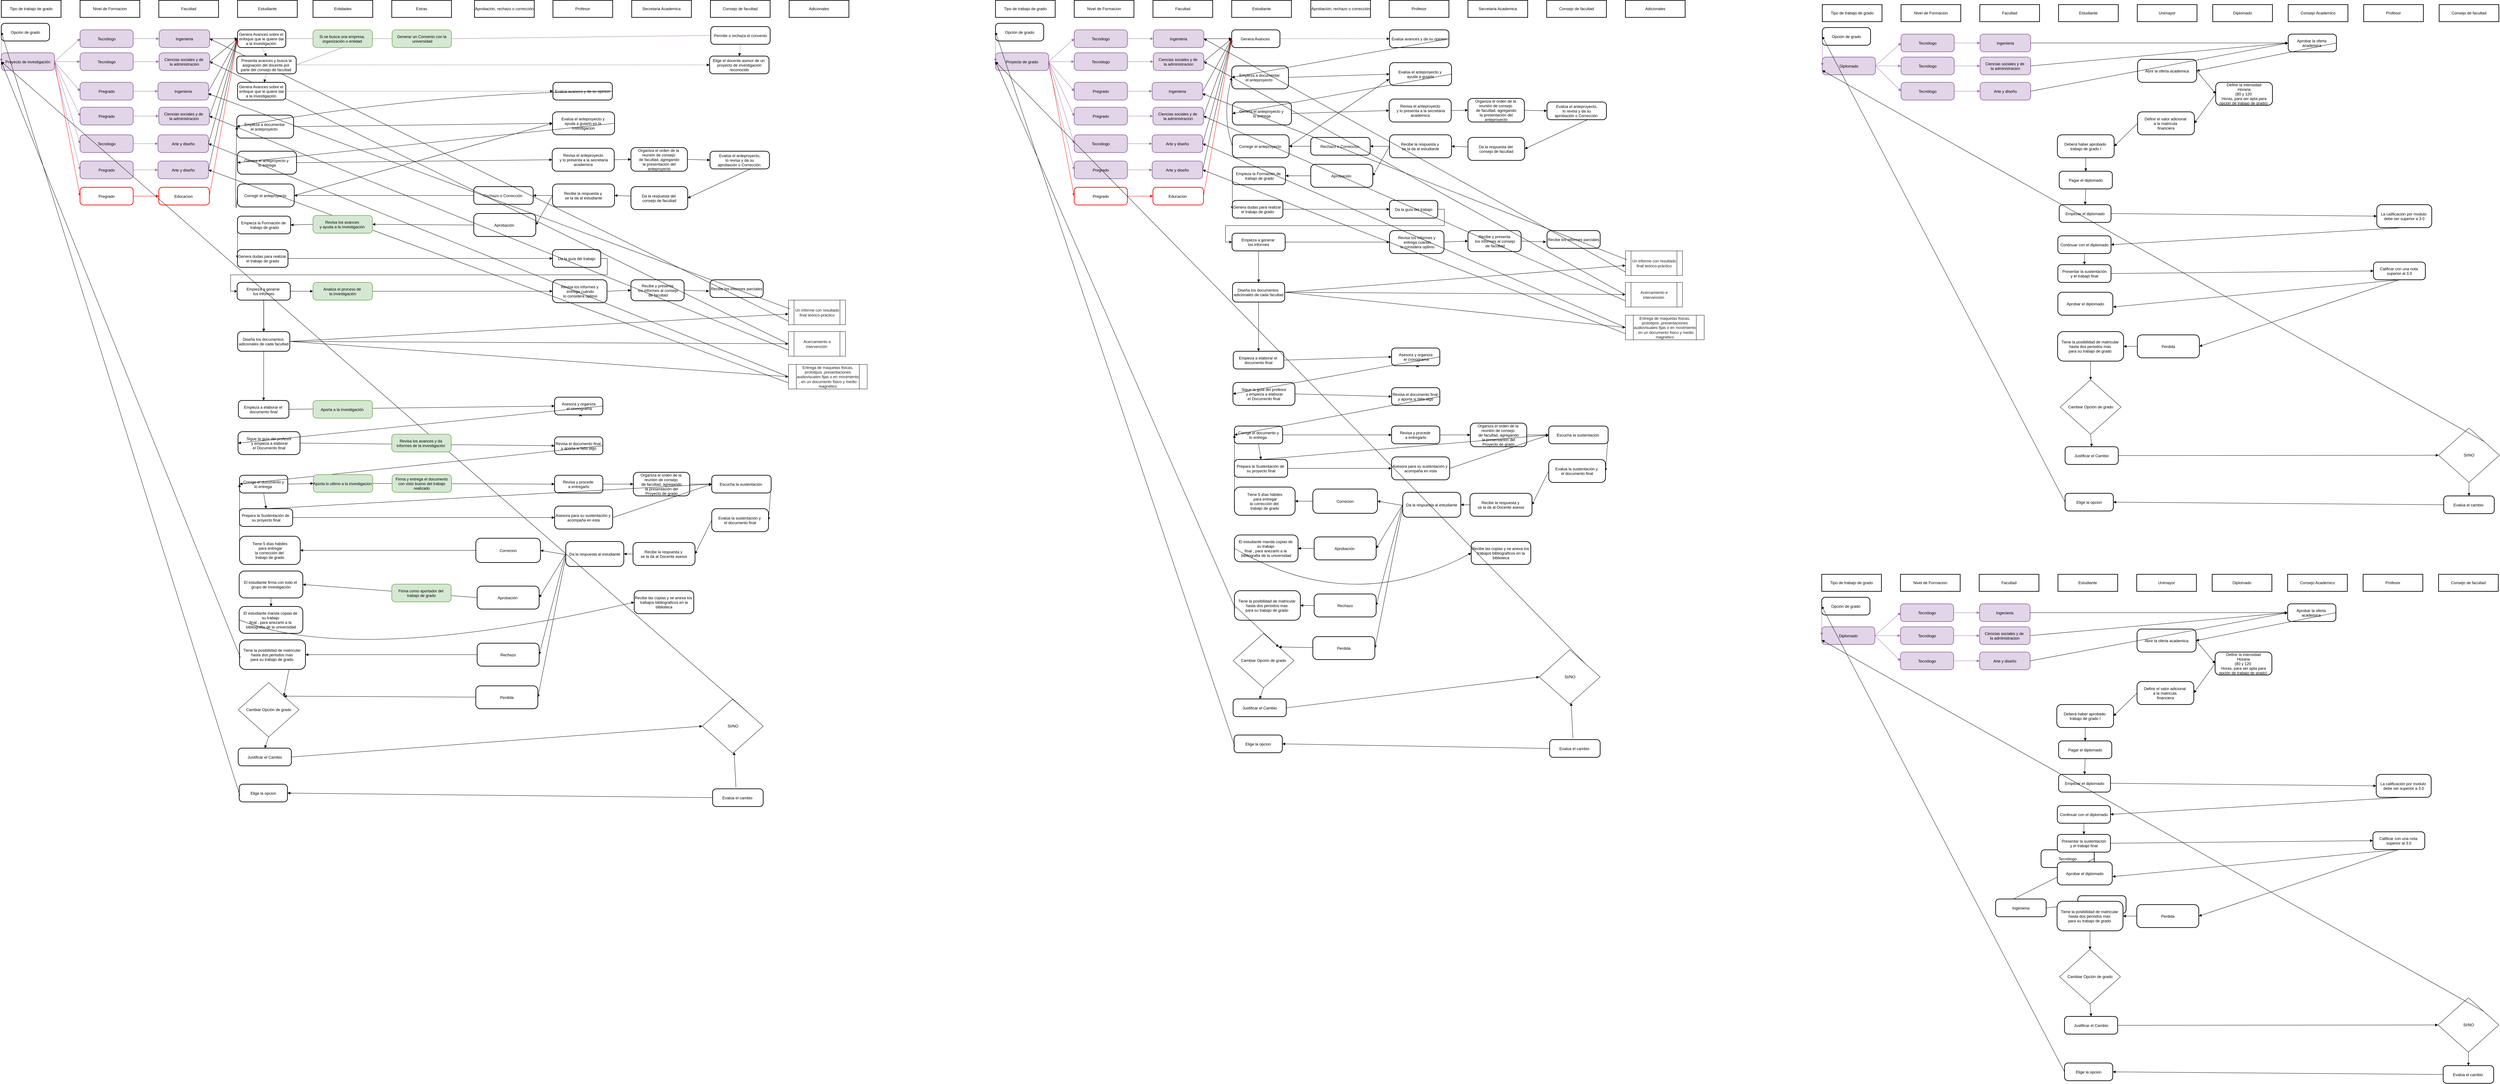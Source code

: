 <mxfile version="26.0.16">
  <diagram name="Página-1" id="ldlhN9DcdSFluAaM3SmI">
    <mxGraphModel dx="8983" dy="2648" grid="1" gridSize="10" guides="1" tooltips="1" connect="1" arrows="1" fold="1" page="1" pageScale="1" pageWidth="827" pageHeight="1169" math="0" shadow="0">
      <root>
        <mxCell id="0" />
        <mxCell id="1" parent="0" />
        <mxCell id="3" value="Estudiante" style="whiteSpace=wrap;strokeWidth=2;" parent="1" vertex="1">
          <mxGeometry x="360" y="30" width="182" height="52" as="geometry" />
        </mxCell>
        <mxCell id="4" value="Tecnólogo" style="rounded=1;arcSize=20;strokeWidth=2;fillColor=#e1d5e7;strokeColor=#9673a6;" parent="1" vertex="1">
          <mxGeometry x="-120" y="120" width="162" height="54" as="geometry" />
        </mxCell>
        <mxCell id="5" value="Ingenieria" style="rounded=1;arcSize=20;strokeWidth=2;fillColor=#e1d5e7;strokeColor=#9673a6;" parent="1" vertex="1">
          <mxGeometry x="121" y="120" width="154" height="54" as="geometry" />
        </mxCell>
        <mxCell id="6" value="Genera Avances " style="rounded=1;arcSize=20;strokeWidth=2" parent="1" vertex="1">
          <mxGeometry x="360" y="120" width="147" height="54" as="geometry" />
        </mxCell>
        <mxCell id="7" value="Evalúa avances y da su opinion" style="rounded=1;arcSize=20;strokeWidth=2" parent="1" vertex="1">
          <mxGeometry x="841" y="120" width="181" height="54" as="geometry" />
        </mxCell>
        <mxCell id="8" value="Empieza a documentar &#xa;el anteproyecto  " style="rounded=1;arcSize=20;strokeWidth=2" parent="1" vertex="1">
          <mxGeometry x="360" y="230" width="173" height="70" as="geometry" />
        </mxCell>
        <mxCell id="9" value="Evalúa el anteproyecto y &#xa;ayuda a guiarlo" style="rounded=1;arcSize=20;strokeWidth=2" parent="1" vertex="1">
          <mxGeometry x="841" y="220" width="189" height="70" as="geometry" />
        </mxCell>
        <mxCell id="10" value="" style="curved=1;startArrow=none;endArrow=block;exitX=1;exitY=0.5;entryX=0;entryY=0.5;fillColor=#e1d5e7;strokeColor=#9673a6;" parent="1" source="4" target="5" edge="1">
          <mxGeometry relative="1" as="geometry">
            <Array as="points" />
          </mxGeometry>
        </mxCell>
        <mxCell id="11" value="" style="curved=1;startArrow=none;endArrow=block;exitX=1;exitY=0.5;entryX=0;entryY=0.5;" parent="1" source="5" target="6" edge="1">
          <mxGeometry relative="1" as="geometry">
            <Array as="points" />
          </mxGeometry>
        </mxCell>
        <mxCell id="12" value="" style="curved=1;startArrow=none;endArrow=block;exitX=1;exitY=0.5;entryX=0;entryY=0.5;" parent="1" source="7" target="8" edge="1">
          <mxGeometry relative="1" as="geometry">
            <Array as="points" />
          </mxGeometry>
        </mxCell>
        <mxCell id="13" value="" style="curved=1;startArrow=none;endArrow=block;exitX=1.01;exitY=0.5;entryX=0;entryY=0.5;" parent="1" source="8" target="9" edge="1">
          <mxGeometry relative="1" as="geometry">
            <Array as="points" />
          </mxGeometry>
        </mxCell>
        <mxCell id="14" value="" style="curved=1;dashed=1;dashPattern=2 3;startArrow=none;endArrow=block;exitX=1;exitY=0.5;entryX=0;entryY=0.5;" parent="1" source="6" target="7" edge="1">
          <mxGeometry relative="1" as="geometry">
            <Array as="points" />
          </mxGeometry>
        </mxCell>
        <mxCell id="mhiyrfmPje_6t8HJJJyb-14" value="Profesor" style="whiteSpace=wrap;strokeWidth=2;" parent="1" vertex="1">
          <mxGeometry x="840" y="30" width="182" height="52" as="geometry" />
        </mxCell>
        <mxCell id="mhiyrfmPje_6t8HJJJyb-15" value="Secretaria Academica" style="whiteSpace=wrap;strokeWidth=2;" parent="1" vertex="1">
          <mxGeometry x="1080" y="30" width="182" height="52" as="geometry" />
        </mxCell>
        <mxCell id="mhiyrfmPje_6t8HJJJyb-16" value="Aprobación, rechazo o corrección" style="whiteSpace=wrap;strokeWidth=2;" parent="1" vertex="1">
          <mxGeometry x="601" y="30" width="182" height="52" as="geometry" />
        </mxCell>
        <mxCell id="mhiyrfmPje_6t8HJJJyb-17" value="Facultad" style="whiteSpace=wrap;strokeWidth=2;" parent="1" vertex="1">
          <mxGeometry x="120" y="30" width="182" height="52" as="geometry" />
        </mxCell>
        <mxCell id="mhiyrfmPje_6t8HJJJyb-18" value="Nivel de Formacion" style="whiteSpace=wrap;strokeWidth=2;" parent="1" vertex="1">
          <mxGeometry x="-120" y="30" width="182" height="52" as="geometry" />
        </mxCell>
        <mxCell id="mhiyrfmPje_6t8HJJJyb-36" value="Genera el anteproyecto y &#xa;lo entrega" style="rounded=1;arcSize=20;strokeWidth=2" parent="1" vertex="1">
          <mxGeometry x="362" y="340" width="180" height="70" as="geometry" />
        </mxCell>
        <mxCell id="mhiyrfmPje_6t8HJJJyb-37" value="" style="curved=1;startArrow=none;endArrow=block;exitX=1;exitY=0.5;entryX=0;entryY=0.5;" parent="1" source="mhiyrfmPje_6t8HJJJyb-36" target="mhiyrfmPje_6t8HJJJyb-38" edge="1">
          <mxGeometry relative="1" as="geometry">
            <Array as="points" />
          </mxGeometry>
        </mxCell>
        <mxCell id="mhiyrfmPje_6t8HJJJyb-38" value="Revisa el anteproyecto&#xa; y lo presenta a la secretaria&#xa;academica" style="rounded=1;arcSize=20;strokeWidth=2" parent="1" vertex="1">
          <mxGeometry x="840" y="331" width="189" height="70" as="geometry" />
        </mxCell>
        <mxCell id="mhiyrfmPje_6t8HJJJyb-39" value="" style="curved=1;startArrow=none;endArrow=block;exitX=1;exitY=0.5;entryX=0;entryY=0.5;" parent="1" source="mhiyrfmPje_6t8HJJJyb-38" target="mhiyrfmPje_6t8HJJJyb-44" edge="1">
          <mxGeometry relative="1" as="geometry">
            <Array as="points" />
          </mxGeometry>
        </mxCell>
        <mxCell id="mhiyrfmPje_6t8HJJJyb-40" value="" style="curved=1;startArrow=none;endArrow=block;exitX=1;exitY=0.5;entryX=1;entryY=0.5;entryDx=0;entryDy=0;" parent="1" source="mhiyrfmPje_6t8HJJJyb-45" target="mhiyrfmPje_6t8HJJJyb-43" edge="1">
          <mxGeometry relative="1" as="geometry">
            <Array as="points" />
          </mxGeometry>
        </mxCell>
        <mxCell id="mhiyrfmPje_6t8HJJJyb-41" value="" style="curved=1;startArrow=none;endArrow=block;exitX=1.01;exitY=0.5;entryX=1;entryY=0.5;entryDx=0;entryDy=0;" parent="1" source="mhiyrfmPje_6t8HJJJyb-43" target="mhiyrfmPje_6t8HJJJyb-42" edge="1">
          <mxGeometry relative="1" as="geometry">
            <Array as="points" />
          </mxGeometry>
        </mxCell>
        <mxCell id="mhiyrfmPje_6t8HJJJyb-42" value="Recibe la respuesta y &#xa;se la da al estudiante" style="rounded=1;arcSize=20;strokeWidth=2" parent="1" vertex="1">
          <mxGeometry x="841" y="440" width="189" height="70" as="geometry" />
        </mxCell>
        <mxCell id="mhiyrfmPje_6t8HJJJyb-43" value="Da la respuesta del &#xa;consejo de facultad" style="rounded=1;arcSize=20;strokeWidth=2" parent="1" vertex="1">
          <mxGeometry x="1080" y="448" width="173" height="70" as="geometry" />
        </mxCell>
        <mxCell id="mhiyrfmPje_6t8HJJJyb-44" value="Organiza el orden de la &#xa;reunión de consejo &#xa;de facultad, agregando&#xa;la presentación del&#xa;anteproyecto" style="rounded=1;arcSize=20;strokeWidth=2" parent="1" vertex="1">
          <mxGeometry x="1080" y="329" width="172" height="72" as="geometry" />
        </mxCell>
        <mxCell id="mhiyrfmPje_6t8HJJJyb-45" value="Evalúa el anteproyecto,&#xa; lo revisa y da su &#xa;aprobación o Corrección " style="rounded=1;arcSize=20;strokeWidth=2" parent="1" vertex="1">
          <mxGeometry x="1321" y="340" width="181" height="54" as="geometry" />
        </mxCell>
        <mxCell id="mhiyrfmPje_6t8HJJJyb-46" value="Empieza la Formación de &#xa; trabajo de grado" style="rounded=1;arcSize=20;strokeWidth=2" parent="1" vertex="1">
          <mxGeometry x="362" y="538" width="162" height="54" as="geometry" />
        </mxCell>
        <mxCell id="mhiyrfmPje_6t8HJJJyb-47" value="" style="curved=1;startArrow=none;endArrow=block;exitX=0;exitY=0.5;entryX=0;entryY=0.5;exitDx=0;exitDy=0;entryDx=0;entryDy=0;" parent="1" source="mhiyrfmPje_6t8HJJJyb-46" target="mhiyrfmPje_6t8HJJJyb-48" edge="1">
          <mxGeometry relative="1" as="geometry">
            <Array as="points" />
          </mxGeometry>
        </mxCell>
        <mxCell id="mhiyrfmPje_6t8HJJJyb-48" value="Genera dudas para realizar &#xa;el trabajo de grado" style="rounded=1;arcSize=20;strokeWidth=2" parent="1" vertex="1">
          <mxGeometry x="362" y="640" width="154" height="54" as="geometry" />
        </mxCell>
        <mxCell id="mhiyrfmPje_6t8HJJJyb-49" value="" style="curved=1;startArrow=none;endArrow=block;exitX=1;exitY=0.5;entryX=0;entryY=0.5;" parent="1" source="mhiyrfmPje_6t8HJJJyb-48" target="mhiyrfmPje_6t8HJJJyb-54" edge="1">
          <mxGeometry relative="1" as="geometry">
            <Array as="points" />
          </mxGeometry>
        </mxCell>
        <mxCell id="mhiyrfmPje_6t8HJJJyb-50" value="" style="curved=1;startArrow=none;endArrow=block;exitX=0;exitY=0.5;entryX=1;entryY=0.5;entryDx=0;entryDy=0;exitDx=0;exitDy=0;" parent="1" source="mhiyrfmPje_6t8HJJJyb-55" target="mhiyrfmPje_6t8HJJJyb-53" edge="1">
          <mxGeometry relative="1" as="geometry">
            <Array as="points" />
          </mxGeometry>
        </mxCell>
        <mxCell id="mhiyrfmPje_6t8HJJJyb-51" value="" style="curved=1;startArrow=none;endArrow=block;exitX=1.01;exitY=0.5;" parent="1" source="mhiyrfmPje_6t8HJJJyb-53" edge="1">
          <mxGeometry relative="1" as="geometry">
            <Array as="points" />
            <mxPoint x="840" y="270" as="targetPoint" />
          </mxGeometry>
        </mxCell>
        <mxCell id="mhiyrfmPje_6t8HJJJyb-52" value="Aprobación " style="rounded=1;arcSize=20;strokeWidth=2" parent="1" vertex="1">
          <mxGeometry x="601" y="530" width="189" height="70" as="geometry" />
        </mxCell>
        <mxCell id="mhiyrfmPje_6t8HJJJyb-53" value="Corregir el anteproyecto " style="rounded=1;arcSize=20;strokeWidth=2" parent="1" vertex="1">
          <mxGeometry x="362" y="440" width="173" height="70" as="geometry" />
        </mxCell>
        <mxCell id="mhiyrfmPje_6t8HJJJyb-54" value="Da la guía del trabajo" style="rounded=1;arcSize=20;strokeWidth=2" parent="1" vertex="1">
          <mxGeometry x="841" y="640" width="147" height="54" as="geometry" />
        </mxCell>
        <mxCell id="mhiyrfmPje_6t8HJJJyb-55" value="Rechazo o Corrección " style="rounded=1;arcSize=20;strokeWidth=2" parent="1" vertex="1">
          <mxGeometry x="601" y="448" width="181" height="54" as="geometry" />
        </mxCell>
        <mxCell id="mhiyrfmPje_6t8HJJJyb-56" value="" style="curved=1;startArrow=none;endArrow=block;exitX=1;exitY=0.5;entryX=0;entryY=0.5;exitDx=0;exitDy=0;entryDx=0;entryDy=0;" parent="1" source="9" target="mhiyrfmPje_6t8HJJJyb-36" edge="1">
          <mxGeometry relative="1" as="geometry">
            <Array as="points" />
            <mxPoint x="250" y="320" as="sourcePoint" />
            <mxPoint x="332" y="320" as="targetPoint" />
          </mxGeometry>
        </mxCell>
        <mxCell id="mhiyrfmPje_6t8HJJJyb-57" value="" style="curved=1;startArrow=none;endArrow=block;exitX=1;exitY=0.5;entryX=0;entryY=0.5;exitDx=0;exitDy=0;entryDx=0;entryDy=0;" parent="1" source="mhiyrfmPje_6t8HJJJyb-44" target="mhiyrfmPje_6t8HJJJyb-45" edge="1">
          <mxGeometry relative="1" as="geometry">
            <Array as="points" />
            <mxPoint x="800" y="385" as="sourcePoint" />
            <mxPoint x="858" y="384" as="targetPoint" />
          </mxGeometry>
        </mxCell>
        <mxCell id="mhiyrfmPje_6t8HJJJyb-58" value="Consejo de facultad" style="whiteSpace=wrap;strokeWidth=2;" parent="1" vertex="1">
          <mxGeometry x="1320" y="30" width="182" height="52" as="geometry" />
        </mxCell>
        <mxCell id="mhiyrfmPje_6t8HJJJyb-59" value="" style="curved=1;startArrow=none;endArrow=block;exitX=0;exitY=0.5;entryX=1;entryY=0.5;entryDx=0;entryDy=0;exitDx=0;exitDy=0;" parent="1" source="mhiyrfmPje_6t8HJJJyb-42" target="mhiyrfmPje_6t8HJJJyb-55" edge="1">
          <mxGeometry relative="1" as="geometry">
            <Array as="points" />
            <mxPoint x="611" y="477" as="sourcePoint" />
            <mxPoint x="560" y="477" as="targetPoint" />
          </mxGeometry>
        </mxCell>
        <mxCell id="mhiyrfmPje_6t8HJJJyb-61" value="" style="curved=1;startArrow=none;endArrow=block;exitX=0;exitY=0.5;entryX=1;entryY=0.5;entryDx=0;entryDy=0;exitDx=0;exitDy=0;" parent="1" source="mhiyrfmPje_6t8HJJJyb-42" target="mhiyrfmPje_6t8HJJJyb-52" edge="1">
          <mxGeometry relative="1" as="geometry">
            <Array as="points" />
            <mxPoint x="851" y="485" as="sourcePoint" />
            <mxPoint x="792" y="485" as="targetPoint" />
          </mxGeometry>
        </mxCell>
        <mxCell id="mhiyrfmPje_6t8HJJJyb-62" value="Prepara la Sustentación de &#xa;su proyecto final" style="rounded=1;arcSize=20;strokeWidth=2" parent="1" vertex="1">
          <mxGeometry x="368.25" y="1430" width="162" height="54" as="geometry" />
        </mxCell>
        <mxCell id="mhiyrfmPje_6t8HJJJyb-63" value="" style="curved=1;startArrow=none;endArrow=block;exitX=0.5;exitY=1;entryX=0.5;entryY=0;exitDx=0;exitDy=0;entryDx=0;entryDy=0;" parent="1" source="mhiyrfmPje_6t8HJJJyb-109" target="mhiyrfmPje_6t8HJJJyb-62" edge="1">
          <mxGeometry relative="1" as="geometry">
            <Array as="points" />
          </mxGeometry>
        </mxCell>
        <mxCell id="mhiyrfmPje_6t8HJJJyb-64" value="Asesora para su sustentación y &#xa;acompaña en esta" style="rounded=1;arcSize=20;strokeWidth=2" parent="1" vertex="1">
          <mxGeometry x="847.25" y="1422" width="177" height="70" as="geometry" />
        </mxCell>
        <mxCell id="mhiyrfmPje_6t8HJJJyb-66" value="Da la respuesta al estudiante" style="rounded=1;arcSize=20;strokeWidth=2" parent="1" vertex="1">
          <mxGeometry x="881.25" y="1530" width="177" height="76" as="geometry" />
        </mxCell>
        <mxCell id="mhiyrfmPje_6t8HJJJyb-67" value="Empieza a generar &#xa;los informes" style="rounded=1;arcSize=20;strokeWidth=2" parent="1" vertex="1">
          <mxGeometry x="361" y="740" width="162" height="54" as="geometry" />
        </mxCell>
        <mxCell id="mhiyrfmPje_6t8HJJJyb-68" value="" style="curved=1;startArrow=none;endArrow=block;exitX=1;exitY=0.5;entryX=0;entryY=0.5;" parent="1" source="mhiyrfmPje_6t8HJJJyb-67" target="mhiyrfmPje_6t8HJJJyb-69" edge="1">
          <mxGeometry relative="1" as="geometry">
            <Array as="points" />
          </mxGeometry>
        </mxCell>
        <mxCell id="mhiyrfmPje_6t8HJJJyb-69" value="Revisa los informes y&#xa; entrega cuando&#xa; lo considera optimo" style="rounded=1;arcSize=20;strokeWidth=2" parent="1" vertex="1">
          <mxGeometry x="841" y="732" width="166" height="70" as="geometry" />
        </mxCell>
        <mxCell id="mhiyrfmPje_6t8HJJJyb-70" value="" style="curved=1;startArrow=none;endArrow=block;exitX=1;exitY=0.5;entryX=0;entryY=0.5;" parent="1" source="mhiyrfmPje_6t8HJJJyb-69" target="mhiyrfmPje_6t8HJJJyb-71" edge="1">
          <mxGeometry relative="1" as="geometry">
            <Array as="points" />
          </mxGeometry>
        </mxCell>
        <mxCell id="mhiyrfmPje_6t8HJJJyb-71" value="Recibe y presenta&#xa; los informes al consejo&#xa; de facultad" style="rounded=1;arcSize=20;strokeWidth=2" parent="1" vertex="1">
          <mxGeometry x="1080" y="732" width="162" height="64" as="geometry" />
        </mxCell>
        <mxCell id="mhiyrfmPje_6t8HJJJyb-72" value="" style="curved=1;startArrow=none;endArrow=block;exitX=0;exitY=0.5;entryX=1;entryY=0.5;entryDx=0;entryDy=0;exitDx=0;exitDy=0;" parent="1" source="mhiyrfmPje_6t8HJJJyb-52" target="mhiyrfmPje_6t8HJJJyb-46" edge="1">
          <mxGeometry relative="1" as="geometry">
            <Array as="points" />
            <mxPoint x="611" y="485" as="sourcePoint" />
            <mxPoint x="560" y="485" as="targetPoint" />
          </mxGeometry>
        </mxCell>
        <mxCell id="mhiyrfmPje_6t8HJJJyb-73" value="Tipo de trabajo de grado" style="whiteSpace=wrap;strokeWidth=2;" parent="1" vertex="1">
          <mxGeometry x="-360" y="30" width="182" height="52" as="geometry" />
        </mxCell>
        <mxCell id="mhiyrfmPje_6t8HJJJyb-74" value="Proyecto de grado" style="rounded=1;arcSize=20;strokeWidth=2;fillColor=#e1d5e7;strokeColor=#9673a6;" parent="1" vertex="1">
          <mxGeometry x="-360" y="190" width="162" height="54" as="geometry" />
        </mxCell>
        <mxCell id="mhiyrfmPje_6t8HJJJyb-75" value="" style="curved=1;startArrow=none;endArrow=block;exitX=1;exitY=0.5;entryX=0;entryY=0.5;entryDx=0;entryDy=0;fillColor=#e1d5e7;strokeColor=#9673a6;" parent="1" source="mhiyrfmPje_6t8HJJJyb-74" target="4" edge="1">
          <mxGeometry relative="1" as="geometry">
            <Array as="points" />
            <mxPoint x="-126" y="147" as="targetPoint" />
          </mxGeometry>
        </mxCell>
        <mxCell id="mhiyrfmPje_6t8HJJJyb-76" value="Recibe los informes parciales" style="rounded=1;arcSize=23;strokeWidth=2" parent="1" vertex="1">
          <mxGeometry x="1321" y="732" width="162" height="54" as="geometry" />
        </mxCell>
        <mxCell id="mhiyrfmPje_6t8HJJJyb-78" value="Empieza a elaborar el &#xa;documento final" style="rounded=1;arcSize=20;strokeWidth=2" parent="1" vertex="1">
          <mxGeometry x="364.75" y="1100" width="154" height="54" as="geometry" />
        </mxCell>
        <mxCell id="mhiyrfmPje_6t8HJJJyb-79" value="" style="curved=1;startArrow=none;endArrow=block;exitX=1;exitY=0.5;entryX=0;entryY=0.5;" parent="1" source="mhiyrfmPje_6t8HJJJyb-78" target="mhiyrfmPje_6t8HJJJyb-80" edge="1">
          <mxGeometry relative="1" as="geometry">
            <Array as="points" />
          </mxGeometry>
        </mxCell>
        <mxCell id="mhiyrfmPje_6t8HJJJyb-186" style="edgeStyle=orthogonalEdgeStyle;rounded=0;orthogonalLoop=1;jettySize=auto;html=1;exitX=0.5;exitY=1;exitDx=0;exitDy=0;" parent="1" source="mhiyrfmPje_6t8HJJJyb-80" edge="1">
          <mxGeometry relative="1" as="geometry">
            <mxPoint x="926.25" y="1140" as="targetPoint" />
          </mxGeometry>
        </mxCell>
        <mxCell id="mhiyrfmPje_6t8HJJJyb-80" value="Asesora y organiza&#xa; el cronograma" style="rounded=1;arcSize=20;strokeWidth=2" parent="1" vertex="1">
          <mxGeometry x="847.25" y="1090" width="147" height="54" as="geometry" />
        </mxCell>
        <mxCell id="mhiyrfmPje_6t8HJJJyb-96" value="" style="curved=1;startArrow=none;endArrow=block;entryX=-0.017;entryY=0.64;entryDx=0;entryDy=0;entryPerimeter=0;exitX=1;exitY=0.5;exitDx=0;exitDy=0;" parent="1" source="mhiyrfmPje_6t8HJJJyb-71" target="mhiyrfmPje_6t8HJJJyb-76" edge="1">
          <mxGeometry relative="1" as="geometry">
            <Array as="points" />
            <mxPoint x="1270" y="767" as="sourcePoint" />
            <mxPoint x="1121" y="777" as="targetPoint" />
          </mxGeometry>
        </mxCell>
        <mxCell id="mhiyrfmPje_6t8HJJJyb-97" value="" style="curved=1;startArrow=none;endArrow=block;exitX=0.5;exitY=1;entryX=0.5;entryY=0;exitDx=0;exitDy=0;entryDx=0;entryDy=0;" parent="1" source="6e6Wpf-CKOMIyw05LbAQ-38" target="mhiyrfmPje_6t8HJJJyb-78" edge="1">
          <mxGeometry relative="1" as="geometry">
            <Array as="points" />
            <mxPoint x="1032" y="777" as="sourcePoint" />
            <mxPoint x="1121" y="777" as="targetPoint" />
          </mxGeometry>
        </mxCell>
        <mxCell id="mhiyrfmPje_6t8HJJJyb-98" value="Sigue la guía del profesor&#xa; y empieza a elaborar&#xa;el Documento final" style="rounded=1;arcSize=20;strokeWidth=2" parent="1" vertex="1">
          <mxGeometry x="363.75" y="1195" width="189" height="70" as="geometry" />
        </mxCell>
        <mxCell id="mhiyrfmPje_6t8HJJJyb-99" value="" style="curved=1;startArrow=none;endArrow=block;exitX=1;exitY=0.5;exitDx=0;exitDy=0;entryX=0;entryY=0.5;entryDx=0;entryDy=0;" parent="1" source="mhiyrfmPje_6t8HJJJyb-80" target="mhiyrfmPje_6t8HJJJyb-98" edge="1">
          <mxGeometry relative="1" as="geometry">
            <Array as="points" />
          </mxGeometry>
        </mxCell>
        <mxCell id="mhiyrfmPje_6t8HJJJyb-100" value="" style="curved=1;startArrow=none;endArrow=block;exitX=1;exitY=0.5;entryX=1;entryY=0.5;entryDx=0;entryDy=0;" parent="1" source="mhiyrfmPje_6t8HJJJyb-105" target="mhiyrfmPje_6t8HJJJyb-103" edge="1">
          <mxGeometry relative="1" as="geometry">
            <Array as="points" />
          </mxGeometry>
        </mxCell>
        <mxCell id="mhiyrfmPje_6t8HJJJyb-101" value="" style="curved=1;startArrow=none;endArrow=block;exitX=0;exitY=0.5;entryX=1;entryY=0.5;entryDx=0;entryDy=0;exitDx=0;exitDy=0;" parent="1" source="mhiyrfmPje_6t8HJJJyb-103" target="mhiyrfmPje_6t8HJJJyb-102" edge="1">
          <mxGeometry relative="1" as="geometry">
            <Array as="points" />
          </mxGeometry>
        </mxCell>
        <mxCell id="mhiyrfmPje_6t8HJJJyb-102" value="Recibe la respuesta y &#xa;se la da al Docente asesor" style="rounded=1;arcSize=20;strokeWidth=2" parent="1" vertex="1">
          <mxGeometry x="1086.25" y="1533" width="189" height="70" as="geometry" />
        </mxCell>
        <mxCell id="mhiyrfmPje_6t8HJJJyb-103" value="Evalúa la sustentación y &#xa;el documento final" style="rounded=1;arcSize=20;strokeWidth=2" parent="1" vertex="1">
          <mxGeometry x="1326.25" y="1430" width="173" height="70" as="geometry" />
        </mxCell>
        <mxCell id="mhiyrfmPje_6t8HJJJyb-104" value="Organiza el orden de la &#xa;reunión de consejo &#xa;de facultad, agregando&#xa;la presentación del&#xa;Proyecto de grado" style="rounded=1;arcSize=20;strokeWidth=2" parent="1" vertex="1">
          <mxGeometry x="1087.25" y="1319" width="172" height="72" as="geometry" />
        </mxCell>
        <mxCell id="mhiyrfmPje_6t8HJJJyb-105" value="Escucha la sustentación " style="rounded=1;arcSize=20;strokeWidth=2" parent="1" vertex="1">
          <mxGeometry x="1326.25" y="1328" width="181" height="54" as="geometry" />
        </mxCell>
        <mxCell id="mhiyrfmPje_6t8HJJJyb-106" value="" style="curved=1;startArrow=none;endArrow=block;exitX=1;exitY=0.5;entryX=0;entryY=0.5;exitDx=0;exitDy=0;entryDx=0;entryDy=0;" parent="1" source="mhiyrfmPje_6t8HJJJyb-104" target="mhiyrfmPje_6t8HJJJyb-105" edge="1">
          <mxGeometry relative="1" as="geometry">
            <Array as="points" />
            <mxPoint x="827.25" y="1257" as="sourcePoint" />
            <mxPoint x="885.25" y="1256" as="targetPoint" />
          </mxGeometry>
        </mxCell>
        <mxCell id="mhiyrfmPje_6t8HJJJyb-107" value="" style="curved=1;startArrow=none;endArrow=block;exitX=1;exitY=0.5;entryX=0;entryY=0.5;exitDx=0;exitDy=0;" parent="1" source="mhiyrfmPje_6t8HJJJyb-98" target="mhiyrfmPje_6t8HJJJyb-108" edge="1">
          <mxGeometry relative="1" as="geometry">
            <Array as="points" />
            <mxPoint x="586.25" y="1238" as="sourcePoint" />
          </mxGeometry>
        </mxCell>
        <mxCell id="mhiyrfmPje_6t8HJJJyb-108" value="Revisa el documento final &#xa;y aporta si falta algo" style="rounded=1;arcSize=20;strokeWidth=2" parent="1" vertex="1">
          <mxGeometry x="847.25" y="1211" width="147" height="54" as="geometry" />
        </mxCell>
        <mxCell id="mhiyrfmPje_6t8HJJJyb-109" value="Corrige el documento y&#xa;lo entrega " style="rounded=1;arcSize=20;strokeWidth=2" parent="1" vertex="1">
          <mxGeometry x="368.25" y="1328" width="147" height="54" as="geometry" />
        </mxCell>
        <mxCell id="mhiyrfmPje_6t8HJJJyb-110" value="" style="curved=1;startArrow=none;endArrow=block;exitX=1;exitY=0.5;entryX=0;entryY=0.5;exitDx=0;exitDy=0;" parent="1" source="mhiyrfmPje_6t8HJJJyb-108" target="mhiyrfmPje_6t8HJJJyb-109" edge="1">
          <mxGeometry relative="1" as="geometry">
            <Array as="points" />
            <mxPoint x="706.25" y="1266" as="sourcePoint" />
          </mxGeometry>
        </mxCell>
        <mxCell id="mhiyrfmPje_6t8HJJJyb-111" value="" style="curved=1;startArrow=none;endArrow=block;exitX=1;exitY=0.5;entryX=0;entryY=0.5;exitDx=0;exitDy=0;" parent="1" source="mhiyrfmPje_6t8HJJJyb-109" target="mhiyrfmPje_6t8HJJJyb-112" edge="1">
          <mxGeometry relative="1" as="geometry">
            <Array as="points" />
            <mxPoint x="516.25" y="1340" as="sourcePoint" />
          </mxGeometry>
        </mxCell>
        <mxCell id="mhiyrfmPje_6t8HJJJyb-112" value="Revisa y procede &#xa;a entregarlo" style="rounded=1;arcSize=20;strokeWidth=2" parent="1" vertex="1">
          <mxGeometry x="847.25" y="1328" width="147" height="54" as="geometry" />
        </mxCell>
        <mxCell id="mhiyrfmPje_6t8HJJJyb-113" value="" style="curved=1;startArrow=none;endArrow=block;exitX=1;exitY=0.5;entryX=0;entryY=0.5;exitDx=0;exitDy=0;entryDx=0;entryDy=0;" parent="1" source="mhiyrfmPje_6t8HJJJyb-112" target="mhiyrfmPje_6t8HJJJyb-104" edge="1">
          <mxGeometry relative="1" as="geometry">
            <Array as="points" />
            <mxPoint x="540.25" y="1365" as="sourcePoint" />
            <mxPoint x="899.25" y="1365" as="targetPoint" />
          </mxGeometry>
        </mxCell>
        <mxCell id="mhiyrfmPje_6t8HJJJyb-114" value="Justificar el Cambio" style="rounded=1;arcSize=20;strokeWidth=2" parent="1" vertex="1">
          <mxGeometry x="364.25" y="2160" width="162" height="54" as="geometry" />
        </mxCell>
        <mxCell id="mhiyrfmPje_6t8HJJJyb-115" value="" style="curved=1;startArrow=none;endArrow=block;exitX=1;exitY=0.5;entryX=0;entryY=0.5;entryDx=0;entryDy=0;" parent="1" source="mhiyrfmPje_6t8HJJJyb-114" target="6e6Wpf-CKOMIyw05LbAQ-32" edge="1">
          <mxGeometry relative="1" as="geometry">
            <Array as="points" />
          </mxGeometry>
        </mxCell>
        <mxCell id="mhiyrfmPje_6t8HJJJyb-116" value="Evalúa el cambio " style="rounded=1;arcSize=20;strokeWidth=2" parent="1" vertex="1">
          <mxGeometry x="1329" y="2284" width="154" height="54" as="geometry" />
        </mxCell>
        <mxCell id="mhiyrfmPje_6t8HJJJyb-117" value="" style="curved=1;startArrow=none;endArrow=block;entryX=1;entryY=0.5;exitX=0;exitY=0.5;exitDx=0;exitDy=0;entryDx=0;entryDy=0;" parent="1" source="mhiyrfmPje_6t8HJJJyb-116" target="mhiyrfmPje_6t8HJJJyb-118" edge="1">
          <mxGeometry relative="1" as="geometry">
            <Array as="points" />
            <mxPoint x="1350.125" y="2291.5" as="sourcePoint" />
          </mxGeometry>
        </mxCell>
        <mxCell id="mhiyrfmPje_6t8HJJJyb-118" value="Elige la opcion" style="rounded=1;arcSize=20;strokeWidth=2" parent="1" vertex="1">
          <mxGeometry x="367.25" y="2270" width="147" height="54" as="geometry" />
        </mxCell>
        <mxCell id="mhiyrfmPje_6t8HJJJyb-119" value="El estudiante manda copias de &#xa;su trabajo &#xa;final , para anezarlo a la &#xa;bibliografia de la universidad" style="rounded=1;arcSize=20;strokeWidth=2" parent="1" vertex="1">
          <mxGeometry x="368.25" y="1660" width="194" height="82" as="geometry" />
        </mxCell>
        <mxCell id="mhiyrfmPje_6t8HJJJyb-120" value="" style="curved=1;startArrow=none;endArrow=block;exitX=0;exitY=0.5;entryX=0;entryY=0.5;exitDx=0;exitDy=0;" parent="1" source="mhiyrfmPje_6t8HJJJyb-119" target="mhiyrfmPje_6t8HJJJyb-121" edge="1">
          <mxGeometry relative="1" as="geometry">
            <Array as="points">
              <mxPoint x="726.25" y="1910" />
            </Array>
          </mxGeometry>
        </mxCell>
        <mxCell id="mhiyrfmPje_6t8HJJJyb-121" value="Recibe las copias y se anexa los &#xa;trabajos bibliograficos en la&#xa; biblioteca " style="rounded=1;arcSize=20;strokeWidth=2" parent="1" vertex="1">
          <mxGeometry x="1090" y="1680" width="181.5" height="70" as="geometry" />
        </mxCell>
        <mxCell id="mhiyrfmPje_6t8HJJJyb-122" value="" style="curved=1;startArrow=none;endArrow=block;exitX=0;exitY=0.5;entryX=0;entryY=0.5;entryDx=0;entryDy=0;exitDx=0;exitDy=0;" parent="1" source="mhiyrfmPje_6t8HJJJyb-123" target="mhiyrfmPje_6t8HJJJyb-109" edge="1">
          <mxGeometry relative="1" as="geometry">
            <Array as="points" />
          </mxGeometry>
        </mxCell>
        <mxCell id="mhiyrfmPje_6t8HJJJyb-123" value="Tiene 5 días hábiles&#xa; para entregar&#xa;la corrección del &#xa;trabajo de grado" style="rounded=1;arcSize=20;strokeWidth=2" parent="1" vertex="1">
          <mxGeometry x="368.25" y="1514" width="185" height="86" as="geometry" />
        </mxCell>
        <mxCell id="mhiyrfmPje_6t8HJJJyb-126" value="" style="curved=1;startArrow=none;endArrow=block;exitX=1;exitY=0.5;exitDx=0;exitDy=0;" parent="1" source="mhiyrfmPje_6t8HJJJyb-62" target="mhiyrfmPje_6t8HJJJyb-64" edge="1">
          <mxGeometry relative="1" as="geometry">
            <Array as="points" />
            <mxPoint x="467.25" y="1392" as="sourcePoint" />
            <mxPoint x="467.25" y="1440" as="targetPoint" />
          </mxGeometry>
        </mxCell>
        <mxCell id="mhiyrfmPje_6t8HJJJyb-127" value="" style="curved=1;startArrow=none;endArrow=block;exitX=0.5;exitY=0;exitDx=0;exitDy=0;entryX=0;entryY=0.5;entryDx=0;entryDy=0;" parent="1" source="mhiyrfmPje_6t8HJJJyb-62" target="mhiyrfmPje_6t8HJJJyb-105" edge="1">
          <mxGeometry relative="1" as="geometry">
            <Array as="points" />
            <mxPoint x="548.25" y="1467" as="sourcePoint" />
            <mxPoint x="891.25" y="1467" as="targetPoint" />
          </mxGeometry>
        </mxCell>
        <mxCell id="mhiyrfmPje_6t8HJJJyb-128" value="" style="curved=1;startArrow=none;endArrow=block;exitX=1;exitY=0.5;entryX=0;entryY=0.5;entryDx=0;entryDy=0;exitDx=0;exitDy=0;" parent="1" source="mhiyrfmPje_6t8HJJJyb-64" target="mhiyrfmPje_6t8HJJJyb-105" edge="1">
          <mxGeometry relative="1" as="geometry">
            <Array as="points" />
            <mxPoint x="1165.25" y="1430" as="sourcePoint" />
            <mxPoint x="1058.25" y="1520" as="targetPoint" />
          </mxGeometry>
        </mxCell>
        <mxCell id="mhiyrfmPje_6t8HJJJyb-138" value="Tecnólogo" style="rounded=1;arcSize=20;strokeWidth=2;fillColor=#e1d5e7;strokeColor=#9673a6;" parent="1" vertex="1">
          <mxGeometry x="-120" y="190" width="162" height="54" as="geometry" />
        </mxCell>
        <mxCell id="mhiyrfmPje_6t8HJJJyb-139" value="" style="curved=1;startArrow=none;endArrow=block;exitX=1;exitY=0.5;entryX=0;entryY=0.5;fillColor=#e1d5e7;strokeColor=#9673a6;" parent="1" source="mhiyrfmPje_6t8HJJJyb-138" target="mhiyrfmPje_6t8HJJJyb-140" edge="1">
          <mxGeometry relative="1" as="geometry">
            <Array as="points" />
          </mxGeometry>
        </mxCell>
        <mxCell id="mhiyrfmPje_6t8HJJJyb-140" value="Ciencias sociales y de &#xa;la administracion" style="rounded=1;arcSize=20;strokeWidth=2;fillColor=#e1d5e7;strokeColor=#9673a6;" parent="1" vertex="1">
          <mxGeometry x="121" y="190" width="154" height="54" as="geometry" />
        </mxCell>
        <mxCell id="mhiyrfmPje_6t8HJJJyb-141" value="" style="curved=1;startArrow=none;endArrow=block;exitX=1;exitY=0.5;entryX=0;entryY=0.5;entryDx=0;entryDy=0;" parent="1" source="mhiyrfmPje_6t8HJJJyb-140" target="6" edge="1">
          <mxGeometry relative="1" as="geometry">
            <Array as="points" />
            <mxPoint x="390" y="147" as="targetPoint" />
          </mxGeometry>
        </mxCell>
        <mxCell id="mhiyrfmPje_6t8HJJJyb-142" value="" style="curved=1;startArrow=none;endArrow=block;exitX=1;exitY=0.5;entryX=0;entryY=0.5;entryDx=0;entryDy=0;exitDx=0;exitDy=0;fillColor=#e1d5e7;strokeColor=#9673a6;" parent="1" source="mhiyrfmPje_6t8HJJJyb-74" target="mhiyrfmPje_6t8HJJJyb-138" edge="1">
          <mxGeometry relative="1" as="geometry">
            <Array as="points" />
            <mxPoint x="-188" y="217" as="sourcePoint" />
            <mxPoint x="-126" y="217" as="targetPoint" />
          </mxGeometry>
        </mxCell>
        <mxCell id="mhiyrfmPje_6t8HJJJyb-143" value="Pregrado" style="rounded=1;arcSize=20;strokeWidth=2;fillColor=#e1d5e7;strokeColor=#9673a6;" parent="1" vertex="1">
          <mxGeometry x="-120" y="280" width="162" height="54" as="geometry" />
        </mxCell>
        <mxCell id="mhiyrfmPje_6t8HJJJyb-144" value="" style="curved=1;startArrow=none;endArrow=block;exitX=1;exitY=0.5;entryX=0;entryY=0.5;fillColor=#e1d5e7;strokeColor=#9673a6;" parent="1" source="mhiyrfmPje_6t8HJJJyb-143" target="mhiyrfmPje_6t8HJJJyb-145" edge="1">
          <mxGeometry relative="1" as="geometry">
            <Array as="points" />
          </mxGeometry>
        </mxCell>
        <mxCell id="mhiyrfmPje_6t8HJJJyb-145" value="Ingenieria" style="rounded=1;arcSize=20;strokeWidth=2;fillColor=#e1d5e7;strokeColor=#9673a6;" parent="1" vertex="1">
          <mxGeometry x="117.5" y="280" width="154" height="54" as="geometry" />
        </mxCell>
        <mxCell id="mhiyrfmPje_6t8HJJJyb-146" value="" style="curved=1;startArrow=none;endArrow=block;exitX=1;exitY=0.5;entryX=0;entryY=0.5;entryDx=0;entryDy=0;" parent="1" source="mhiyrfmPje_6t8HJJJyb-145" target="6" edge="1">
          <mxGeometry relative="1" as="geometry">
            <Array as="points" />
            <mxPoint x="390" y="150" as="targetPoint" />
          </mxGeometry>
        </mxCell>
        <mxCell id="mhiyrfmPje_6t8HJJJyb-147" value="" style="curved=1;startArrow=none;endArrow=block;entryX=0;entryY=0.5;entryDx=0;entryDy=0;exitX=1;exitY=0.5;exitDx=0;exitDy=0;fillColor=#e1d5e7;strokeColor=#9673a6;" parent="1" source="mhiyrfmPje_6t8HJJJyb-74" target="mhiyrfmPje_6t8HJJJyb-143" edge="1">
          <mxGeometry relative="1" as="geometry">
            <Array as="points" />
            <mxPoint x="-190" y="150" as="sourcePoint" />
            <mxPoint x="-142.5" y="307" as="targetPoint" />
          </mxGeometry>
        </mxCell>
        <mxCell id="mhiyrfmPje_6t8HJJJyb-148" value="Pregrado" style="rounded=1;arcSize=20;strokeWidth=2;fillColor=#e1d5e7;strokeColor=#9673a6;" parent="1" vertex="1">
          <mxGeometry x="-120" y="356" width="162" height="54" as="geometry" />
        </mxCell>
        <mxCell id="mhiyrfmPje_6t8HJJJyb-149" value="" style="curved=1;startArrow=none;endArrow=block;exitX=1;exitY=0.5;entryX=0;entryY=0.5;fillColor=#e1d5e7;strokeColor=#9673a6;" parent="1" source="mhiyrfmPje_6t8HJJJyb-148" target="mhiyrfmPje_6t8HJJJyb-150" edge="1">
          <mxGeometry relative="1" as="geometry">
            <Array as="points" />
          </mxGeometry>
        </mxCell>
        <mxCell id="mhiyrfmPje_6t8HJJJyb-150" value="Ciencias sociales y de &#xa;la administracion" style="rounded=1;arcSize=20;strokeWidth=2;fillColor=#e1d5e7;strokeColor=#9673a6;" parent="1" vertex="1">
          <mxGeometry x="120" y="356" width="154" height="54" as="geometry" />
        </mxCell>
        <mxCell id="mhiyrfmPje_6t8HJJJyb-151" value="" style="curved=1;startArrow=none;endArrow=block;exitX=1;exitY=0.5;entryX=0;entryY=0.5;entryDx=0;entryDy=0;" parent="1" source="mhiyrfmPje_6t8HJJJyb-150" target="6" edge="1">
          <mxGeometry relative="1" as="geometry">
            <Array as="points" />
            <mxPoint x="377" y="397" as="targetPoint" />
          </mxGeometry>
        </mxCell>
        <mxCell id="mhiyrfmPje_6t8HJJJyb-152" value="" style="curved=1;startArrow=none;endArrow=block;entryX=0;entryY=0.5;entryDx=0;entryDy=0;exitX=1;exitY=0.5;exitDx=0;exitDy=0;fillColor=#e1d5e7;strokeColor=#9673a6;" parent="1" source="mhiyrfmPje_6t8HJJJyb-74" target="mhiyrfmPje_6t8HJJJyb-148" edge="1">
          <mxGeometry relative="1" as="geometry">
            <Array as="points" />
            <mxPoint x="-190" y="150" as="sourcePoint" />
            <mxPoint x="-139" y="397" as="targetPoint" />
          </mxGeometry>
        </mxCell>
        <mxCell id="mhiyrfmPje_6t8HJJJyb-153" value="Tecnólogo" style="rounded=1;arcSize=20;strokeWidth=2;fillColor=#e1d5e7;strokeColor=#9673a6;" parent="1" vertex="1">
          <mxGeometry x="-120" y="440" width="162" height="54" as="geometry" />
        </mxCell>
        <mxCell id="mhiyrfmPje_6t8HJJJyb-154" value="" style="curved=1;startArrow=none;endArrow=block;exitX=1;exitY=0.5;entryX=0;entryY=0.5;fillColor=#e1d5e7;strokeColor=#9673a6;" parent="1" source="mhiyrfmPje_6t8HJJJyb-153" target="mhiyrfmPje_6t8HJJJyb-155" edge="1">
          <mxGeometry relative="1" as="geometry">
            <Array as="points" />
          </mxGeometry>
        </mxCell>
        <mxCell id="mhiyrfmPje_6t8HJJJyb-155" value="Arte y diseño" style="rounded=1;arcSize=20;strokeWidth=2;fillColor=#e1d5e7;strokeColor=#9673a6;" parent="1" vertex="1">
          <mxGeometry x="117.5" y="440" width="154" height="54" as="geometry" />
        </mxCell>
        <mxCell id="mhiyrfmPje_6t8HJJJyb-156" value="" style="curved=1;startArrow=none;endArrow=block;exitX=1;exitY=0.5;entryX=0;entryY=0.5;entryDx=0;entryDy=0;" parent="1" source="mhiyrfmPje_6t8HJJJyb-155" target="6" edge="1">
          <mxGeometry relative="1" as="geometry">
            <Array as="points" />
            <mxPoint x="390" y="150" as="targetPoint" />
          </mxGeometry>
        </mxCell>
        <mxCell id="mhiyrfmPje_6t8HJJJyb-157" value="" style="curved=1;startArrow=none;endArrow=block;entryX=0;entryY=0.5;entryDx=0;entryDy=0;fillColor=#e1d5e7;strokeColor=#9673a6;exitX=1;exitY=0.5;exitDx=0;exitDy=0;" parent="1" source="mhiyrfmPje_6t8HJJJyb-74" target="mhiyrfmPje_6t8HJJJyb-153" edge="1">
          <mxGeometry relative="1" as="geometry">
            <Array as="points" />
            <mxPoint x="-190" y="150" as="sourcePoint" />
            <mxPoint x="-146" y="483" as="targetPoint" />
          </mxGeometry>
        </mxCell>
        <mxCell id="mhiyrfmPje_6t8HJJJyb-158" value="Pregrado" style="rounded=1;arcSize=20;strokeWidth=2;fillColor=#e1d5e7;strokeColor=#9673a6;" parent="1" vertex="1">
          <mxGeometry x="-120" y="520" width="162" height="54" as="geometry" />
        </mxCell>
        <mxCell id="mhiyrfmPje_6t8HJJJyb-159" value="" style="curved=1;startArrow=none;endArrow=block;exitX=1;exitY=0.5;entryX=0;entryY=0.5;fillColor=#e1d5e7;strokeColor=#9673a6;" parent="1" source="mhiyrfmPje_6t8HJJJyb-158" target="mhiyrfmPje_6t8HJJJyb-160" edge="1">
          <mxGeometry relative="1" as="geometry">
            <Array as="points" />
          </mxGeometry>
        </mxCell>
        <mxCell id="mhiyrfmPje_6t8HJJJyb-160" value="Arte y diseño" style="rounded=1;arcSize=20;strokeWidth=2;fillColor=#e1d5e7;strokeColor=#9673a6;" parent="1" vertex="1">
          <mxGeometry x="117.5" y="520" width="154" height="54" as="geometry" />
        </mxCell>
        <mxCell id="mhiyrfmPje_6t8HJJJyb-161" value="" style="curved=1;startArrow=none;endArrow=block;exitX=1;exitY=0.5;entryX=0;entryY=0.5;entryDx=0;entryDy=0;" parent="1" source="mhiyrfmPje_6t8HJJJyb-160" target="6" edge="1">
          <mxGeometry relative="1" as="geometry">
            <Array as="points" />
            <mxPoint x="380" y="150" as="targetPoint" />
          </mxGeometry>
        </mxCell>
        <mxCell id="mhiyrfmPje_6t8HJJJyb-162" value="" style="curved=1;startArrow=none;endArrow=block;exitX=1;exitY=0.75;entryX=0;entryY=0.5;entryDx=0;entryDy=0;exitDx=0;exitDy=0;fillColor=#e1d5e7;strokeColor=#9673a6;" parent="1" source="mhiyrfmPje_6t8HJJJyb-74" target="mhiyrfmPje_6t8HJJJyb-158" edge="1">
          <mxGeometry relative="1" as="geometry">
            <Array as="points" />
            <mxPoint x="-218" y="558" as="sourcePoint" />
            <mxPoint x="-156" y="558" as="targetPoint" />
          </mxGeometry>
        </mxCell>
        <mxCell id="mhiyrfmPje_6t8HJJJyb-163" style="edgeStyle=orthogonalEdgeStyle;rounded=0;orthogonalLoop=1;jettySize=auto;html=1;exitX=0.5;exitY=1;exitDx=0;exitDy=0;fillColor=#e1d5e7;strokeColor=#9673a6;" parent="1" source="mhiyrfmPje_6t8HJJJyb-150" target="mhiyrfmPje_6t8HJJJyb-150" edge="1">
          <mxGeometry relative="1" as="geometry" />
        </mxCell>
        <mxCell id="mhiyrfmPje_6t8HJJJyb-164" value="" style="curved=1;startArrow=none;endArrow=block;entryX=0;entryY=0.5;entryDx=0;entryDy=0;strokeColor=#FF0000;exitX=1;exitY=0.5;exitDx=0;exitDy=0;" parent="1" source="mhiyrfmPje_6t8HJJJyb-74" target="mhiyrfmPje_6t8HJJJyb-165" edge="1">
          <mxGeometry relative="1" as="geometry">
            <Array as="points" />
            <mxPoint x="-178" y="130" as="sourcePoint" />
            <mxPoint x="-156" y="646" as="targetPoint" />
          </mxGeometry>
        </mxCell>
        <mxCell id="mhiyrfmPje_6t8HJJJyb-165" value="Pregrado" style="rounded=1;arcSize=20;strokeWidth=2;strokeColor=#FF0000;" parent="1" vertex="1">
          <mxGeometry x="-120" y="600" width="162" height="54" as="geometry" />
        </mxCell>
        <mxCell id="mhiyrfmPje_6t8HJJJyb-166" value="" style="curved=1;startArrow=none;endArrow=block;exitX=1;exitY=0.5;entryX=0;entryY=0.5;strokeColor=#FF0000;" parent="1" source="mhiyrfmPje_6t8HJJJyb-165" target="mhiyrfmPje_6t8HJJJyb-167" edge="1">
          <mxGeometry relative="1" as="geometry">
            <Array as="points" />
          </mxGeometry>
        </mxCell>
        <mxCell id="mhiyrfmPje_6t8HJJJyb-167" value="Educacion " style="rounded=1;arcSize=20;strokeWidth=2;strokeColor=#FF0000;" parent="1" vertex="1">
          <mxGeometry x="120" y="600" width="154" height="54" as="geometry" />
        </mxCell>
        <mxCell id="mhiyrfmPje_6t8HJJJyb-168" value="" style="curved=1;startArrow=none;endArrow=block;exitX=1;exitY=0.5;strokeColor=#FF0000;entryX=0;entryY=0.5;entryDx=0;entryDy=0;" parent="1" source="mhiyrfmPje_6t8HJJJyb-167" target="6" edge="1">
          <mxGeometry relative="1" as="geometry">
            <Array as="points" />
            <mxPoint x="400" y="130" as="targetPoint" />
          </mxGeometry>
        </mxCell>
        <mxCell id="mhiyrfmPje_6t8HJJJyb-169" value="" style="curved=1;startArrow=none;endArrow=block;exitX=0;exitY=0.5;exitDx=0;exitDy=0;entryX=1;entryY=0.5;entryDx=0;entryDy=0;" parent="1" source="mhiyrfmPje_6t8HJJJyb-102" target="mhiyrfmPje_6t8HJJJyb-66" edge="1">
          <mxGeometry relative="1" as="geometry">
            <Array as="points" />
            <mxPoint x="1146.25" y="1475" as="sourcePoint" />
            <mxPoint x="1056.25" y="1571" as="targetPoint" />
          </mxGeometry>
        </mxCell>
        <mxCell id="mhiyrfmPje_6t8HJJJyb-170" value="Tiene la posibilidad de matricular &#xa;hasta dos periodos mas &#xa;para su trabajo de grado " style="rounded=1;arcSize=20;strokeWidth=2" parent="1" vertex="1">
          <mxGeometry x="368.25" y="1830" width="201" height="90" as="geometry" />
        </mxCell>
        <mxCell id="mhiyrfmPje_6t8HJJJyb-171" value="Correcion" style="rounded=1;arcSize=20;strokeWidth=2" parent="1" vertex="1">
          <mxGeometry x="607.25" y="1520" width="197" height="74" as="geometry" />
        </mxCell>
        <mxCell id="mhiyrfmPje_6t8HJJJyb-172" value="" style="curved=1;startArrow=none;endArrow=block;entryX=1;entryY=0.5;entryDx=0;entryDy=0;exitX=0;exitY=0.5;exitDx=0;exitDy=0;" parent="1" source="mhiyrfmPje_6t8HJJJyb-66" target="mhiyrfmPje_6t8HJJJyb-174" edge="1">
          <mxGeometry relative="1" as="geometry">
            <Array as="points" />
            <mxPoint x="886.25" y="1580" as="sourcePoint" />
            <mxPoint x="803.25" y="1557" as="targetPoint" />
          </mxGeometry>
        </mxCell>
        <mxCell id="mhiyrfmPje_6t8HJJJyb-173" value="" style="curved=1;startArrow=none;endArrow=block;entryX=1;entryY=0.5;entryDx=0;entryDy=0;" parent="1" target="mhiyrfmPje_6t8HJJJyb-171" edge="1">
          <mxGeometry relative="1" as="geometry">
            <Array as="points" />
            <mxPoint x="881.25" y="1570" as="sourcePoint" />
            <mxPoint x="571.25" y="1549" as="targetPoint" />
          </mxGeometry>
        </mxCell>
        <mxCell id="mhiyrfmPje_6t8HJJJyb-174" value="Aprobación " style="rounded=1;arcSize=20;strokeWidth=2" parent="1" vertex="1">
          <mxGeometry x="611.25" y="1666" width="189" height="70" as="geometry" />
        </mxCell>
        <mxCell id="mhiyrfmPje_6t8HJJJyb-175" value="" style="curved=1;startArrow=none;endArrow=block;exitX=0;exitY=0.5;exitDx=0;exitDy=0;entryX=1;entryY=0.5;entryDx=0;entryDy=0;" parent="1" source="mhiyrfmPje_6t8HJJJyb-171" target="mhiyrfmPje_6t8HJJJyb-123" edge="1">
          <mxGeometry relative="1" as="geometry">
            <Array as="points" />
            <mxPoint x="516.25" y="1540" as="targetPoint" />
          </mxGeometry>
        </mxCell>
        <mxCell id="mhiyrfmPje_6t8HJJJyb-176" value="" style="curved=1;startArrow=none;endArrow=block;exitX=0;exitY=0.5;exitDx=0;exitDy=0;entryX=1;entryY=0.5;entryDx=0;entryDy=0;" parent="1" source="mhiyrfmPje_6t8HJJJyb-174" target="mhiyrfmPje_6t8HJJJyb-119" edge="1">
          <mxGeometry relative="1" as="geometry">
            <Array as="points" />
            <mxPoint x="622.25" y="1557" as="sourcePoint" />
            <mxPoint x="526.25" y="1725" as="targetPoint" />
          </mxGeometry>
        </mxCell>
        <mxCell id="mhiyrfmPje_6t8HJJJyb-179" value="" style="curved=1;startArrow=none;endArrow=block;entryX=1;entryY=0.5;entryDx=0;entryDy=0;" parent="1" target="mhiyrfmPje_6t8HJJJyb-180" edge="1">
          <mxGeometry relative="1" as="geometry">
            <Array as="points" />
            <mxPoint x="880.25" y="1568" as="sourcePoint" />
            <mxPoint x="790.25" y="1661" as="targetPoint" />
          </mxGeometry>
        </mxCell>
        <mxCell id="mhiyrfmPje_6t8HJJJyb-180" value="Rechazo" style="rounded=1;arcSize=20;strokeWidth=2" parent="1" vertex="1">
          <mxGeometry x="611.25" y="1840" width="189" height="70" as="geometry" />
        </mxCell>
        <mxCell id="mhiyrfmPje_6t8HJJJyb-182" value="" style="curved=1;startArrow=none;endArrow=block;entryX=1;entryY=0.5;entryDx=0;entryDy=0;" parent="1" source="mhiyrfmPje_6t8HJJJyb-180" target="mhiyrfmPje_6t8HJJJyb-170" edge="1">
          <mxGeometry relative="1" as="geometry">
            <Array as="points" />
            <mxPoint x="605.25" y="1735" as="sourcePoint" />
            <mxPoint x="536.25" y="1735" as="targetPoint" />
          </mxGeometry>
        </mxCell>
        <mxCell id="mhiyrfmPje_6t8HJJJyb-183" style="edgeStyle=orthogonalEdgeStyle;rounded=0;orthogonalLoop=1;jettySize=auto;html=1;exitX=1;exitY=0.5;exitDx=0;exitDy=0;entryX=0;entryY=0.5;entryDx=0;entryDy=0;" parent="1" source="mhiyrfmPje_6t8HJJJyb-54" target="mhiyrfmPje_6t8HJJJyb-67" edge="1">
          <mxGeometry relative="1" as="geometry">
            <mxPoint x="807.53" y="750" as="sourcePoint" />
            <mxPoint x="669.997" y="680" as="targetPoint" />
          </mxGeometry>
        </mxCell>
        <mxCell id="mhiyrfmPje_6t8HJJJyb-188" value="" style="curved=1;startArrow=none;endArrow=block;exitX=0;exitY=0.5;entryX=0;entryY=0.5;entryDx=0;entryDy=0;exitDx=0;exitDy=0;" parent="1" source="mhiyrfmPje_6t8HJJJyb-53" target="8" edge="1">
          <mxGeometry relative="1" as="geometry">
            <Array as="points">
              <mxPoint x="330" y="380" />
            </Array>
            <mxPoint x="611" y="575" as="sourcePoint" />
            <mxPoint x="534" y="575" as="targetPoint" />
          </mxGeometry>
        </mxCell>
        <mxCell id="6e6Wpf-CKOMIyw05LbAQ-14" value="Cambiar Opción de grado" style="rhombus;whiteSpace=wrap;html=1;" parent="1" vertex="1">
          <mxGeometry x="364.25" y="1960" width="185.5" height="166" as="geometry" />
        </mxCell>
        <mxCell id="6e6Wpf-CKOMIyw05LbAQ-15" value="Opción de grado" style="rounded=1;arcSize=20;strokeWidth=2" parent="1" vertex="1">
          <mxGeometry x="-360" y="100" width="147" height="54" as="geometry" />
        </mxCell>
        <mxCell id="6e6Wpf-CKOMIyw05LbAQ-16" value="" style="curved=1;startArrow=none;endArrow=block;exitX=0;exitY=0.5;entryX=0;entryY=0.5;entryDx=0;entryDy=0;fillColor=#e1d5e7;strokeColor=#9673a6;exitDx=0;exitDy=0;" parent="1" source="6e6Wpf-CKOMIyw05LbAQ-15" target="mhiyrfmPje_6t8HJJJyb-74" edge="1">
          <mxGeometry relative="1" as="geometry">
            <Array as="points" />
            <mxPoint x="-322" y="280" as="targetPoint" />
            <mxPoint x="-400" y="326" as="sourcePoint" />
          </mxGeometry>
        </mxCell>
        <mxCell id="6e6Wpf-CKOMIyw05LbAQ-20" value="" style="curved=1;startArrow=none;endArrow=block;entryX=1;entryY=0.5;entryDx=0;entryDy=0;exitX=-0.001;exitY=0.614;exitDx=0;exitDy=0;exitPerimeter=0;" parent="1" source="mhiyrfmPje_6t8HJJJyb-66" target="6e6Wpf-CKOMIyw05LbAQ-21" edge="1">
          <mxGeometry relative="1" as="geometry">
            <Array as="points" />
            <mxPoint x="897.25" y="1690" as="sourcePoint" />
            <mxPoint x="807.25" y="1783" as="targetPoint" />
          </mxGeometry>
        </mxCell>
        <mxCell id="6e6Wpf-CKOMIyw05LbAQ-21" value="Perdida" style="rounded=1;arcSize=20;strokeWidth=2" parent="1" vertex="1">
          <mxGeometry x="607.25" y="1970" width="189" height="70" as="geometry" />
        </mxCell>
        <mxCell id="6e6Wpf-CKOMIyw05LbAQ-22" value="" style="curved=1;startArrow=none;endArrow=block;entryX=1;entryY=0;entryDx=0;entryDy=0;" parent="1" source="6e6Wpf-CKOMIyw05LbAQ-21" target="6e6Wpf-CKOMIyw05LbAQ-14" edge="1">
          <mxGeometry relative="1" as="geometry">
            <Array as="points" />
            <mxPoint x="622.25" y="1857" as="sourcePoint" />
            <mxPoint x="566.25" y="1980" as="targetPoint" />
          </mxGeometry>
        </mxCell>
        <mxCell id="6e6Wpf-CKOMIyw05LbAQ-23" value="" style="curved=1;startArrow=none;endArrow=block;entryX=1;entryY=0;entryDx=0;entryDy=0;exitX=0;exitY=0.5;exitDx=0;exitDy=0;" parent="1" source="mhiyrfmPje_6t8HJJJyb-170" target="6e6Wpf-CKOMIyw05LbAQ-14" edge="1">
          <mxGeometry relative="1" as="geometry">
            <Array as="points" />
            <mxPoint x="337.25" y="1921" as="sourcePoint" />
            <mxPoint x="246.25" y="1920" as="targetPoint" />
          </mxGeometry>
        </mxCell>
        <mxCell id="6e6Wpf-CKOMIyw05LbAQ-24" value="Tecnólogo" style="rounded=1;arcSize=20;strokeWidth=2" parent="1" vertex="1">
          <mxGeometry x="2826.75" y="2620" width="162" height="54" as="geometry" />
        </mxCell>
        <mxCell id="6e6Wpf-CKOMIyw05LbAQ-25" value="" style="curved=1;startArrow=none;endArrow=block;exitX=1;exitY=0.5;entryX=0;entryY=0.5;" parent="1" source="6e6Wpf-CKOMIyw05LbAQ-24" target="6e6Wpf-CKOMIyw05LbAQ-26" edge="1">
          <mxGeometry relative="1" as="geometry">
            <Array as="points" />
          </mxGeometry>
        </mxCell>
        <mxCell id="6e6Wpf-CKOMIyw05LbAQ-26" value="Ingenieria" style="rounded=1;arcSize=20;strokeWidth=2" parent="1" vertex="1">
          <mxGeometry x="2688.25" y="2770" width="154" height="54" as="geometry" />
        </mxCell>
        <mxCell id="6e6Wpf-CKOMIyw05LbAQ-27" value="" style="curved=1;startArrow=none;endArrow=block;exitX=1;exitY=0.5;entryX=0;entryY=0.5;" parent="1" source="6e6Wpf-CKOMIyw05LbAQ-26" target="6e6Wpf-CKOMIyw05LbAQ-28" edge="1">
          <mxGeometry relative="1" as="geometry">
            <Array as="points" />
          </mxGeometry>
        </mxCell>
        <mxCell id="6e6Wpf-CKOMIyw05LbAQ-28" value="Genera Avances " style="rounded=1;arcSize=20;strokeWidth=2" parent="1" vertex="1">
          <mxGeometry x="2938.75" y="2760" width="147" height="54" as="geometry" />
        </mxCell>
        <mxCell id="6e6Wpf-CKOMIyw05LbAQ-32" value="SI/NO" style="rhombus;whiteSpace=wrap;html=1;" parent="1" vertex="1">
          <mxGeometry x="1297.5" y="2010" width="185.5" height="166" as="geometry" />
        </mxCell>
        <mxCell id="6e6Wpf-CKOMIyw05LbAQ-33" value="" style="curved=1;startArrow=none;endArrow=block;" parent="1" target="6e6Wpf-CKOMIyw05LbAQ-32" edge="1">
          <mxGeometry relative="1" as="geometry">
            <Array as="points" />
            <mxPoint x="1400" y="2280" as="sourcePoint" />
            <mxPoint x="1396.5" y="2250" as="targetPoint" />
          </mxGeometry>
        </mxCell>
        <mxCell id="6e6Wpf-CKOMIyw05LbAQ-34" value="" style="curved=1;startArrow=none;endArrow=block;entryX=0.5;entryY=0;exitX=0.5;exitY=1;exitDx=0;exitDy=0;entryDx=0;entryDy=0;" parent="1" source="6e6Wpf-CKOMIyw05LbAQ-14" target="mhiyrfmPje_6t8HJJJyb-114" edge="1">
          <mxGeometry relative="1" as="geometry">
            <Array as="points" />
            <mxPoint x="1360.25" y="2302" as="sourcePoint" />
            <mxPoint x="524.25" y="2307" as="targetPoint" />
          </mxGeometry>
        </mxCell>
        <mxCell id="6e6Wpf-CKOMIyw05LbAQ-35" value="" style="curved=1;startArrow=none;endArrow=block;exitX=0.014;exitY=0.642;exitDx=0;exitDy=0;exitPerimeter=0;entryX=0;entryY=0.5;entryDx=0;entryDy=0;" parent="1" source="mhiyrfmPje_6t8HJJJyb-118" target="6e6Wpf-CKOMIyw05LbAQ-15" edge="1">
          <mxGeometry relative="1" as="geometry">
            <Array as="points" />
            <mxPoint x="798" y="1860" as="sourcePoint" />
            <mxPoint x="-430" y="140" as="targetPoint" />
          </mxGeometry>
        </mxCell>
        <mxCell id="6e6Wpf-CKOMIyw05LbAQ-36" value="" style="curved=1;startArrow=none;endArrow=block;entryX=0;entryY=0.5;entryDx=0;entryDy=0;exitX=1;exitY=0;exitDx=0;exitDy=0;" parent="1" source="6e6Wpf-CKOMIyw05LbAQ-32" target="mhiyrfmPje_6t8HJJJyb-74" edge="1">
          <mxGeometry relative="1" as="geometry">
            <Array as="points" />
            <mxPoint x="990" y="2020" as="sourcePoint" />
            <mxPoint x="-350" y="137" as="targetPoint" />
          </mxGeometry>
        </mxCell>
        <mxCell id="6e6Wpf-CKOMIyw05LbAQ-37" value="" style="curved=1;startArrow=none;endArrow=block;exitX=0.014;exitY=0.602;exitDx=0;exitDy=0;exitPerimeter=0;entryX=0;entryY=0.5;entryDx=0;entryDy=0;" parent="1" source="mhiyrfmPje_6t8HJJJyb-170" target="mhiyrfmPje_6t8HJJJyb-74" edge="1">
          <mxGeometry relative="1" as="geometry">
            <Array as="points" />
            <mxPoint x="373" y="2075" as="sourcePoint" />
            <mxPoint x="-350" y="137" as="targetPoint" />
          </mxGeometry>
        </mxCell>
        <mxCell id="6e6Wpf-CKOMIyw05LbAQ-39" value="" style="curved=1;startArrow=none;endArrow=block;exitX=0.5;exitY=1;entryX=0.5;entryY=0;exitDx=0;exitDy=0;entryDx=0;entryDy=0;" parent="1" source="mhiyrfmPje_6t8HJJJyb-67" target="6e6Wpf-CKOMIyw05LbAQ-38" edge="1">
          <mxGeometry relative="1" as="geometry">
            <Array as="points" />
            <mxPoint x="452" y="804" as="sourcePoint" />
            <mxPoint x="452" y="1110" as="targetPoint" />
          </mxGeometry>
        </mxCell>
        <mxCell id="6e6Wpf-CKOMIyw05LbAQ-40" value="" style="curved=1;startArrow=none;endArrow=block;exitX=0.5;exitY=1;entryX=0.5;entryY=0;exitDx=0;exitDy=0;entryDx=0;entryDy=0;" parent="1" source="mhiyrfmPje_6t8HJJJyb-67" target="6e6Wpf-CKOMIyw05LbAQ-38" edge="1">
          <mxGeometry relative="1" as="geometry">
            <Array as="points" />
            <mxPoint x="442" y="794" as="sourcePoint" />
            <mxPoint x="442" y="1100" as="targetPoint" />
          </mxGeometry>
        </mxCell>
        <mxCell id="6e6Wpf-CKOMIyw05LbAQ-38" value="Diseña los documentos &#xa;adicionales de cada facultad" style="rounded=1;arcSize=20;strokeWidth=2" parent="1" vertex="1">
          <mxGeometry x="362.5" y="890" width="159" height="60" as="geometry" />
        </mxCell>
        <mxCell id="6e6Wpf-CKOMIyw05LbAQ-43" value="&lt;span style=&quot;color: rgb(26, 26, 26); text-align: left;&quot;&gt;Acercamiento e intervención&amp;nbsp;&lt;/span&gt;" style="shape=process;whiteSpace=wrap;html=1;backgroundOutline=1;" parent="1" vertex="1">
          <mxGeometry x="1560" y="890" width="174" height="75" as="geometry" />
        </mxCell>
        <mxCell id="6e6Wpf-CKOMIyw05LbAQ-44" value="&lt;span style=&quot;color: rgb(26, 26, 26); text-align: left;&quot;&gt;Un informe con resultado final teórico-práctico&lt;/span&gt;" style="shape=process;whiteSpace=wrap;html=1;backgroundOutline=1;" parent="1" vertex="1">
          <mxGeometry x="1560" y="794" width="174" height="75" as="geometry" />
        </mxCell>
        <mxCell id="6e6Wpf-CKOMIyw05LbAQ-45" value="Adicionales" style="whiteSpace=wrap;strokeWidth=2;" parent="1" vertex="1">
          <mxGeometry x="1560" y="30" width="182" height="52" as="geometry" />
        </mxCell>
        <mxCell id="6e6Wpf-CKOMIyw05LbAQ-46" value="&lt;span style=&quot;color: rgb(26, 26, 26); text-align: left;&quot;&gt;Entrega de maquetas fisicas, prototipos ,presentaciones audiovisuales fijas o en movimiento , en un documento fisico y medio magnetico&lt;/span&gt;" style="shape=process;whiteSpace=wrap;html=1;backgroundOutline=1;" parent="1" vertex="1">
          <mxGeometry x="1560" y="990" width="240" height="75" as="geometry" />
        </mxCell>
        <mxCell id="6e6Wpf-CKOMIyw05LbAQ-47" value="" style="curved=1;startArrow=none;endArrow=block;exitX=1;exitY=0.5;exitDx=0;exitDy=0;" parent="1" source="6e6Wpf-CKOMIyw05LbAQ-38" target="6e6Wpf-CKOMIyw05LbAQ-44" edge="1">
          <mxGeometry relative="1" as="geometry">
            <Array as="points" />
            <mxPoint x="533" y="919.5" as="sourcePoint" />
            <mxPoint x="851" y="919.5" as="targetPoint" />
          </mxGeometry>
        </mxCell>
        <mxCell id="6e6Wpf-CKOMIyw05LbAQ-48" value="" style="curved=1;startArrow=none;endArrow=block;" parent="1" target="6e6Wpf-CKOMIyw05LbAQ-43" edge="1">
          <mxGeometry relative="1" as="geometry">
            <Array as="points" />
            <mxPoint x="520" y="920" as="sourcePoint" />
            <mxPoint x="848.25" y="979" as="targetPoint" />
          </mxGeometry>
        </mxCell>
        <mxCell id="6e6Wpf-CKOMIyw05LbAQ-49" value="" style="curved=1;startArrow=none;endArrow=block;entryX=0;entryY=0.5;exitX=1;exitY=0.5;exitDx=0;exitDy=0;entryDx=0;entryDy=0;" parent="1" source="6e6Wpf-CKOMIyw05LbAQ-38" target="6e6Wpf-CKOMIyw05LbAQ-46" edge="1">
          <mxGeometry relative="1" as="geometry">
            <Array as="points" />
            <mxPoint x="640" y="1020" as="sourcePoint" />
            <mxPoint x="958" y="1030" as="targetPoint" />
          </mxGeometry>
        </mxCell>
        <mxCell id="6e6Wpf-CKOMIyw05LbAQ-51" value="" style="curved=1;startArrow=none;endArrow=block;entryX=0.994;entryY=0.638;entryDx=0;entryDy=0;entryPerimeter=0;exitX=0.027;exitY=0.361;exitDx=0;exitDy=0;exitPerimeter=0;" parent="1" source="6e6Wpf-CKOMIyw05LbAQ-44" target="mhiyrfmPje_6t8HJJJyb-145" edge="1">
          <mxGeometry relative="1" as="geometry">
            <Array as="points" />
            <mxPoint x="1570" y="730" as="sourcePoint" />
            <mxPoint x="285" y="157" as="targetPoint" />
          </mxGeometry>
        </mxCell>
        <mxCell id="6e6Wpf-CKOMIyw05LbAQ-52" value="" style="curved=1;startArrow=none;endArrow=block;entryX=1;entryY=0.5;entryDx=0;entryDy=0;exitX=0.002;exitY=0.859;exitDx=0;exitDy=0;exitPerimeter=0;" parent="1" source="6e6Wpf-CKOMIyw05LbAQ-44" target="5" edge="1">
          <mxGeometry relative="1" as="geometry">
            <Array as="points" />
            <mxPoint x="1568" y="860" as="sourcePoint" />
            <mxPoint x="281" y="324" as="targetPoint" />
          </mxGeometry>
        </mxCell>
        <mxCell id="6e6Wpf-CKOMIyw05LbAQ-53" value="" style="curved=1;startArrow=none;endArrow=block;entryX=1;entryY=0.5;entryDx=0;entryDy=0;exitX=0;exitY=0.5;exitDx=0;exitDy=0;" parent="1" source="6e6Wpf-CKOMIyw05LbAQ-43" target="mhiyrfmPje_6t8HJJJyb-140" edge="1">
          <mxGeometry relative="1" as="geometry">
            <Array as="points" />
            <mxPoint x="1570" y="876" as="sourcePoint" />
            <mxPoint x="285" y="157" as="targetPoint" />
          </mxGeometry>
        </mxCell>
        <mxCell id="6e6Wpf-CKOMIyw05LbAQ-54" value="" style="curved=1;startArrow=none;endArrow=block;entryX=1;entryY=0.5;entryDx=0;entryDy=0;exitX=0;exitY=0.75;exitDx=0;exitDy=0;" parent="1" source="6e6Wpf-CKOMIyw05LbAQ-43" target="mhiyrfmPje_6t8HJJJyb-150" edge="1">
          <mxGeometry relative="1" as="geometry">
            <Array as="points" />
            <mxPoint x="1570" y="938" as="sourcePoint" />
            <mxPoint x="285" y="227" as="targetPoint" />
          </mxGeometry>
        </mxCell>
        <mxCell id="6e6Wpf-CKOMIyw05LbAQ-55" value="" style="curved=1;startArrow=none;endArrow=block;entryX=1;entryY=0.5;entryDx=0;entryDy=0;exitX=0;exitY=0.5;exitDx=0;exitDy=0;" parent="1" source="6e6Wpf-CKOMIyw05LbAQ-46" target="mhiyrfmPje_6t8HJJJyb-155" edge="1">
          <mxGeometry relative="1" as="geometry">
            <Array as="points" />
            <mxPoint x="1570" y="956" as="sourcePoint" />
            <mxPoint x="284" y="393" as="targetPoint" />
          </mxGeometry>
        </mxCell>
        <mxCell id="6e6Wpf-CKOMIyw05LbAQ-56" value="" style="curved=1;startArrow=none;endArrow=block;entryX=1;entryY=0.5;entryDx=0;entryDy=0;exitX=0;exitY=0.75;exitDx=0;exitDy=0;" parent="1" source="6e6Wpf-CKOMIyw05LbAQ-46" target="mhiyrfmPje_6t8HJJJyb-160" edge="1">
          <mxGeometry relative="1" as="geometry">
            <Array as="points" />
            <mxPoint x="1570" y="1028" as="sourcePoint" />
            <mxPoint x="282" y="477" as="targetPoint" />
          </mxGeometry>
        </mxCell>
        <mxCell id="yN9CcfTTydVQKI52Blbd-14" value="Estudiante" style="whiteSpace=wrap;strokeWidth=2;" vertex="1" parent="1">
          <mxGeometry x="-2670" y="30" width="182" height="52" as="geometry" />
        </mxCell>
        <mxCell id="yN9CcfTTydVQKI52Blbd-15" value="Tecnólogo" style="rounded=1;arcSize=20;strokeWidth=2;fillColor=#e1d5e7;strokeColor=#9673a6;" vertex="1" parent="1">
          <mxGeometry x="-3150" y="120" width="162" height="54" as="geometry" />
        </mxCell>
        <mxCell id="yN9CcfTTydVQKI52Blbd-16" value="Ingenieria" style="rounded=1;arcSize=20;strokeWidth=2;fillColor=#e1d5e7;strokeColor=#9673a6;" vertex="1" parent="1">
          <mxGeometry x="-2909" y="120" width="154" height="54" as="geometry" />
        </mxCell>
        <mxCell id="yN9CcfTTydVQKI52Blbd-17" value="Genera Avances sobre el &#xa;enfoque que le quiere dar&#xa;a la investigación " style="rounded=1;arcSize=20;strokeWidth=2" vertex="1" parent="1">
          <mxGeometry x="-2670" y="120" width="147" height="54" as="geometry" />
        </mxCell>
        <mxCell id="yN9CcfTTydVQKI52Blbd-18" value="Evalúa avances y da su opinion" style="rounded=1;arcSize=20;strokeWidth=2" vertex="1" parent="1">
          <mxGeometry x="-1708.75" y="280" width="181" height="54" as="geometry" />
        </mxCell>
        <mxCell id="yN9CcfTTydVQKI52Blbd-19" value="Empieza a documentar &#xa;el anteproyecto  " style="rounded=1;arcSize=20;strokeWidth=2" vertex="1" parent="1">
          <mxGeometry x="-2672.25" y="380" width="173" height="70" as="geometry" />
        </mxCell>
        <mxCell id="yN9CcfTTydVQKI52Blbd-20" value="Evalúa el anteproyecto y &#xa;ayuda a guiarlo en la &#xa;investigacion" style="rounded=1;arcSize=20;strokeWidth=2" vertex="1" parent="1">
          <mxGeometry x="-1710" y="370" width="189" height="70" as="geometry" />
        </mxCell>
        <mxCell id="yN9CcfTTydVQKI52Blbd-21" value="" style="curved=1;startArrow=none;endArrow=block;exitX=1;exitY=0.5;entryX=0;entryY=0.5;fillColor=#e1d5e7;strokeColor=#9673a6;" edge="1" source="yN9CcfTTydVQKI52Blbd-15" target="yN9CcfTTydVQKI52Blbd-16" parent="1">
          <mxGeometry relative="1" as="geometry">
            <Array as="points" />
          </mxGeometry>
        </mxCell>
        <mxCell id="yN9CcfTTydVQKI52Blbd-22" value="" style="curved=1;startArrow=none;endArrow=block;exitX=1;exitY=0.5;entryX=0;entryY=0.5;" edge="1" source="yN9CcfTTydVQKI52Blbd-16" target="yN9CcfTTydVQKI52Blbd-17" parent="1">
          <mxGeometry relative="1" as="geometry">
            <Array as="points" />
          </mxGeometry>
        </mxCell>
        <mxCell id="yN9CcfTTydVQKI52Blbd-23" value="" style="curved=1;startArrow=none;endArrow=block;exitX=1;exitY=0.5;entryX=0;entryY=0.5;" edge="1" source="yN9CcfTTydVQKI52Blbd-18" target="yN9CcfTTydVQKI52Blbd-19" parent="1">
          <mxGeometry relative="1" as="geometry">
            <Array as="points">
              <mxPoint x="-2080" y="310" />
            </Array>
          </mxGeometry>
        </mxCell>
        <mxCell id="yN9CcfTTydVQKI52Blbd-24" value="" style="curved=1;startArrow=none;endArrow=block;exitX=1.01;exitY=0.5;entryX=0;entryY=0.5;" edge="1" source="yN9CcfTTydVQKI52Blbd-19" target="yN9CcfTTydVQKI52Blbd-20" parent="1">
          <mxGeometry relative="1" as="geometry">
            <Array as="points" />
          </mxGeometry>
        </mxCell>
        <mxCell id="yN9CcfTTydVQKI52Blbd-25" value="" style="curved=1;dashed=1;dashPattern=2 3;startArrow=none;endArrow=block;exitX=0.5;exitY=1;exitDx=0;exitDy=0;entryX=0.5;entryY=0;entryDx=0;entryDy=0;" edge="1" source="yN9CcfTTydVQKI52Blbd-17" target="yN9CcfTTydVQKI52Blbd-179" parent="1">
          <mxGeometry relative="1" as="geometry">
            <Array as="points" />
            <mxPoint x="-1940" y="140" as="targetPoint" />
          </mxGeometry>
        </mxCell>
        <mxCell id="yN9CcfTTydVQKI52Blbd-26" value="Profesor" style="whiteSpace=wrap;strokeWidth=2;" vertex="1" parent="1">
          <mxGeometry x="-1708.75" y="30" width="182" height="52" as="geometry" />
        </mxCell>
        <mxCell id="yN9CcfTTydVQKI52Blbd-27" value="Secretaria Academica" style="whiteSpace=wrap;strokeWidth=2;" vertex="1" parent="1">
          <mxGeometry x="-1468.75" y="30" width="182" height="52" as="geometry" />
        </mxCell>
        <mxCell id="yN9CcfTTydVQKI52Blbd-28" value="Aprobación, rechazo o corrección" style="whiteSpace=wrap;strokeWidth=2;" vertex="1" parent="1">
          <mxGeometry x="-1947.75" y="30" width="182" height="52" as="geometry" />
        </mxCell>
        <mxCell id="yN9CcfTTydVQKI52Blbd-29" value="Facultad" style="whiteSpace=wrap;strokeWidth=2;" vertex="1" parent="1">
          <mxGeometry x="-2910" y="30" width="182" height="52" as="geometry" />
        </mxCell>
        <mxCell id="yN9CcfTTydVQKI52Blbd-30" value="Nivel de Formacion" style="whiteSpace=wrap;strokeWidth=2;" vertex="1" parent="1">
          <mxGeometry x="-3150" y="30" width="182" height="52" as="geometry" />
        </mxCell>
        <mxCell id="yN9CcfTTydVQKI52Blbd-31" value="Genera el anteproyecto y &#xa;lo entrega" style="rounded=1;arcSize=20;strokeWidth=2" vertex="1" parent="1">
          <mxGeometry x="-2670.25" y="490" width="180" height="70" as="geometry" />
        </mxCell>
        <mxCell id="yN9CcfTTydVQKI52Blbd-32" value="" style="curved=1;startArrow=none;endArrow=block;exitX=1;exitY=0.5;entryX=0;entryY=0.5;" edge="1" source="yN9CcfTTydVQKI52Blbd-31" target="yN9CcfTTydVQKI52Blbd-33" parent="1">
          <mxGeometry relative="1" as="geometry">
            <Array as="points" />
          </mxGeometry>
        </mxCell>
        <mxCell id="yN9CcfTTydVQKI52Blbd-33" value="Revisa el anteproyecto&#xa; y lo presenta a la secretaria&#xa;academica" style="rounded=1;arcSize=20;strokeWidth=2" vertex="1" parent="1">
          <mxGeometry x="-1711" y="481" width="189" height="70" as="geometry" />
        </mxCell>
        <mxCell id="yN9CcfTTydVQKI52Blbd-34" value="" style="curved=1;startArrow=none;endArrow=block;exitX=1;exitY=0.5;entryX=0;entryY=0.5;" edge="1" source="yN9CcfTTydVQKI52Blbd-33" target="yN9CcfTTydVQKI52Blbd-39" parent="1">
          <mxGeometry relative="1" as="geometry">
            <Array as="points" />
          </mxGeometry>
        </mxCell>
        <mxCell id="yN9CcfTTydVQKI52Blbd-35" value="" style="curved=1;startArrow=none;endArrow=block;exitX=1;exitY=0.5;entryX=1;entryY=0.5;entryDx=0;entryDy=0;" edge="1" source="yN9CcfTTydVQKI52Blbd-40" target="yN9CcfTTydVQKI52Blbd-38" parent="1">
          <mxGeometry relative="1" as="geometry">
            <Array as="points" />
          </mxGeometry>
        </mxCell>
        <mxCell id="yN9CcfTTydVQKI52Blbd-36" value="" style="curved=1;startArrow=none;endArrow=block;exitX=1.01;exitY=0.5;entryX=1;entryY=0.5;entryDx=0;entryDy=0;" edge="1" source="yN9CcfTTydVQKI52Blbd-38" target="yN9CcfTTydVQKI52Blbd-37" parent="1">
          <mxGeometry relative="1" as="geometry">
            <Array as="points" />
          </mxGeometry>
        </mxCell>
        <mxCell id="yN9CcfTTydVQKI52Blbd-37" value="Recibe la respuesta y &#xa;se la da al estudiante" style="rounded=1;arcSize=20;strokeWidth=2" vertex="1" parent="1">
          <mxGeometry x="-1710" y="590" width="189" height="70" as="geometry" />
        </mxCell>
        <mxCell id="yN9CcfTTydVQKI52Blbd-38" value="Da la respuesta del &#xa;consejo de facultad" style="rounded=1;arcSize=20;strokeWidth=2" vertex="1" parent="1">
          <mxGeometry x="-1471" y="598" width="173" height="70" as="geometry" />
        </mxCell>
        <mxCell id="yN9CcfTTydVQKI52Blbd-39" value="Organiza el orden de la &#xa;reunión de consejo &#xa;de facultad, agregando&#xa;la presentación del&#xa;anteproyecto" style="rounded=1;arcSize=20;strokeWidth=2" vertex="1" parent="1">
          <mxGeometry x="-1471" y="479" width="172" height="72" as="geometry" />
        </mxCell>
        <mxCell id="yN9CcfTTydVQKI52Blbd-40" value="Evalúa el anteproyecto,&#xa; lo revisa y da su &#xa;aprobación o Corrección " style="rounded=1;arcSize=20;strokeWidth=2" vertex="1" parent="1">
          <mxGeometry x="-1230" y="490" width="181" height="54" as="geometry" />
        </mxCell>
        <mxCell id="yN9CcfTTydVQKI52Blbd-41" value="Empieza la Formación de &#xa; trabajo de grado" style="rounded=1;arcSize=20;strokeWidth=2" vertex="1" parent="1">
          <mxGeometry x="-2670.25" y="688" width="162" height="54" as="geometry" />
        </mxCell>
        <mxCell id="yN9CcfTTydVQKI52Blbd-42" value="" style="curved=1;startArrow=none;endArrow=block;exitX=0;exitY=0.5;entryX=0;entryY=0.5;exitDx=0;exitDy=0;entryDx=0;entryDy=0;" edge="1" source="yN9CcfTTydVQKI52Blbd-41" target="yN9CcfTTydVQKI52Blbd-43" parent="1">
          <mxGeometry relative="1" as="geometry">
            <Array as="points" />
          </mxGeometry>
        </mxCell>
        <mxCell id="yN9CcfTTydVQKI52Blbd-43" value="Genera dudas para realizar &#xa;el trabajo de grado" style="rounded=1;arcSize=20;strokeWidth=2" vertex="1" parent="1">
          <mxGeometry x="-2670.25" y="790" width="154" height="54" as="geometry" />
        </mxCell>
        <mxCell id="yN9CcfTTydVQKI52Blbd-44" value="" style="curved=1;startArrow=none;endArrow=block;exitX=1;exitY=0.5;entryX=0;entryY=0.5;" edge="1" source="yN9CcfTTydVQKI52Blbd-43" target="yN9CcfTTydVQKI52Blbd-49" parent="1">
          <mxGeometry relative="1" as="geometry">
            <Array as="points" />
          </mxGeometry>
        </mxCell>
        <mxCell id="yN9CcfTTydVQKI52Blbd-45" value="" style="curved=1;startArrow=none;endArrow=block;exitX=0;exitY=0.5;entryX=1;entryY=0.5;entryDx=0;entryDy=0;exitDx=0;exitDy=0;" edge="1" source="yN9CcfTTydVQKI52Blbd-50" target="yN9CcfTTydVQKI52Blbd-48" parent="1">
          <mxGeometry relative="1" as="geometry">
            <Array as="points" />
          </mxGeometry>
        </mxCell>
        <mxCell id="yN9CcfTTydVQKI52Blbd-46" value="" style="curved=1;startArrow=none;endArrow=block;exitX=1.01;exitY=0.5;entryX=0;entryY=0.5;entryDx=0;entryDy=0;" edge="1" source="yN9CcfTTydVQKI52Blbd-48" parent="1" target="yN9CcfTTydVQKI52Blbd-20">
          <mxGeometry relative="1" as="geometry">
            <Array as="points" />
            <mxPoint x="-1710" y="405" as="targetPoint" />
          </mxGeometry>
        </mxCell>
        <mxCell id="yN9CcfTTydVQKI52Blbd-47" value="Aprobación " style="rounded=1;arcSize=20;strokeWidth=2" vertex="1" parent="1">
          <mxGeometry x="-1950" y="680" width="189" height="70" as="geometry" />
        </mxCell>
        <mxCell id="yN9CcfTTydVQKI52Blbd-48" value="Corregir el anteproyecto " style="rounded=1;arcSize=20;strokeWidth=2" vertex="1" parent="1">
          <mxGeometry x="-2670.25" y="590" width="173" height="70" as="geometry" />
        </mxCell>
        <mxCell id="yN9CcfTTydVQKI52Blbd-49" value="Da la guía del trabajo" style="rounded=1;arcSize=20;strokeWidth=2" vertex="1" parent="1">
          <mxGeometry x="-1710" y="790" width="147" height="54" as="geometry" />
        </mxCell>
        <mxCell id="yN9CcfTTydVQKI52Blbd-50" value="Rechazo o Corrección " style="rounded=1;arcSize=20;strokeWidth=2" vertex="1" parent="1">
          <mxGeometry x="-1950" y="598" width="181" height="54" as="geometry" />
        </mxCell>
        <mxCell id="yN9CcfTTydVQKI52Blbd-51" value="" style="curved=1;startArrow=none;endArrow=block;exitX=1;exitY=0.5;entryX=0;entryY=0.5;exitDx=0;exitDy=0;entryDx=0;entryDy=0;" edge="1" source="yN9CcfTTydVQKI52Blbd-20" target="yN9CcfTTydVQKI52Blbd-31" parent="1">
          <mxGeometry relative="1" as="geometry">
            <Array as="points" />
            <mxPoint x="-2782.25" y="470" as="sourcePoint" />
            <mxPoint x="-2700.25" y="470" as="targetPoint" />
          </mxGeometry>
        </mxCell>
        <mxCell id="yN9CcfTTydVQKI52Blbd-52" value="" style="curved=1;startArrow=none;endArrow=block;exitX=1;exitY=0.5;entryX=0;entryY=0.5;exitDx=0;exitDy=0;entryDx=0;entryDy=0;" edge="1" source="yN9CcfTTydVQKI52Blbd-39" target="yN9CcfTTydVQKI52Blbd-40" parent="1">
          <mxGeometry relative="1" as="geometry">
            <Array as="points" />
            <mxPoint x="-1751" y="535" as="sourcePoint" />
            <mxPoint x="-1693" y="534" as="targetPoint" />
          </mxGeometry>
        </mxCell>
        <mxCell id="yN9CcfTTydVQKI52Blbd-53" value="Consejo de facultad" style="whiteSpace=wrap;strokeWidth=2;" vertex="1" parent="1">
          <mxGeometry x="-1228.75" y="30" width="182" height="52" as="geometry" />
        </mxCell>
        <mxCell id="yN9CcfTTydVQKI52Blbd-54" value="" style="curved=1;startArrow=none;endArrow=block;exitX=0;exitY=0.5;entryX=1;entryY=0.5;entryDx=0;entryDy=0;exitDx=0;exitDy=0;" edge="1" source="yN9CcfTTydVQKI52Blbd-37" target="yN9CcfTTydVQKI52Blbd-50" parent="1">
          <mxGeometry relative="1" as="geometry">
            <Array as="points" />
            <mxPoint x="-1940" y="627" as="sourcePoint" />
            <mxPoint x="-1991" y="627" as="targetPoint" />
          </mxGeometry>
        </mxCell>
        <mxCell id="yN9CcfTTydVQKI52Blbd-55" value="" style="curved=1;startArrow=none;endArrow=block;exitX=0;exitY=0.5;entryX=1;entryY=0.5;entryDx=0;entryDy=0;exitDx=0;exitDy=0;" edge="1" source="yN9CcfTTydVQKI52Blbd-37" target="yN9CcfTTydVQKI52Blbd-47" parent="1">
          <mxGeometry relative="1" as="geometry">
            <Array as="points" />
            <mxPoint x="-1700" y="635" as="sourcePoint" />
            <mxPoint x="-1759" y="635" as="targetPoint" />
          </mxGeometry>
        </mxCell>
        <mxCell id="yN9CcfTTydVQKI52Blbd-56" value="Prepara la Sustentación de &#xa;su proyecto final" style="rounded=1;arcSize=20;strokeWidth=2" vertex="1" parent="1">
          <mxGeometry x="-2664" y="1580" width="162" height="54" as="geometry" />
        </mxCell>
        <mxCell id="yN9CcfTTydVQKI52Blbd-57" value="" style="curved=1;startArrow=none;endArrow=block;exitX=0.5;exitY=1;entryX=0.5;entryY=0;exitDx=0;exitDy=0;entryDx=0;entryDy=0;" edge="1" source="yN9CcfTTydVQKI52Blbd-87" target="yN9CcfTTydVQKI52Blbd-56" parent="1">
          <mxGeometry relative="1" as="geometry">
            <Array as="points" />
          </mxGeometry>
        </mxCell>
        <mxCell id="yN9CcfTTydVQKI52Blbd-58" value="Asesora para su sustentación y &#xa;acompaña en esta" style="rounded=1;arcSize=20;strokeWidth=2" vertex="1" parent="1">
          <mxGeometry x="-1703.75" y="1572" width="177" height="70" as="geometry" />
        </mxCell>
        <mxCell id="yN9CcfTTydVQKI52Blbd-59" value="Da la respuesta al estudiante" style="rounded=1;arcSize=20;strokeWidth=2" vertex="1" parent="1">
          <mxGeometry x="-1669.75" y="1680" width="177" height="76" as="geometry" />
        </mxCell>
        <mxCell id="yN9CcfTTydVQKI52Blbd-60" value="Empieza a generar &#xa;los informes" style="rounded=1;arcSize=20;strokeWidth=2" vertex="1" parent="1">
          <mxGeometry x="-2671.25" y="890" width="162" height="54" as="geometry" />
        </mxCell>
        <mxCell id="yN9CcfTTydVQKI52Blbd-61" value="" style="curved=1;startArrow=none;endArrow=block;exitX=1;exitY=0.5;entryX=0;entryY=0.5;" edge="1" source="yN9CcfTTydVQKI52Blbd-200" target="yN9CcfTTydVQKI52Blbd-62" parent="1">
          <mxGeometry relative="1" as="geometry">
            <Array as="points" />
          </mxGeometry>
        </mxCell>
        <mxCell id="yN9CcfTTydVQKI52Blbd-62" value="Revisa los informes y&#xa; entrega cuando&#xa; lo considera optimo" style="rounded=1;arcSize=20;strokeWidth=2" vertex="1" parent="1">
          <mxGeometry x="-1710" y="882" width="166" height="70" as="geometry" />
        </mxCell>
        <mxCell id="yN9CcfTTydVQKI52Blbd-63" value="" style="curved=1;startArrow=none;endArrow=block;exitX=1;exitY=0.5;entryX=0;entryY=0.5;" edge="1" source="yN9CcfTTydVQKI52Blbd-62" target="yN9CcfTTydVQKI52Blbd-64" parent="1">
          <mxGeometry relative="1" as="geometry">
            <Array as="points" />
          </mxGeometry>
        </mxCell>
        <mxCell id="yN9CcfTTydVQKI52Blbd-64" value="Recibe y presenta&#xa; los informes al consejo&#xa; de facultad" style="rounded=1;arcSize=20;strokeWidth=2" vertex="1" parent="1">
          <mxGeometry x="-1471" y="882" width="162" height="64" as="geometry" />
        </mxCell>
        <mxCell id="yN9CcfTTydVQKI52Blbd-65" value="" style="curved=1;startArrow=none;endArrow=block;exitX=0;exitY=0.5;entryX=1;entryY=0.5;entryDx=0;entryDy=0;exitDx=0;exitDy=0;" edge="1" source="yN9CcfTTydVQKI52Blbd-197" target="yN9CcfTTydVQKI52Blbd-41" parent="1">
          <mxGeometry relative="1" as="geometry">
            <Array as="points" />
            <mxPoint x="-2421.25" y="635" as="sourcePoint" />
            <mxPoint x="-2472.25" y="635" as="targetPoint" />
          </mxGeometry>
        </mxCell>
        <mxCell id="yN9CcfTTydVQKI52Blbd-66" value="Tipo de trabajo de grado" style="whiteSpace=wrap;strokeWidth=2;" vertex="1" parent="1">
          <mxGeometry x="-3390" y="30" width="182" height="52" as="geometry" />
        </mxCell>
        <mxCell id="yN9CcfTTydVQKI52Blbd-67" value="Proyecto de investigación" style="rounded=1;arcSize=20;strokeWidth=2;fillColor=#e1d5e7;strokeColor=#9673a6;" vertex="1" parent="1">
          <mxGeometry x="-3390" y="190" width="162" height="54" as="geometry" />
        </mxCell>
        <mxCell id="yN9CcfTTydVQKI52Blbd-68" value="" style="curved=1;startArrow=none;endArrow=block;exitX=1;exitY=0.5;entryX=0;entryY=0.5;entryDx=0;entryDy=0;fillColor=#e1d5e7;strokeColor=#9673a6;" edge="1" source="yN9CcfTTydVQKI52Blbd-67" target="yN9CcfTTydVQKI52Blbd-15" parent="1">
          <mxGeometry relative="1" as="geometry">
            <Array as="points" />
            <mxPoint x="-3156" y="147" as="targetPoint" />
          </mxGeometry>
        </mxCell>
        <mxCell id="yN9CcfTTydVQKI52Blbd-69" value="Recibe los informes parciales" style="rounded=1;arcSize=23;strokeWidth=2" vertex="1" parent="1">
          <mxGeometry x="-1230" y="882" width="162" height="54" as="geometry" />
        </mxCell>
        <mxCell id="yN9CcfTTydVQKI52Blbd-70" value="Empieza a elaborar el &#xa;documento final" style="rounded=1;arcSize=20;strokeWidth=2" vertex="1" parent="1">
          <mxGeometry x="-2667.5" y="1250" width="154" height="54" as="geometry" />
        </mxCell>
        <mxCell id="yN9CcfTTydVQKI52Blbd-71" value="" style="curved=1;startArrow=none;endArrow=block;exitX=1;exitY=0.5;entryX=0;entryY=0.5;" edge="1" source="yN9CcfTTydVQKI52Blbd-70" target="yN9CcfTTydVQKI52Blbd-73" parent="1">
          <mxGeometry relative="1" as="geometry">
            <Array as="points" />
          </mxGeometry>
        </mxCell>
        <mxCell id="yN9CcfTTydVQKI52Blbd-72" style="edgeStyle=orthogonalEdgeStyle;rounded=0;orthogonalLoop=1;jettySize=auto;html=1;exitX=0.5;exitY=1;exitDx=0;exitDy=0;" edge="1" source="yN9CcfTTydVQKI52Blbd-73" parent="1">
          <mxGeometry relative="1" as="geometry">
            <mxPoint x="-1624.75" y="1290" as="targetPoint" />
          </mxGeometry>
        </mxCell>
        <mxCell id="yN9CcfTTydVQKI52Blbd-73" value="Asesora y organiza&#xa; el cronograma" style="rounded=1;arcSize=20;strokeWidth=2" vertex="1" parent="1">
          <mxGeometry x="-1703.75" y="1240" width="147" height="54" as="geometry" />
        </mxCell>
        <mxCell id="yN9CcfTTydVQKI52Blbd-74" value="" style="curved=1;startArrow=none;endArrow=block;entryX=-0.017;entryY=0.64;entryDx=0;entryDy=0;entryPerimeter=0;exitX=1;exitY=0.5;exitDx=0;exitDy=0;" edge="1" source="yN9CcfTTydVQKI52Blbd-64" target="yN9CcfTTydVQKI52Blbd-69" parent="1">
          <mxGeometry relative="1" as="geometry">
            <Array as="points" />
            <mxPoint x="-1281" y="917" as="sourcePoint" />
            <mxPoint x="-1430" y="927" as="targetPoint" />
          </mxGeometry>
        </mxCell>
        <mxCell id="yN9CcfTTydVQKI52Blbd-75" value="" style="curved=1;startArrow=none;endArrow=block;exitX=0.5;exitY=1;entryX=0.5;entryY=0;exitDx=0;exitDy=0;entryDx=0;entryDy=0;" edge="1" source="yN9CcfTTydVQKI52Blbd-165" target="yN9CcfTTydVQKI52Blbd-70" parent="1">
          <mxGeometry relative="1" as="geometry">
            <Array as="points" />
            <mxPoint x="-2000.25" y="927" as="sourcePoint" />
            <mxPoint x="-1911.25" y="927" as="targetPoint" />
          </mxGeometry>
        </mxCell>
        <mxCell id="yN9CcfTTydVQKI52Blbd-76" value="Sigue la guía del profesor&#xa; y empieza a elaborar&#xa;el Documento final" style="rounded=1;arcSize=20;strokeWidth=2" vertex="1" parent="1">
          <mxGeometry x="-2668.5" y="1345" width="189" height="70" as="geometry" />
        </mxCell>
        <mxCell id="yN9CcfTTydVQKI52Blbd-77" value="" style="curved=1;startArrow=none;endArrow=block;exitX=1;exitY=0.5;exitDx=0;exitDy=0;entryX=0;entryY=0.5;entryDx=0;entryDy=0;" edge="1" source="yN9CcfTTydVQKI52Blbd-73" target="yN9CcfTTydVQKI52Blbd-76" parent="1">
          <mxGeometry relative="1" as="geometry">
            <Array as="points" />
          </mxGeometry>
        </mxCell>
        <mxCell id="yN9CcfTTydVQKI52Blbd-78" value="" style="curved=1;startArrow=none;endArrow=block;exitX=1;exitY=0.5;entryX=1;entryY=0.5;entryDx=0;entryDy=0;" edge="1" source="yN9CcfTTydVQKI52Blbd-83" target="yN9CcfTTydVQKI52Blbd-81" parent="1">
          <mxGeometry relative="1" as="geometry">
            <Array as="points" />
          </mxGeometry>
        </mxCell>
        <mxCell id="yN9CcfTTydVQKI52Blbd-79" value="" style="curved=1;startArrow=none;endArrow=block;exitX=0;exitY=0.5;entryX=1;entryY=0.5;entryDx=0;entryDy=0;exitDx=0;exitDy=0;" edge="1" source="yN9CcfTTydVQKI52Blbd-81" target="yN9CcfTTydVQKI52Blbd-80" parent="1">
          <mxGeometry relative="1" as="geometry">
            <Array as="points" />
          </mxGeometry>
        </mxCell>
        <mxCell id="yN9CcfTTydVQKI52Blbd-80" value="Recibe la respuesta y &#xa;se la da al Docente asesor" style="rounded=1;arcSize=20;strokeWidth=2" vertex="1" parent="1">
          <mxGeometry x="-1464.75" y="1683" width="189" height="70" as="geometry" />
        </mxCell>
        <mxCell id="yN9CcfTTydVQKI52Blbd-81" value="Evalúa la sustentación y &#xa;el documento final" style="rounded=1;arcSize=20;strokeWidth=2" vertex="1" parent="1">
          <mxGeometry x="-1224.75" y="1580" width="173" height="70" as="geometry" />
        </mxCell>
        <mxCell id="yN9CcfTTydVQKI52Blbd-82" value="Organiza el orden de la &#xa;reunión de consejo &#xa;de facultad, agregando&#xa;la presentación del&#xa;Proyecto de grado" style="rounded=1;arcSize=20;strokeWidth=2" vertex="1" parent="1">
          <mxGeometry x="-1463.75" y="1469" width="172" height="72" as="geometry" />
        </mxCell>
        <mxCell id="yN9CcfTTydVQKI52Blbd-83" value="Escucha la sustentación " style="rounded=1;arcSize=20;strokeWidth=2" vertex="1" parent="1">
          <mxGeometry x="-1224.75" y="1478" width="181" height="54" as="geometry" />
        </mxCell>
        <mxCell id="yN9CcfTTydVQKI52Blbd-84" value="" style="curved=1;startArrow=none;endArrow=block;exitX=1;exitY=0.5;entryX=0;entryY=0.5;exitDx=0;exitDy=0;entryDx=0;entryDy=0;" edge="1" source="yN9CcfTTydVQKI52Blbd-82" target="yN9CcfTTydVQKI52Blbd-83" parent="1">
          <mxGeometry relative="1" as="geometry">
            <Array as="points" />
            <mxPoint x="-1723.75" y="1407" as="sourcePoint" />
            <mxPoint x="-1665.75" y="1406" as="targetPoint" />
          </mxGeometry>
        </mxCell>
        <mxCell id="yN9CcfTTydVQKI52Blbd-85" value="" style="curved=1;startArrow=none;endArrow=block;exitX=1;exitY=0.5;entryX=0;entryY=0.5;exitDx=0;exitDy=0;" edge="1" source="yN9CcfTTydVQKI52Blbd-76" target="yN9CcfTTydVQKI52Blbd-86" parent="1">
          <mxGeometry relative="1" as="geometry">
            <Array as="points" />
            <mxPoint x="-2446" y="1388" as="sourcePoint" />
          </mxGeometry>
        </mxCell>
        <mxCell id="yN9CcfTTydVQKI52Blbd-86" value="Revisa el documento final &#xa;y aporta si falta algo" style="rounded=1;arcSize=20;strokeWidth=2" vertex="1" parent="1">
          <mxGeometry x="-1703.75" y="1361" width="147" height="54" as="geometry" />
        </mxCell>
        <mxCell id="yN9CcfTTydVQKI52Blbd-87" value="Corrige el documento y&#xa;lo entrega " style="rounded=1;arcSize=20;strokeWidth=2" vertex="1" parent="1">
          <mxGeometry x="-2664" y="1478" width="147" height="54" as="geometry" />
        </mxCell>
        <mxCell id="yN9CcfTTydVQKI52Blbd-88" value="" style="curved=1;startArrow=none;endArrow=block;exitX=1;exitY=0.5;entryX=0;entryY=0.5;exitDx=0;exitDy=0;" edge="1" source="yN9CcfTTydVQKI52Blbd-86" target="yN9CcfTTydVQKI52Blbd-87" parent="1">
          <mxGeometry relative="1" as="geometry">
            <Array as="points" />
            <mxPoint x="-2326" y="1416" as="sourcePoint" />
          </mxGeometry>
        </mxCell>
        <mxCell id="yN9CcfTTydVQKI52Blbd-89" value="" style="curved=1;startArrow=none;endArrow=block;exitX=1;exitY=0.5;entryX=0;entryY=0.5;exitDx=0;exitDy=0;" edge="1" source="yN9CcfTTydVQKI52Blbd-204" target="yN9CcfTTydVQKI52Blbd-90" parent="1">
          <mxGeometry relative="1" as="geometry">
            <Array as="points" />
            <mxPoint x="-2516" y="1490" as="sourcePoint" />
          </mxGeometry>
        </mxCell>
        <mxCell id="yN9CcfTTydVQKI52Blbd-90" value="Revisa y procede &#xa;a entregarlo" style="rounded=1;arcSize=20;strokeWidth=2" vertex="1" parent="1">
          <mxGeometry x="-1703.75" y="1478" width="147" height="54" as="geometry" />
        </mxCell>
        <mxCell id="yN9CcfTTydVQKI52Blbd-91" value="" style="curved=1;startArrow=none;endArrow=block;exitX=1;exitY=0.5;entryX=0;entryY=0.5;exitDx=0;exitDy=0;entryDx=0;entryDy=0;" edge="1" source="yN9CcfTTydVQKI52Blbd-90" target="yN9CcfTTydVQKI52Blbd-82" parent="1">
          <mxGeometry relative="1" as="geometry">
            <Array as="points" />
            <mxPoint x="-2010.75" y="1515" as="sourcePoint" />
            <mxPoint x="-1651.75" y="1515" as="targetPoint" />
          </mxGeometry>
        </mxCell>
        <mxCell id="yN9CcfTTydVQKI52Blbd-92" value="Justificar el Cambio" style="rounded=1;arcSize=20;strokeWidth=2" vertex="1" parent="1">
          <mxGeometry x="-2668" y="2310" width="162" height="54" as="geometry" />
        </mxCell>
        <mxCell id="yN9CcfTTydVQKI52Blbd-93" value="" style="curved=1;startArrow=none;endArrow=block;exitX=1;exitY=0.5;entryX=0;entryY=0.5;entryDx=0;entryDy=0;" edge="1" source="yN9CcfTTydVQKI52Blbd-92" target="yN9CcfTTydVQKI52Blbd-157" parent="1">
          <mxGeometry relative="1" as="geometry">
            <Array as="points" />
          </mxGeometry>
        </mxCell>
        <mxCell id="yN9CcfTTydVQKI52Blbd-94" value="Evalúa el cambio " style="rounded=1;arcSize=20;strokeWidth=2" vertex="1" parent="1">
          <mxGeometry x="-1222" y="2434" width="154" height="54" as="geometry" />
        </mxCell>
        <mxCell id="yN9CcfTTydVQKI52Blbd-95" value="" style="curved=1;startArrow=none;endArrow=block;entryX=1;entryY=0.5;exitX=0;exitY=0.5;exitDx=0;exitDy=0;entryDx=0;entryDy=0;" edge="1" source="yN9CcfTTydVQKI52Blbd-94" target="yN9CcfTTydVQKI52Blbd-96" parent="1">
          <mxGeometry relative="1" as="geometry">
            <Array as="points" />
            <mxPoint x="-1682.125" y="2441.5" as="sourcePoint" />
          </mxGeometry>
        </mxCell>
        <mxCell id="yN9CcfTTydVQKI52Blbd-96" value="Elige la opcion" style="rounded=1;arcSize=20;strokeWidth=2" vertex="1" parent="1">
          <mxGeometry x="-2665" y="2420" width="147" height="54" as="geometry" />
        </mxCell>
        <mxCell id="yN9CcfTTydVQKI52Blbd-97" value="El estudiante manda copias de &#xa;su trabajo &#xa;final , para anezarlo a la &#xa;bibliografia de la universidad" style="rounded=1;arcSize=20;strokeWidth=2" vertex="1" parent="1">
          <mxGeometry x="-2665" y="1878" width="194" height="82" as="geometry" />
        </mxCell>
        <mxCell id="yN9CcfTTydVQKI52Blbd-98" value="" style="curved=1;startArrow=none;endArrow=block;exitX=0;exitY=0.5;entryX=0;entryY=0.5;exitDx=0;exitDy=0;" edge="1" source="yN9CcfTTydVQKI52Blbd-97" target="yN9CcfTTydVQKI52Blbd-99" parent="1">
          <mxGeometry relative="1" as="geometry">
            <Array as="points">
              <mxPoint x="-2306" y="2060" />
            </Array>
          </mxGeometry>
        </mxCell>
        <mxCell id="yN9CcfTTydVQKI52Blbd-99" value="Recibe las copias y se anexa los &#xa;trabajos bibliograficos en la&#xa; biblioteca " style="rounded=1;arcSize=20;strokeWidth=2" vertex="1" parent="1">
          <mxGeometry x="-1461" y="1830" width="181.5" height="70" as="geometry" />
        </mxCell>
        <mxCell id="yN9CcfTTydVQKI52Blbd-100" value="" style="curved=1;startArrow=none;endArrow=block;exitX=0;exitY=0.5;entryX=0;entryY=0.5;entryDx=0;entryDy=0;exitDx=0;exitDy=0;" edge="1" source="yN9CcfTTydVQKI52Blbd-101" target="yN9CcfTTydVQKI52Blbd-87" parent="1">
          <mxGeometry relative="1" as="geometry">
            <Array as="points" />
          </mxGeometry>
        </mxCell>
        <mxCell id="yN9CcfTTydVQKI52Blbd-101" value="Tiene 5 días hábiles&#xa; para entregar&#xa;la corrección del &#xa;trabajo de grado" style="rounded=1;arcSize=20;strokeWidth=2" vertex="1" parent="1">
          <mxGeometry x="-2664" y="1664" width="185" height="86" as="geometry" />
        </mxCell>
        <mxCell id="yN9CcfTTydVQKI52Blbd-102" value="" style="curved=1;startArrow=none;endArrow=block;exitX=1;exitY=0.5;exitDx=0;exitDy=0;" edge="1" source="yN9CcfTTydVQKI52Blbd-56" target="yN9CcfTTydVQKI52Blbd-58" parent="1">
          <mxGeometry relative="1" as="geometry">
            <Array as="points" />
            <mxPoint x="-2565" y="1542" as="sourcePoint" />
            <mxPoint x="-2565" y="1590" as="targetPoint" />
          </mxGeometry>
        </mxCell>
        <mxCell id="yN9CcfTTydVQKI52Blbd-103" value="" style="curved=1;startArrow=none;endArrow=block;exitX=0.5;exitY=0;exitDx=0;exitDy=0;entryX=0;entryY=0.5;entryDx=0;entryDy=0;" edge="1" source="yN9CcfTTydVQKI52Blbd-56" target="yN9CcfTTydVQKI52Blbd-83" parent="1">
          <mxGeometry relative="1" as="geometry">
            <Array as="points" />
            <mxPoint x="-2484" y="1617" as="sourcePoint" />
            <mxPoint x="-2141" y="1617" as="targetPoint" />
          </mxGeometry>
        </mxCell>
        <mxCell id="yN9CcfTTydVQKI52Blbd-104" value="" style="curved=1;startArrow=none;endArrow=block;exitX=1;exitY=0.5;entryX=0;entryY=0.5;entryDx=0;entryDy=0;exitDx=0;exitDy=0;" edge="1" source="yN9CcfTTydVQKI52Blbd-58" target="yN9CcfTTydVQKI52Blbd-83" parent="1">
          <mxGeometry relative="1" as="geometry">
            <Array as="points" />
            <mxPoint x="-1385.75" y="1580" as="sourcePoint" />
            <mxPoint x="-1492.75" y="1670" as="targetPoint" />
          </mxGeometry>
        </mxCell>
        <mxCell id="yN9CcfTTydVQKI52Blbd-105" value="Tecnólogo" style="rounded=1;arcSize=20;strokeWidth=2;fillColor=#e1d5e7;strokeColor=#9673a6;" vertex="1" parent="1">
          <mxGeometry x="-3150" y="190" width="162" height="54" as="geometry" />
        </mxCell>
        <mxCell id="yN9CcfTTydVQKI52Blbd-106" value="" style="curved=1;startArrow=none;endArrow=block;exitX=1;exitY=0.5;entryX=0;entryY=0.5;fillColor=#e1d5e7;strokeColor=#9673a6;" edge="1" source="yN9CcfTTydVQKI52Blbd-105" target="yN9CcfTTydVQKI52Blbd-107" parent="1">
          <mxGeometry relative="1" as="geometry">
            <Array as="points" />
          </mxGeometry>
        </mxCell>
        <mxCell id="yN9CcfTTydVQKI52Blbd-107" value="Ciencias sociales y de &#xa;la administracion" style="rounded=1;arcSize=20;strokeWidth=2;fillColor=#e1d5e7;strokeColor=#9673a6;" vertex="1" parent="1">
          <mxGeometry x="-2909" y="190" width="154" height="54" as="geometry" />
        </mxCell>
        <mxCell id="yN9CcfTTydVQKI52Blbd-108" value="" style="curved=1;startArrow=none;endArrow=block;exitX=1;exitY=0.5;entryX=0;entryY=0.5;entryDx=0;entryDy=0;" edge="1" source="yN9CcfTTydVQKI52Blbd-107" target="yN9CcfTTydVQKI52Blbd-17" parent="1">
          <mxGeometry relative="1" as="geometry">
            <Array as="points" />
            <mxPoint x="-2640" y="147" as="targetPoint" />
          </mxGeometry>
        </mxCell>
        <mxCell id="yN9CcfTTydVQKI52Blbd-109" value="" style="curved=1;startArrow=none;endArrow=block;exitX=1;exitY=0.5;entryX=0;entryY=0.5;entryDx=0;entryDy=0;exitDx=0;exitDy=0;fillColor=#e1d5e7;strokeColor=#9673a6;" edge="1" source="yN9CcfTTydVQKI52Blbd-67" target="yN9CcfTTydVQKI52Blbd-105" parent="1">
          <mxGeometry relative="1" as="geometry">
            <Array as="points" />
            <mxPoint x="-3218" y="217" as="sourcePoint" />
            <mxPoint x="-3156" y="217" as="targetPoint" />
          </mxGeometry>
        </mxCell>
        <mxCell id="yN9CcfTTydVQKI52Blbd-110" value="Pregrado" style="rounded=1;arcSize=20;strokeWidth=2;fillColor=#e1d5e7;strokeColor=#9673a6;" vertex="1" parent="1">
          <mxGeometry x="-3150" y="280" width="162" height="54" as="geometry" />
        </mxCell>
        <mxCell id="yN9CcfTTydVQKI52Blbd-111" value="" style="curved=1;startArrow=none;endArrow=block;exitX=1;exitY=0.5;entryX=0;entryY=0.5;fillColor=#e1d5e7;strokeColor=#9673a6;" edge="1" source="yN9CcfTTydVQKI52Blbd-110" target="yN9CcfTTydVQKI52Blbd-112" parent="1">
          <mxGeometry relative="1" as="geometry">
            <Array as="points" />
          </mxGeometry>
        </mxCell>
        <mxCell id="yN9CcfTTydVQKI52Blbd-112" value="Ingenieria" style="rounded=1;arcSize=20;strokeWidth=2;fillColor=#e1d5e7;strokeColor=#9673a6;" vertex="1" parent="1">
          <mxGeometry x="-2912.5" y="280" width="154" height="54" as="geometry" />
        </mxCell>
        <mxCell id="yN9CcfTTydVQKI52Blbd-113" value="" style="curved=1;startArrow=none;endArrow=block;exitX=1;exitY=0.5;entryX=0;entryY=0.5;entryDx=0;entryDy=0;" edge="1" source="yN9CcfTTydVQKI52Blbd-112" target="yN9CcfTTydVQKI52Blbd-17" parent="1">
          <mxGeometry relative="1" as="geometry">
            <Array as="points" />
            <mxPoint x="-2640" y="150" as="targetPoint" />
          </mxGeometry>
        </mxCell>
        <mxCell id="yN9CcfTTydVQKI52Blbd-114" value="" style="curved=1;startArrow=none;endArrow=block;entryX=0;entryY=0.5;entryDx=0;entryDy=0;exitX=1;exitY=0.5;exitDx=0;exitDy=0;fillColor=#e1d5e7;strokeColor=#9673a6;" edge="1" source="yN9CcfTTydVQKI52Blbd-67" target="yN9CcfTTydVQKI52Blbd-110" parent="1">
          <mxGeometry relative="1" as="geometry">
            <Array as="points" />
            <mxPoint x="-3220" y="150" as="sourcePoint" />
            <mxPoint x="-3172.5" y="307" as="targetPoint" />
          </mxGeometry>
        </mxCell>
        <mxCell id="yN9CcfTTydVQKI52Blbd-115" value="Pregrado" style="rounded=1;arcSize=20;strokeWidth=2;fillColor=#e1d5e7;strokeColor=#9673a6;" vertex="1" parent="1">
          <mxGeometry x="-3150" y="356" width="162" height="54" as="geometry" />
        </mxCell>
        <mxCell id="yN9CcfTTydVQKI52Blbd-116" value="" style="curved=1;startArrow=none;endArrow=block;exitX=1;exitY=0.5;entryX=0;entryY=0.5;fillColor=#e1d5e7;strokeColor=#9673a6;" edge="1" source="yN9CcfTTydVQKI52Blbd-115" target="yN9CcfTTydVQKI52Blbd-117" parent="1">
          <mxGeometry relative="1" as="geometry">
            <Array as="points" />
          </mxGeometry>
        </mxCell>
        <mxCell id="yN9CcfTTydVQKI52Blbd-117" value="Ciencias sociales y de &#xa;la administracion" style="rounded=1;arcSize=20;strokeWidth=2;fillColor=#e1d5e7;strokeColor=#9673a6;" vertex="1" parent="1">
          <mxGeometry x="-2910" y="356" width="154" height="54" as="geometry" />
        </mxCell>
        <mxCell id="yN9CcfTTydVQKI52Blbd-118" value="" style="curved=1;startArrow=none;endArrow=block;exitX=1;exitY=0.5;entryX=0;entryY=0.5;entryDx=0;entryDy=0;" edge="1" source="yN9CcfTTydVQKI52Blbd-117" target="yN9CcfTTydVQKI52Blbd-17" parent="1">
          <mxGeometry relative="1" as="geometry">
            <Array as="points" />
            <mxPoint x="-2653" y="397" as="targetPoint" />
          </mxGeometry>
        </mxCell>
        <mxCell id="yN9CcfTTydVQKI52Blbd-119" value="" style="curved=1;startArrow=none;endArrow=block;entryX=0;entryY=0.5;entryDx=0;entryDy=0;exitX=1;exitY=0.5;exitDx=0;exitDy=0;fillColor=#e1d5e7;strokeColor=#9673a6;" edge="1" source="yN9CcfTTydVQKI52Blbd-67" target="yN9CcfTTydVQKI52Blbd-115" parent="1">
          <mxGeometry relative="1" as="geometry">
            <Array as="points" />
            <mxPoint x="-3220" y="150" as="sourcePoint" />
            <mxPoint x="-3169" y="397" as="targetPoint" />
          </mxGeometry>
        </mxCell>
        <mxCell id="yN9CcfTTydVQKI52Blbd-120" value="Tecnólogo" style="rounded=1;arcSize=20;strokeWidth=2;fillColor=#e1d5e7;strokeColor=#9673a6;" vertex="1" parent="1">
          <mxGeometry x="-3150" y="440" width="162" height="54" as="geometry" />
        </mxCell>
        <mxCell id="yN9CcfTTydVQKI52Blbd-121" value="" style="curved=1;startArrow=none;endArrow=block;exitX=1;exitY=0.5;entryX=0;entryY=0.5;fillColor=#e1d5e7;strokeColor=#9673a6;" edge="1" source="yN9CcfTTydVQKI52Blbd-120" target="yN9CcfTTydVQKI52Blbd-123" parent="1">
          <mxGeometry relative="1" as="geometry">
            <Array as="points" />
          </mxGeometry>
        </mxCell>
        <mxCell id="yN9CcfTTydVQKI52Blbd-123" value="Arte y diseño" style="rounded=1;arcSize=20;strokeWidth=2;fillColor=#e1d5e7;strokeColor=#9673a6;" vertex="1" parent="1">
          <mxGeometry x="-2912.5" y="440" width="154" height="54" as="geometry" />
        </mxCell>
        <mxCell id="yN9CcfTTydVQKI52Blbd-124" value="" style="curved=1;startArrow=none;endArrow=block;exitX=1;exitY=0.5;entryX=0;entryY=0.5;entryDx=0;entryDy=0;" edge="1" source="yN9CcfTTydVQKI52Blbd-123" target="yN9CcfTTydVQKI52Blbd-17" parent="1">
          <mxGeometry relative="1" as="geometry">
            <Array as="points" />
            <mxPoint x="-2640" y="150" as="targetPoint" />
          </mxGeometry>
        </mxCell>
        <mxCell id="yN9CcfTTydVQKI52Blbd-125" value="" style="curved=1;startArrow=none;endArrow=block;entryX=0;entryY=0.5;entryDx=0;entryDy=0;fillColor=#e1d5e7;strokeColor=#9673a6;exitX=1;exitY=0.5;exitDx=0;exitDy=0;" edge="1" source="yN9CcfTTydVQKI52Blbd-67" target="yN9CcfTTydVQKI52Blbd-120" parent="1">
          <mxGeometry relative="1" as="geometry">
            <Array as="points" />
            <mxPoint x="-3220" y="150" as="sourcePoint" />
            <mxPoint x="-3176" y="483" as="targetPoint" />
          </mxGeometry>
        </mxCell>
        <mxCell id="yN9CcfTTydVQKI52Blbd-126" value="Pregrado" style="rounded=1;arcSize=20;strokeWidth=2;fillColor=#e1d5e7;strokeColor=#9673a6;" vertex="1" parent="1">
          <mxGeometry x="-3150" y="520" width="162" height="54" as="geometry" />
        </mxCell>
        <mxCell id="yN9CcfTTydVQKI52Blbd-127" value="" style="curved=1;startArrow=none;endArrow=block;exitX=1;exitY=0.5;entryX=0;entryY=0.5;fillColor=#e1d5e7;strokeColor=#9673a6;" edge="1" source="yN9CcfTTydVQKI52Blbd-126" target="yN9CcfTTydVQKI52Blbd-128" parent="1">
          <mxGeometry relative="1" as="geometry">
            <Array as="points" />
          </mxGeometry>
        </mxCell>
        <mxCell id="yN9CcfTTydVQKI52Blbd-128" value="Arte y diseño" style="rounded=1;arcSize=20;strokeWidth=2;fillColor=#e1d5e7;strokeColor=#9673a6;" vertex="1" parent="1">
          <mxGeometry x="-2912.5" y="520" width="154" height="54" as="geometry" />
        </mxCell>
        <mxCell id="yN9CcfTTydVQKI52Blbd-129" value="" style="curved=1;startArrow=none;endArrow=block;exitX=1;exitY=0.5;entryX=0;entryY=0.5;entryDx=0;entryDy=0;" edge="1" source="yN9CcfTTydVQKI52Blbd-128" target="yN9CcfTTydVQKI52Blbd-17" parent="1">
          <mxGeometry relative="1" as="geometry">
            <Array as="points" />
            <mxPoint x="-2650" y="150" as="targetPoint" />
          </mxGeometry>
        </mxCell>
        <mxCell id="yN9CcfTTydVQKI52Blbd-130" value="" style="curved=1;startArrow=none;endArrow=block;exitX=1;exitY=0.75;entryX=0;entryY=0.5;entryDx=0;entryDy=0;exitDx=0;exitDy=0;fillColor=#e1d5e7;strokeColor=#9673a6;" edge="1" source="yN9CcfTTydVQKI52Blbd-67" target="yN9CcfTTydVQKI52Blbd-126" parent="1">
          <mxGeometry relative="1" as="geometry">
            <Array as="points" />
            <mxPoint x="-3248" y="558" as="sourcePoint" />
            <mxPoint x="-3186" y="558" as="targetPoint" />
          </mxGeometry>
        </mxCell>
        <mxCell id="yN9CcfTTydVQKI52Blbd-131" style="edgeStyle=orthogonalEdgeStyle;rounded=0;orthogonalLoop=1;jettySize=auto;html=1;exitX=0.5;exitY=1;exitDx=0;exitDy=0;fillColor=#e1d5e7;strokeColor=#9673a6;" edge="1" source="yN9CcfTTydVQKI52Blbd-117" target="yN9CcfTTydVQKI52Blbd-117" parent="1">
          <mxGeometry relative="1" as="geometry" />
        </mxCell>
        <mxCell id="yN9CcfTTydVQKI52Blbd-132" value="" style="curved=1;startArrow=none;endArrow=block;entryX=0;entryY=0.5;entryDx=0;entryDy=0;strokeColor=#FF0000;exitX=1;exitY=0.5;exitDx=0;exitDy=0;" edge="1" source="yN9CcfTTydVQKI52Blbd-67" target="yN9CcfTTydVQKI52Blbd-133" parent="1">
          <mxGeometry relative="1" as="geometry">
            <Array as="points" />
            <mxPoint x="-3208" y="130" as="sourcePoint" />
            <mxPoint x="-3186" y="646" as="targetPoint" />
          </mxGeometry>
        </mxCell>
        <mxCell id="yN9CcfTTydVQKI52Blbd-133" value="Pregrado" style="rounded=1;arcSize=20;strokeWidth=2;strokeColor=#FF0000;" vertex="1" parent="1">
          <mxGeometry x="-3150" y="600" width="162" height="54" as="geometry" />
        </mxCell>
        <mxCell id="yN9CcfTTydVQKI52Blbd-134" value="" style="curved=1;startArrow=none;endArrow=block;exitX=1;exitY=0.5;entryX=0;entryY=0.5;strokeColor=#FF0000;" edge="1" source="yN9CcfTTydVQKI52Blbd-133" target="yN9CcfTTydVQKI52Blbd-135" parent="1">
          <mxGeometry relative="1" as="geometry">
            <Array as="points" />
          </mxGeometry>
        </mxCell>
        <mxCell id="yN9CcfTTydVQKI52Blbd-135" value="Educacion " style="rounded=1;arcSize=20;strokeWidth=2;strokeColor=#FF0000;" vertex="1" parent="1">
          <mxGeometry x="-2910" y="600" width="154" height="54" as="geometry" />
        </mxCell>
        <mxCell id="yN9CcfTTydVQKI52Blbd-136" value="" style="curved=1;startArrow=none;endArrow=block;exitX=1;exitY=0.5;strokeColor=#FF0000;entryX=0;entryY=0.5;entryDx=0;entryDy=0;" edge="1" source="yN9CcfTTydVQKI52Blbd-135" target="yN9CcfTTydVQKI52Blbd-17" parent="1">
          <mxGeometry relative="1" as="geometry">
            <Array as="points" />
            <mxPoint x="-2630" y="130" as="targetPoint" />
          </mxGeometry>
        </mxCell>
        <mxCell id="yN9CcfTTydVQKI52Blbd-137" value="" style="curved=1;startArrow=none;endArrow=block;exitX=0;exitY=0.5;exitDx=0;exitDy=0;entryX=1;entryY=0.5;entryDx=0;entryDy=0;" edge="1" source="yN9CcfTTydVQKI52Blbd-80" target="yN9CcfTTydVQKI52Blbd-59" parent="1">
          <mxGeometry relative="1" as="geometry">
            <Array as="points" />
            <mxPoint x="-1404.75" y="1625" as="sourcePoint" />
            <mxPoint x="-1494.75" y="1721" as="targetPoint" />
          </mxGeometry>
        </mxCell>
        <mxCell id="yN9CcfTTydVQKI52Blbd-138" value="Tiene la posibilidad de matricular &#xa;hasta dos periodos mas &#xa;para su trabajo de grado " style="rounded=1;arcSize=20;strokeWidth=2" vertex="1" parent="1">
          <mxGeometry x="-2664" y="1980" width="201" height="90" as="geometry" />
        </mxCell>
        <mxCell id="yN9CcfTTydVQKI52Blbd-139" value="Correcion" style="rounded=1;arcSize=20;strokeWidth=2" vertex="1" parent="1">
          <mxGeometry x="-1943.75" y="1670" width="197" height="74" as="geometry" />
        </mxCell>
        <mxCell id="yN9CcfTTydVQKI52Blbd-140" value="" style="curved=1;startArrow=none;endArrow=block;entryX=1;entryY=0.5;entryDx=0;entryDy=0;exitX=0;exitY=0.5;exitDx=0;exitDy=0;" edge="1" source="yN9CcfTTydVQKI52Blbd-59" target="yN9CcfTTydVQKI52Blbd-142" parent="1">
          <mxGeometry relative="1" as="geometry">
            <Array as="points" />
            <mxPoint x="-1664.75" y="1730" as="sourcePoint" />
            <mxPoint x="-1747.75" y="1707" as="targetPoint" />
          </mxGeometry>
        </mxCell>
        <mxCell id="yN9CcfTTydVQKI52Blbd-141" value="" style="curved=1;startArrow=none;endArrow=block;entryX=1;entryY=0.5;entryDx=0;entryDy=0;" edge="1" target="yN9CcfTTydVQKI52Blbd-139" parent="1">
          <mxGeometry relative="1" as="geometry">
            <Array as="points" />
            <mxPoint x="-1669.75" y="1720" as="sourcePoint" />
            <mxPoint x="-1979.75" y="1699" as="targetPoint" />
          </mxGeometry>
        </mxCell>
        <mxCell id="yN9CcfTTydVQKI52Blbd-142" value="Aprobación " style="rounded=1;arcSize=20;strokeWidth=2" vertex="1" parent="1">
          <mxGeometry x="-1939.75" y="1816" width="189" height="70" as="geometry" />
        </mxCell>
        <mxCell id="yN9CcfTTydVQKI52Blbd-143" value="" style="curved=1;startArrow=none;endArrow=block;exitX=0;exitY=0.5;exitDx=0;exitDy=0;entryX=1;entryY=0.5;entryDx=0;entryDy=0;" edge="1" source="yN9CcfTTydVQKI52Blbd-139" target="yN9CcfTTydVQKI52Blbd-101" parent="1">
          <mxGeometry relative="1" as="geometry">
            <Array as="points" />
            <mxPoint x="-2516" y="1690" as="targetPoint" />
          </mxGeometry>
        </mxCell>
        <mxCell id="yN9CcfTTydVQKI52Blbd-144" value="" style="curved=1;startArrow=none;endArrow=block;exitX=0;exitY=0.5;exitDx=0;exitDy=0;entryX=1;entryY=0.5;entryDx=0;entryDy=0;" edge="1" source="yN9CcfTTydVQKI52Blbd-142" target="yN9CcfTTydVQKI52Blbd-185" parent="1">
          <mxGeometry relative="1" as="geometry">
            <Array as="points" />
            <mxPoint x="-2410" y="1707" as="sourcePoint" />
            <mxPoint x="-2506" y="1875" as="targetPoint" />
          </mxGeometry>
        </mxCell>
        <mxCell id="yN9CcfTTydVQKI52Blbd-145" value="" style="curved=1;startArrow=none;endArrow=block;entryX=1;entryY=0.5;entryDx=0;entryDy=0;" edge="1" target="yN9CcfTTydVQKI52Blbd-146" parent="1">
          <mxGeometry relative="1" as="geometry">
            <Array as="points" />
            <mxPoint x="-1670.75" y="1718" as="sourcePoint" />
            <mxPoint x="-1760.75" y="1811" as="targetPoint" />
          </mxGeometry>
        </mxCell>
        <mxCell id="yN9CcfTTydVQKI52Blbd-146" value="Rechazo" style="rounded=1;arcSize=20;strokeWidth=2" vertex="1" parent="1">
          <mxGeometry x="-1939.75" y="1990" width="189" height="70" as="geometry" />
        </mxCell>
        <mxCell id="yN9CcfTTydVQKI52Blbd-147" value="" style="curved=1;startArrow=none;endArrow=block;entryX=1;entryY=0.5;entryDx=0;entryDy=0;" edge="1" source="yN9CcfTTydVQKI52Blbd-146" target="yN9CcfTTydVQKI52Blbd-138" parent="1">
          <mxGeometry relative="1" as="geometry">
            <Array as="points" />
            <mxPoint x="-2427" y="1885" as="sourcePoint" />
            <mxPoint x="-2496" y="1885" as="targetPoint" />
          </mxGeometry>
        </mxCell>
        <mxCell id="yN9CcfTTydVQKI52Blbd-148" style="edgeStyle=orthogonalEdgeStyle;rounded=0;orthogonalLoop=1;jettySize=auto;html=1;exitX=1;exitY=0.5;exitDx=0;exitDy=0;entryX=0;entryY=0.5;entryDx=0;entryDy=0;" edge="1" source="yN9CcfTTydVQKI52Blbd-49" target="yN9CcfTTydVQKI52Blbd-60" parent="1">
          <mxGeometry relative="1" as="geometry">
            <mxPoint x="-2202.47" y="1126" as="sourcePoint" />
            <mxPoint x="-2340.003" y="1056" as="targetPoint" />
          </mxGeometry>
        </mxCell>
        <mxCell id="yN9CcfTTydVQKI52Blbd-149" value="" style="curved=1;startArrow=none;endArrow=block;exitX=0;exitY=0.5;entryX=0;entryY=0.5;entryDx=0;entryDy=0;exitDx=0;exitDy=0;" edge="1" source="yN9CcfTTydVQKI52Blbd-48" target="yN9CcfTTydVQKI52Blbd-19" parent="1">
          <mxGeometry relative="1" as="geometry">
            <Array as="points">
              <mxPoint x="-2680" y="756" />
            </Array>
            <mxPoint x="-2399" y="951" as="sourcePoint" />
            <mxPoint x="-2476" y="951" as="targetPoint" />
          </mxGeometry>
        </mxCell>
        <mxCell id="yN9CcfTTydVQKI52Blbd-150" value="Cambiar Opción de grado" style="rhombus;whiteSpace=wrap;html=1;" vertex="1" parent="1">
          <mxGeometry x="-2668" y="2110" width="185.5" height="166" as="geometry" />
        </mxCell>
        <mxCell id="yN9CcfTTydVQKI52Blbd-151" value="Opción de grado" style="rounded=1;arcSize=20;strokeWidth=2" vertex="1" parent="1">
          <mxGeometry x="-3390" y="100" width="147" height="54" as="geometry" />
        </mxCell>
        <mxCell id="yN9CcfTTydVQKI52Blbd-152" value="" style="curved=1;startArrow=none;endArrow=block;exitX=0;exitY=0.5;entryX=0;entryY=0.5;entryDx=0;entryDy=0;fillColor=#e1d5e7;strokeColor=#9673a6;exitDx=0;exitDy=0;" edge="1" source="yN9CcfTTydVQKI52Blbd-151" target="yN9CcfTTydVQKI52Blbd-67" parent="1">
          <mxGeometry relative="1" as="geometry">
            <Array as="points" />
            <mxPoint x="-3352" y="280" as="targetPoint" />
            <mxPoint x="-3430" y="326" as="sourcePoint" />
          </mxGeometry>
        </mxCell>
        <mxCell id="yN9CcfTTydVQKI52Blbd-153" value="" style="curved=1;startArrow=none;endArrow=block;entryX=1;entryY=0.5;entryDx=0;entryDy=0;exitX=-0.001;exitY=0.614;exitDx=0;exitDy=0;exitPerimeter=0;" edge="1" source="yN9CcfTTydVQKI52Blbd-59" target="yN9CcfTTydVQKI52Blbd-154" parent="1">
          <mxGeometry relative="1" as="geometry">
            <Array as="points" />
            <mxPoint x="-1653.75" y="1840" as="sourcePoint" />
            <mxPoint x="-1743.75" y="1933" as="targetPoint" />
          </mxGeometry>
        </mxCell>
        <mxCell id="yN9CcfTTydVQKI52Blbd-154" value="Perdida" style="rounded=1;arcSize=20;strokeWidth=2" vertex="1" parent="1">
          <mxGeometry x="-1943.75" y="2120" width="189" height="70" as="geometry" />
        </mxCell>
        <mxCell id="yN9CcfTTydVQKI52Blbd-155" value="" style="curved=1;startArrow=none;endArrow=block;entryX=1;entryY=0;entryDx=0;entryDy=0;" edge="1" source="yN9CcfTTydVQKI52Blbd-154" target="yN9CcfTTydVQKI52Blbd-150" parent="1">
          <mxGeometry relative="1" as="geometry">
            <Array as="points" />
            <mxPoint x="-2410" y="2007" as="sourcePoint" />
            <mxPoint x="-2466" y="2130" as="targetPoint" />
          </mxGeometry>
        </mxCell>
        <mxCell id="yN9CcfTTydVQKI52Blbd-156" value="" style="curved=1;startArrow=none;endArrow=block;entryX=1;entryY=0;entryDx=0;entryDy=0;exitX=0.75;exitY=1;exitDx=0;exitDy=0;" edge="1" source="yN9CcfTTydVQKI52Blbd-138" target="yN9CcfTTydVQKI52Blbd-150" parent="1">
          <mxGeometry relative="1" as="geometry">
            <Array as="points" />
            <mxPoint x="-2695" y="2071" as="sourcePoint" />
            <mxPoint x="-2786" y="2070" as="targetPoint" />
          </mxGeometry>
        </mxCell>
        <mxCell id="yN9CcfTTydVQKI52Blbd-157" value="SI/NO" style="rhombus;whiteSpace=wrap;html=1;" vertex="1" parent="1">
          <mxGeometry x="-1253.5" y="2160" width="185.5" height="166" as="geometry" />
        </mxCell>
        <mxCell id="yN9CcfTTydVQKI52Blbd-158" value="" style="curved=1;startArrow=none;endArrow=block;" edge="1" target="yN9CcfTTydVQKI52Blbd-157" parent="1">
          <mxGeometry relative="1" as="geometry">
            <Array as="points" />
            <mxPoint x="-1151" y="2430" as="sourcePoint" />
            <mxPoint x="-1154.5" y="2400" as="targetPoint" />
          </mxGeometry>
        </mxCell>
        <mxCell id="yN9CcfTTydVQKI52Blbd-159" value="" style="curved=1;startArrow=none;endArrow=block;entryX=0.5;entryY=0;exitX=0.5;exitY=1;exitDx=0;exitDy=0;entryDx=0;entryDy=0;" edge="1" source="yN9CcfTTydVQKI52Blbd-150" target="yN9CcfTTydVQKI52Blbd-92" parent="1">
          <mxGeometry relative="1" as="geometry">
            <Array as="points" />
            <mxPoint x="-1672" y="2452" as="sourcePoint" />
            <mxPoint x="-2508" y="2457" as="targetPoint" />
          </mxGeometry>
        </mxCell>
        <mxCell id="yN9CcfTTydVQKI52Blbd-160" value="" style="curved=1;startArrow=none;endArrow=block;exitX=0.014;exitY=0.642;exitDx=0;exitDy=0;exitPerimeter=0;entryX=0;entryY=0.5;entryDx=0;entryDy=0;" edge="1" source="yN9CcfTTydVQKI52Blbd-96" target="yN9CcfTTydVQKI52Blbd-151" parent="1">
          <mxGeometry relative="1" as="geometry">
            <Array as="points" />
            <mxPoint x="-2232" y="1860" as="sourcePoint" />
            <mxPoint x="-3460" y="140" as="targetPoint" />
          </mxGeometry>
        </mxCell>
        <mxCell id="yN9CcfTTydVQKI52Blbd-161" value="" style="curved=1;startArrow=none;endArrow=block;entryX=0;entryY=0.5;entryDx=0;entryDy=0;exitX=1;exitY=0;exitDx=0;exitDy=0;" edge="1" source="yN9CcfTTydVQKI52Blbd-157" target="yN9CcfTTydVQKI52Blbd-67" parent="1">
          <mxGeometry relative="1" as="geometry">
            <Array as="points" />
            <mxPoint x="-2040" y="2020" as="sourcePoint" />
            <mxPoint x="-3380" y="137" as="targetPoint" />
          </mxGeometry>
        </mxCell>
        <mxCell id="yN9CcfTTydVQKI52Blbd-162" value="" style="curved=1;startArrow=none;endArrow=block;exitX=0.014;exitY=0.602;exitDx=0;exitDy=0;exitPerimeter=0;entryX=0;entryY=0.5;entryDx=0;entryDy=0;" edge="1" source="yN9CcfTTydVQKI52Blbd-138" target="yN9CcfTTydVQKI52Blbd-67" parent="1">
          <mxGeometry relative="1" as="geometry">
            <Array as="points" />
            <mxPoint x="-2657" y="2075" as="sourcePoint" />
            <mxPoint x="-3380" y="137" as="targetPoint" />
          </mxGeometry>
        </mxCell>
        <mxCell id="yN9CcfTTydVQKI52Blbd-163" value="" style="curved=1;startArrow=none;endArrow=block;exitX=0.5;exitY=1;entryX=0.5;entryY=0;exitDx=0;exitDy=0;entryDx=0;entryDy=0;" edge="1" source="yN9CcfTTydVQKI52Blbd-60" target="yN9CcfTTydVQKI52Blbd-165" parent="1">
          <mxGeometry relative="1" as="geometry">
            <Array as="points" />
            <mxPoint x="-2580.25" y="954" as="sourcePoint" />
            <mxPoint x="-2580.25" y="1260" as="targetPoint" />
          </mxGeometry>
        </mxCell>
        <mxCell id="yN9CcfTTydVQKI52Blbd-164" value="" style="curved=1;startArrow=none;endArrow=block;exitX=0.5;exitY=1;entryX=0.5;entryY=0;exitDx=0;exitDy=0;entryDx=0;entryDy=0;" edge="1" source="yN9CcfTTydVQKI52Blbd-60" target="yN9CcfTTydVQKI52Blbd-165" parent="1">
          <mxGeometry relative="1" as="geometry">
            <Array as="points" />
            <mxPoint x="-2590.25" y="944" as="sourcePoint" />
            <mxPoint x="-2590.25" y="1250" as="targetPoint" />
          </mxGeometry>
        </mxCell>
        <mxCell id="yN9CcfTTydVQKI52Blbd-165" value="Diseña los documentos &#xa;adicionales de cada facultad" style="rounded=1;arcSize=20;strokeWidth=2" vertex="1" parent="1">
          <mxGeometry x="-2669.75" y="1040" width="159" height="60" as="geometry" />
        </mxCell>
        <mxCell id="yN9CcfTTydVQKI52Blbd-166" value="&lt;span style=&quot;color: rgb(26, 26, 26); text-align: left;&quot;&gt;Acercamiento e intervención&amp;nbsp;&lt;/span&gt;" style="shape=process;whiteSpace=wrap;html=1;backgroundOutline=1;" vertex="1" parent="1">
          <mxGeometry x="-991" y="1040" width="174" height="75" as="geometry" />
        </mxCell>
        <mxCell id="yN9CcfTTydVQKI52Blbd-167" value="&lt;span style=&quot;color: rgb(26, 26, 26); text-align: left;&quot;&gt;Un informe con resultado final teórico-práctico&lt;/span&gt;" style="shape=process;whiteSpace=wrap;html=1;backgroundOutline=1;" vertex="1" parent="1">
          <mxGeometry x="-991" y="944" width="174" height="75" as="geometry" />
        </mxCell>
        <mxCell id="yN9CcfTTydVQKI52Blbd-168" value="Adicionales" style="whiteSpace=wrap;strokeWidth=2;" vertex="1" parent="1">
          <mxGeometry x="-988.75" y="30" width="182" height="52" as="geometry" />
        </mxCell>
        <mxCell id="yN9CcfTTydVQKI52Blbd-169" value="&lt;span style=&quot;color: rgb(26, 26, 26); text-align: left;&quot;&gt;Entrega de maquetas fisicas, prototipos ,presentaciones audiovisuales fijas o en movimiento , en un documento fisico y medio magnetico&lt;/span&gt;" style="shape=process;whiteSpace=wrap;html=1;backgroundOutline=1;" vertex="1" parent="1">
          <mxGeometry x="-991" y="1140" width="240" height="75" as="geometry" />
        </mxCell>
        <mxCell id="yN9CcfTTydVQKI52Blbd-170" value="" style="curved=1;startArrow=none;endArrow=block;exitX=1;exitY=0.5;exitDx=0;exitDy=0;" edge="1" source="yN9CcfTTydVQKI52Blbd-165" target="yN9CcfTTydVQKI52Blbd-167" parent="1">
          <mxGeometry relative="1" as="geometry">
            <Array as="points" />
            <mxPoint x="-2499.25" y="1069.5" as="sourcePoint" />
            <mxPoint x="-2181.25" y="1069.5" as="targetPoint" />
          </mxGeometry>
        </mxCell>
        <mxCell id="yN9CcfTTydVQKI52Blbd-171" value="" style="curved=1;startArrow=none;endArrow=block;" edge="1" target="yN9CcfTTydVQKI52Blbd-166" parent="1">
          <mxGeometry relative="1" as="geometry">
            <Array as="points" />
            <mxPoint x="-2512.25" y="1070" as="sourcePoint" />
            <mxPoint x="-2184" y="1129" as="targetPoint" />
          </mxGeometry>
        </mxCell>
        <mxCell id="yN9CcfTTydVQKI52Blbd-172" value="" style="curved=1;startArrow=none;endArrow=block;entryX=0;entryY=0.5;exitX=1;exitY=0.5;exitDx=0;exitDy=0;entryDx=0;entryDy=0;" edge="1" source="yN9CcfTTydVQKI52Blbd-165" target="yN9CcfTTydVQKI52Blbd-169" parent="1">
          <mxGeometry relative="1" as="geometry">
            <Array as="points" />
            <mxPoint x="-2392.25" y="1170" as="sourcePoint" />
            <mxPoint x="-2074.25" y="1180" as="targetPoint" />
          </mxGeometry>
        </mxCell>
        <mxCell id="yN9CcfTTydVQKI52Blbd-173" value="" style="curved=1;startArrow=none;endArrow=block;entryX=0.994;entryY=0.638;entryDx=0;entryDy=0;entryPerimeter=0;exitX=0.027;exitY=0.361;exitDx=0;exitDy=0;exitPerimeter=0;" edge="1" source="yN9CcfTTydVQKI52Blbd-167" target="yN9CcfTTydVQKI52Blbd-112" parent="1">
          <mxGeometry relative="1" as="geometry">
            <Array as="points" />
            <mxPoint x="-1460" y="730" as="sourcePoint" />
            <mxPoint x="-2745" y="157" as="targetPoint" />
          </mxGeometry>
        </mxCell>
        <mxCell id="yN9CcfTTydVQKI52Blbd-174" value="" style="curved=1;startArrow=none;endArrow=block;entryX=1;entryY=0.5;entryDx=0;entryDy=0;exitX=0.002;exitY=0.859;exitDx=0;exitDy=0;exitPerimeter=0;" edge="1" source="yN9CcfTTydVQKI52Blbd-167" target="yN9CcfTTydVQKI52Blbd-16" parent="1">
          <mxGeometry relative="1" as="geometry">
            <Array as="points" />
            <mxPoint x="-1462" y="860" as="sourcePoint" />
            <mxPoint x="-2749" y="324" as="targetPoint" />
          </mxGeometry>
        </mxCell>
        <mxCell id="yN9CcfTTydVQKI52Blbd-175" value="" style="curved=1;startArrow=none;endArrow=block;entryX=1;entryY=0.5;entryDx=0;entryDy=0;exitX=0;exitY=0.5;exitDx=0;exitDy=0;" edge="1" source="yN9CcfTTydVQKI52Blbd-166" target="yN9CcfTTydVQKI52Blbd-107" parent="1">
          <mxGeometry relative="1" as="geometry">
            <Array as="points" />
            <mxPoint x="-1460" y="876" as="sourcePoint" />
            <mxPoint x="-2745" y="157" as="targetPoint" />
          </mxGeometry>
        </mxCell>
        <mxCell id="yN9CcfTTydVQKI52Blbd-176" value="" style="curved=1;startArrow=none;endArrow=block;entryX=1;entryY=0.5;entryDx=0;entryDy=0;exitX=0;exitY=0.75;exitDx=0;exitDy=0;" edge="1" source="yN9CcfTTydVQKI52Blbd-166" target="yN9CcfTTydVQKI52Blbd-117" parent="1">
          <mxGeometry relative="1" as="geometry">
            <Array as="points" />
            <mxPoint x="-1460" y="938" as="sourcePoint" />
            <mxPoint x="-2745" y="227" as="targetPoint" />
          </mxGeometry>
        </mxCell>
        <mxCell id="yN9CcfTTydVQKI52Blbd-177" value="" style="curved=1;startArrow=none;endArrow=block;entryX=1;entryY=0.5;entryDx=0;entryDy=0;exitX=0;exitY=0.5;exitDx=0;exitDy=0;" edge="1" source="yN9CcfTTydVQKI52Blbd-169" target="yN9CcfTTydVQKI52Blbd-123" parent="1">
          <mxGeometry relative="1" as="geometry">
            <Array as="points" />
            <mxPoint x="-1460" y="956" as="sourcePoint" />
            <mxPoint x="-2746" y="393" as="targetPoint" />
          </mxGeometry>
        </mxCell>
        <mxCell id="yN9CcfTTydVQKI52Blbd-178" value="" style="curved=1;startArrow=none;endArrow=block;exitX=0;exitY=0.75;exitDx=0;exitDy=0;entryX=1;entryY=0.5;entryDx=0;entryDy=0;" edge="1" source="yN9CcfTTydVQKI52Blbd-169" target="yN9CcfTTydVQKI52Blbd-128" parent="1">
          <mxGeometry relative="1" as="geometry">
            <Array as="points" />
            <mxPoint x="-1012.5" y="1533" as="sourcePoint" />
            <mxPoint x="-2750" y="540" as="targetPoint" />
          </mxGeometry>
        </mxCell>
        <mxCell id="yN9CcfTTydVQKI52Blbd-179" value="Presenta avances y busca la&#xa;asignación del docente por &#xa;parte del consejo de facultad " style="rounded=1;arcSize=20;strokeWidth=2" vertex="1" parent="1">
          <mxGeometry x="-2672.25" y="200" width="181" height="54" as="geometry" />
        </mxCell>
        <mxCell id="yN9CcfTTydVQKI52Blbd-180" value="" style="curved=1;dashed=1;dashPattern=2 3;startArrow=none;endArrow=block;exitX=1;exitY=0.5;exitDx=0;exitDy=0;entryX=0;entryY=0.5;entryDx=0;entryDy=0;" edge="1" parent="1" source="yN9CcfTTydVQKI52Blbd-179" target="yN9CcfTTydVQKI52Blbd-181">
          <mxGeometry relative="1" as="geometry">
            <Array as="points" />
            <mxPoint x="-2586" y="184" as="sourcePoint" />
            <mxPoint x="-1990" y="190" as="targetPoint" />
          </mxGeometry>
        </mxCell>
        <mxCell id="yN9CcfTTydVQKI52Blbd-181" value="Elige el docente asesor de un &#xa;proyecto de investigación&#xa;reconocido" style="rounded=1;arcSize=20;strokeWidth=2" vertex="1" parent="1">
          <mxGeometry x="-1231.25" y="200" width="181" height="54" as="geometry" />
        </mxCell>
        <mxCell id="yN9CcfTTydVQKI52Blbd-182" value="Genera Avances sobre el &#xa;enfoque que le quiere dar&#xa;a la investigación " style="rounded=1;arcSize=20;strokeWidth=2" vertex="1" parent="1">
          <mxGeometry x="-2670" y="280" width="147" height="54" as="geometry" />
        </mxCell>
        <mxCell id="yN9CcfTTydVQKI52Blbd-183" value="" style="curved=1;dashed=1;dashPattern=2 3;startArrow=none;endArrow=block;exitX=0.5;exitY=1;exitDx=0;exitDy=0;" edge="1" parent="1" source="yN9CcfTTydVQKI52Blbd-179" target="yN9CcfTTydVQKI52Blbd-182">
          <mxGeometry relative="1" as="geometry">
            <Array as="points" />
            <mxPoint x="-2586" y="184" as="sourcePoint" />
            <mxPoint x="-2572" y="210" as="targetPoint" />
          </mxGeometry>
        </mxCell>
        <mxCell id="yN9CcfTTydVQKI52Blbd-184" value="" style="curved=1;dashed=1;dashPattern=2 3;startArrow=none;endArrow=block;exitX=1;exitY=0.5;exitDx=0;exitDy=0;entryX=0;entryY=0.5;entryDx=0;entryDy=0;" edge="1" parent="1" source="yN9CcfTTydVQKI52Blbd-182" target="yN9CcfTTydVQKI52Blbd-18">
          <mxGeometry relative="1" as="geometry">
            <Array as="points" />
            <mxPoint x="-2481" y="237" as="sourcePoint" />
            <mxPoint x="-1702" y="237" as="targetPoint" />
          </mxGeometry>
        </mxCell>
        <mxCell id="yN9CcfTTydVQKI52Blbd-185" value="El estudiante firma con todo el &#xa;grupo de investigación" style="rounded=1;arcSize=20;strokeWidth=2" vertex="1" parent="1">
          <mxGeometry x="-2665" y="1770" width="194" height="82" as="geometry" />
        </mxCell>
        <mxCell id="yN9CcfTTydVQKI52Blbd-186" value="" style="curved=1;startArrow=none;endArrow=block;exitX=0.5;exitY=1;exitDx=0;exitDy=0;entryX=0.5;entryY=0;entryDx=0;entryDy=0;" edge="1" parent="1" source="yN9CcfTTydVQKI52Blbd-185" target="yN9CcfTTydVQKI52Blbd-97">
          <mxGeometry relative="1" as="geometry">
            <Array as="points" />
            <mxPoint x="-2411" y="1861" as="sourcePoint" />
            <mxPoint x="-2461" y="1821" as="targetPoint" />
          </mxGeometry>
        </mxCell>
        <mxCell id="yN9CcfTTydVQKI52Blbd-188" value="Entidades" style="whiteSpace=wrap;strokeWidth=2;" vertex="1" parent="1">
          <mxGeometry x="-2440" y="30" width="182" height="52" as="geometry" />
        </mxCell>
        <mxCell id="yN9CcfTTydVQKI52Blbd-189" value="Extras" style="whiteSpace=wrap;strokeWidth=2;" vertex="1" parent="1">
          <mxGeometry x="-2200" y="30" width="182" height="52" as="geometry" />
        </mxCell>
        <mxCell id="yN9CcfTTydVQKI52Blbd-190" value="Si se busca una empresa, &#xa;organización o entidad " style="rounded=1;arcSize=20;strokeWidth=2;fillColor=#d5e8d4;strokeColor=#82b366;" vertex="1" parent="1">
          <mxGeometry x="-2440" y="120" width="181" height="54" as="geometry" />
        </mxCell>
        <mxCell id="yN9CcfTTydVQKI52Blbd-191" value="Generar un Convenio con la&#xa; universidad" style="rounded=1;arcSize=20;strokeWidth=2;fillColor=#d5e8d4;strokeColor=#82b366;" vertex="1" parent="1">
          <mxGeometry x="-2199" y="120" width="181" height="54" as="geometry" />
        </mxCell>
        <mxCell id="yN9CcfTTydVQKI52Blbd-192" value="Permite o rechaza el convenio" style="rounded=1;arcSize=20;strokeWidth=2" vertex="1" parent="1">
          <mxGeometry x="-1227.75" y="110" width="181" height="54" as="geometry" />
        </mxCell>
        <mxCell id="yN9CcfTTydVQKI52Blbd-193" value="" style="endArrow=none;html=1;rounded=0;exitX=1;exitY=0.5;exitDx=0;exitDy=0;entryX=0;entryY=0.5;entryDx=0;entryDy=0;fillColor=#e1d5e7;strokeColor=#9673a6;" edge="1" parent="1" source="yN9CcfTTydVQKI52Blbd-17" target="yN9CcfTTydVQKI52Blbd-190">
          <mxGeometry width="50" height="50" relative="1" as="geometry">
            <mxPoint x="-1890" y="370" as="sourcePoint" />
            <mxPoint x="-2310" y="330" as="targetPoint" />
          </mxGeometry>
        </mxCell>
        <mxCell id="yN9CcfTTydVQKI52Blbd-194" value="" style="endArrow=none;html=1;rounded=0;exitX=1;exitY=0.5;exitDx=0;exitDy=0;entryX=0;entryY=0.5;entryDx=0;entryDy=0;fillColor=#e1d5e7;strokeColor=#9673a6;" edge="1" parent="1" source="yN9CcfTTydVQKI52Blbd-190" target="yN9CcfTTydVQKI52Blbd-191">
          <mxGeometry width="50" height="50" relative="1" as="geometry">
            <mxPoint x="-2471" y="188.67" as="sourcePoint" />
            <mxPoint x="-2388" y="188.67" as="targetPoint" />
          </mxGeometry>
        </mxCell>
        <mxCell id="yN9CcfTTydVQKI52Blbd-195" value="" style="endArrow=none;html=1;rounded=0;exitX=1;exitY=0.5;exitDx=0;exitDy=0;entryX=0;entryY=0.5;entryDx=0;entryDy=0;fillColor=#e1d5e7;strokeColor=#9673a6;" edge="1" parent="1" source="yN9CcfTTydVQKI52Blbd-191" target="yN9CcfTTydVQKI52Blbd-192">
          <mxGeometry width="50" height="50" relative="1" as="geometry">
            <mxPoint x="-2249" y="157" as="sourcePoint" />
            <mxPoint x="-2189" y="157" as="targetPoint" />
          </mxGeometry>
        </mxCell>
        <mxCell id="yN9CcfTTydVQKI52Blbd-196" value="" style="endArrow=none;html=1;rounded=0;exitX=1;exitY=0.5;exitDx=0;exitDy=0;entryX=0.5;entryY=1;entryDx=0;entryDy=0;fillColor=#e1d5e7;strokeColor=#9673a6;" edge="1" parent="1" source="yN9CcfTTydVQKI52Blbd-179" target="yN9CcfTTydVQKI52Blbd-190">
          <mxGeometry width="50" height="50" relative="1" as="geometry">
            <mxPoint x="-2513" y="157" as="sourcePoint" />
            <mxPoint x="-2430" y="157" as="targetPoint" />
          </mxGeometry>
        </mxCell>
        <mxCell id="yN9CcfTTydVQKI52Blbd-199" value="" style="curved=1;startArrow=none;endArrow=block;exitX=0;exitY=0.5;entryX=1;entryY=0.5;entryDx=0;entryDy=0;exitDx=0;exitDy=0;" edge="1" parent="1" source="yN9CcfTTydVQKI52Blbd-47" target="yN9CcfTTydVQKI52Blbd-197">
          <mxGeometry relative="1" as="geometry">
            <Array as="points" />
            <mxPoint x="-1950" y="715" as="sourcePoint" />
            <mxPoint x="-2508" y="715" as="targetPoint" />
          </mxGeometry>
        </mxCell>
        <mxCell id="yN9CcfTTydVQKI52Blbd-197" value="Revisa los avances &#xa;y ayuda a la investigación " style="rounded=1;arcSize=20;strokeWidth=2;fillColor=#d5e8d4;strokeColor=#82b366;" vertex="1" parent="1">
          <mxGeometry x="-2440" y="686" width="181" height="54" as="geometry" />
        </mxCell>
        <mxCell id="yN9CcfTTydVQKI52Blbd-201" value="" style="curved=1;startArrow=none;endArrow=block;exitX=1;exitY=0.5;entryX=0;entryY=0.5;" edge="1" parent="1" source="yN9CcfTTydVQKI52Blbd-60" target="yN9CcfTTydVQKI52Blbd-200">
          <mxGeometry relative="1" as="geometry">
            <Array as="points" />
            <mxPoint x="-2509" y="917" as="sourcePoint" />
            <mxPoint x="-1710" y="917" as="targetPoint" />
          </mxGeometry>
        </mxCell>
        <mxCell id="yN9CcfTTydVQKI52Blbd-200" value="Analiza el proceso de &#xa;la investigación" style="rounded=1;arcSize=20;strokeWidth=2;fillColor=#d5e8d4;strokeColor=#82b366;" vertex="1" parent="1">
          <mxGeometry x="-2440" y="890" width="181" height="54" as="geometry" />
        </mxCell>
        <mxCell id="yN9CcfTTydVQKI52Blbd-202" value="Aporta a la investigación " style="rounded=1;arcSize=20;strokeWidth=2;fillColor=#d5e8d4;strokeColor=#82b366;" vertex="1" parent="1">
          <mxGeometry x="-2440" y="1250" width="181" height="54" as="geometry" />
        </mxCell>
        <mxCell id="yN9CcfTTydVQKI52Blbd-203" value="Revisa los avances y da &#xa;informes de la investigación " style="rounded=1;arcSize=20;strokeWidth=2;fillColor=#d5e8d4;strokeColor=#82b366;" vertex="1" parent="1">
          <mxGeometry x="-2200" y="1353" width="181" height="54" as="geometry" />
        </mxCell>
        <mxCell id="yN9CcfTTydVQKI52Blbd-205" value="" style="curved=1;startArrow=none;endArrow=block;exitX=1;exitY=0.5;entryX=0;entryY=0.5;exitDx=0;exitDy=0;" edge="1" parent="1" source="yN9CcfTTydVQKI52Blbd-87" target="yN9CcfTTydVQKI52Blbd-204">
          <mxGeometry relative="1" as="geometry">
            <Array as="points" />
            <mxPoint x="-2517" y="1505" as="sourcePoint" />
            <mxPoint x="-1704" y="1505" as="targetPoint" />
          </mxGeometry>
        </mxCell>
        <mxCell id="yN9CcfTTydVQKI52Blbd-204" value="Aporta lo ultimo a la investigacion " style="rounded=1;arcSize=20;strokeWidth=2;fillColor=#d5e8d4;strokeColor=#82b366;" vertex="1" parent="1">
          <mxGeometry x="-2439" y="1476" width="181" height="54" as="geometry" />
        </mxCell>
        <mxCell id="yN9CcfTTydVQKI52Blbd-206" value="Firma y entrega el documento&#xa;con visto bueno del trabajo&#xa;realizado" style="rounded=1;arcSize=20;strokeWidth=2;fillColor=#d5e8d4;strokeColor=#82b366;" vertex="1" parent="1">
          <mxGeometry x="-2199" y="1476" width="181" height="54" as="geometry" />
        </mxCell>
        <mxCell id="yN9CcfTTydVQKI52Blbd-207" value="Firma como aportador del &#xa;trabajo de grado" style="rounded=1;arcSize=20;strokeWidth=2;fillColor=#d5e8d4;strokeColor=#82b366;" vertex="1" parent="1">
          <mxGeometry x="-2200" y="1810" width="181" height="54" as="geometry" />
        </mxCell>
        <mxCell id="yN9CcfTTydVQKI52Blbd-210" value="" style="curved=1;dashed=1;dashPattern=2 3;startArrow=none;endArrow=block;exitX=0.5;exitY=1;exitDx=0;exitDy=0;entryX=0.5;entryY=0;entryDx=0;entryDy=0;" edge="1" parent="1" source="yN9CcfTTydVQKI52Blbd-192" target="yN9CcfTTydVQKI52Blbd-181">
          <mxGeometry relative="1" as="geometry">
            <Array as="points" />
            <mxPoint x="-2481" y="237" as="sourcePoint" />
            <mxPoint x="-1221" y="237" as="targetPoint" />
          </mxGeometry>
        </mxCell>
        <mxCell id="yN9CcfTTydVQKI52Blbd-212" value="Estudiante" style="whiteSpace=wrap;strokeWidth=2;" vertex="1" parent="1">
          <mxGeometry x="2880" y="43" width="182" height="52" as="geometry" />
        </mxCell>
        <mxCell id="yN9CcfTTydVQKI52Blbd-213" value="Tecnólogo" style="rounded=1;arcSize=20;strokeWidth=2;fillColor=#e1d5e7;strokeColor=#9673a6;" vertex="1" parent="1">
          <mxGeometry x="2400" y="133" width="162" height="54" as="geometry" />
        </mxCell>
        <mxCell id="yN9CcfTTydVQKI52Blbd-214" value="Ingenieria" style="rounded=1;arcSize=20;strokeWidth=2;fillColor=#e1d5e7;strokeColor=#9673a6;" vertex="1" parent="1">
          <mxGeometry x="2641" y="133" width="154" height="54" as="geometry" />
        </mxCell>
        <mxCell id="yN9CcfTTydVQKI52Blbd-215" value="Aprobar la oferta &#xa;academica " style="rounded=1;arcSize=20;strokeWidth=2" vertex="1" parent="1">
          <mxGeometry x="3580" y="133" width="147" height="54" as="geometry" />
        </mxCell>
        <mxCell id="yN9CcfTTydVQKI52Blbd-216" value="Definir la intensidad&#xa;Horaria&#xa;(80 y 120 &#xa;Horas, para ser apta para&#xa; opción de trabajo de grado)  " style="rounded=1;arcSize=20;strokeWidth=2" vertex="1" parent="1">
          <mxGeometry x="3359" y="280" width="173" height="70" as="geometry" />
        </mxCell>
        <mxCell id="yN9CcfTTydVQKI52Blbd-217" value="" style="curved=1;startArrow=none;endArrow=block;exitX=1;exitY=0.5;entryX=0;entryY=0.5;fillColor=#e1d5e7;strokeColor=#9673a6;" edge="1" source="yN9CcfTTydVQKI52Blbd-213" target="yN9CcfTTydVQKI52Blbd-214" parent="1">
          <mxGeometry relative="1" as="geometry">
            <Array as="points" />
          </mxGeometry>
        </mxCell>
        <mxCell id="yN9CcfTTydVQKI52Blbd-218" value="" style="curved=1;startArrow=none;endArrow=block;exitX=1;exitY=0.5;entryX=0;entryY=0.5;" edge="1" source="yN9CcfTTydVQKI52Blbd-214" target="yN9CcfTTydVQKI52Blbd-215" parent="1">
          <mxGeometry relative="1" as="geometry">
            <Array as="points" />
          </mxGeometry>
        </mxCell>
        <mxCell id="yN9CcfTTydVQKI52Blbd-219" value="Facultad" style="whiteSpace=wrap;strokeWidth=2;" vertex="1" parent="1">
          <mxGeometry x="2640" y="43" width="182" height="52" as="geometry" />
        </mxCell>
        <mxCell id="yN9CcfTTydVQKI52Blbd-220" value="Nivel de Formacion" style="whiteSpace=wrap;strokeWidth=2;" vertex="1" parent="1">
          <mxGeometry x="2400" y="43" width="182" height="52" as="geometry" />
        </mxCell>
        <mxCell id="yN9CcfTTydVQKI52Blbd-221" value="Abrir la oferta academica" style="rounded=1;arcSize=20;strokeWidth=2" vertex="1" parent="1">
          <mxGeometry x="3121" y="210" width="180" height="70" as="geometry" />
        </mxCell>
        <mxCell id="yN9CcfTTydVQKI52Blbd-222" value="Pagar el diplomado" style="rounded=1;arcSize=20;strokeWidth=2" vertex="1" parent="1">
          <mxGeometry x="2882" y="551" width="162" height="54" as="geometry" />
        </mxCell>
        <mxCell id="yN9CcfTTydVQKI52Blbd-223" value="" style="curved=1;startArrow=none;endArrow=block;exitX=0.5;exitY=1;exitDx=0;exitDy=0;" edge="1" source="yN9CcfTTydVQKI52Blbd-270" target="yN9CcfTTydVQKI52Blbd-222" parent="1">
          <mxGeometry relative="1" as="geometry">
            <Array as="points" />
          </mxGeometry>
        </mxCell>
        <mxCell id="yN9CcfTTydVQKI52Blbd-224" value="Empezar el diplomado" style="rounded=1;arcSize=20;strokeWidth=2" vertex="1" parent="1">
          <mxGeometry x="2882" y="653" width="158" height="54" as="geometry" />
        </mxCell>
        <mxCell id="yN9CcfTTydVQKI52Blbd-225" value="Definir el valor adicional &#xa;a la matricula &#xa;financiera" style="rounded=1;arcSize=20;strokeWidth=2" vertex="1" parent="1">
          <mxGeometry x="3121" y="370" width="173" height="70" as="geometry" />
        </mxCell>
        <mxCell id="yN9CcfTTydVQKI52Blbd-226" value="Tipo de trabajo de grado" style="whiteSpace=wrap;strokeWidth=2;" vertex="1" parent="1">
          <mxGeometry x="2160" y="43" width="182" height="52" as="geometry" />
        </mxCell>
        <mxCell id="yN9CcfTTydVQKI52Blbd-227" value="Diplomado" style="rounded=1;arcSize=20;strokeWidth=2;fillColor=#e1d5e7;strokeColor=#9673a6;" vertex="1" parent="1">
          <mxGeometry x="2160" y="203" width="162" height="54" as="geometry" />
        </mxCell>
        <mxCell id="yN9CcfTTydVQKI52Blbd-228" value="" style="curved=1;startArrow=none;endArrow=block;exitX=1;exitY=0.5;entryX=0;entryY=0.5;entryDx=0;entryDy=0;fillColor=#e1d5e7;strokeColor=#9673a6;" edge="1" source="yN9CcfTTydVQKI52Blbd-227" target="yN9CcfTTydVQKI52Blbd-213" parent="1">
          <mxGeometry relative="1" as="geometry">
            <Array as="points" />
            <mxPoint x="2394" y="160" as="targetPoint" />
          </mxGeometry>
        </mxCell>
        <mxCell id="yN9CcfTTydVQKI52Blbd-229" value="Tecnólogo" style="rounded=1;arcSize=20;strokeWidth=2;fillColor=#e1d5e7;strokeColor=#9673a6;" vertex="1" parent="1">
          <mxGeometry x="2400" y="203" width="162" height="54" as="geometry" />
        </mxCell>
        <mxCell id="yN9CcfTTydVQKI52Blbd-230" value="" style="curved=1;startArrow=none;endArrow=block;exitX=1;exitY=0.5;entryX=0;entryY=0.5;fillColor=#e1d5e7;strokeColor=#9673a6;" edge="1" source="yN9CcfTTydVQKI52Blbd-229" target="yN9CcfTTydVQKI52Blbd-231" parent="1">
          <mxGeometry relative="1" as="geometry">
            <Array as="points" />
          </mxGeometry>
        </mxCell>
        <mxCell id="yN9CcfTTydVQKI52Blbd-231" value="Ciencias sociales y de &#xa;la administracion" style="rounded=1;arcSize=20;strokeWidth=2;fillColor=#e1d5e7;strokeColor=#9673a6;" vertex="1" parent="1">
          <mxGeometry x="2641" y="203" width="154" height="54" as="geometry" />
        </mxCell>
        <mxCell id="yN9CcfTTydVQKI52Blbd-232" value="" style="curved=1;startArrow=none;endArrow=block;exitX=1;exitY=0.5;entryX=0;entryY=0.5;entryDx=0;entryDy=0;" edge="1" source="yN9CcfTTydVQKI52Blbd-231" target="yN9CcfTTydVQKI52Blbd-215" parent="1">
          <mxGeometry relative="1" as="geometry">
            <Array as="points" />
            <mxPoint x="2910" y="160" as="targetPoint" />
          </mxGeometry>
        </mxCell>
        <mxCell id="yN9CcfTTydVQKI52Blbd-233" value="" style="curved=1;startArrow=none;endArrow=block;exitX=1;exitY=0.5;entryX=0;entryY=0.5;entryDx=0;entryDy=0;exitDx=0;exitDy=0;fillColor=#e1d5e7;strokeColor=#9673a6;" edge="1" source="yN9CcfTTydVQKI52Blbd-227" target="yN9CcfTTydVQKI52Blbd-229" parent="1">
          <mxGeometry relative="1" as="geometry">
            <Array as="points" />
            <mxPoint x="2332" y="230" as="sourcePoint" />
            <mxPoint x="2394" y="230" as="targetPoint" />
          </mxGeometry>
        </mxCell>
        <mxCell id="yN9CcfTTydVQKI52Blbd-244" value="Tecnólogo" style="rounded=1;arcSize=20;strokeWidth=2;fillColor=#e1d5e7;strokeColor=#9673a6;" vertex="1" parent="1">
          <mxGeometry x="2400" y="280" width="162" height="54" as="geometry" />
        </mxCell>
        <mxCell id="yN9CcfTTydVQKI52Blbd-245" value="" style="curved=1;startArrow=none;endArrow=block;exitX=1;exitY=0.5;entryX=0;entryY=0.5;fillColor=#e1d5e7;strokeColor=#9673a6;" edge="1" source="yN9CcfTTydVQKI52Blbd-244" target="yN9CcfTTydVQKI52Blbd-246" parent="1">
          <mxGeometry relative="1" as="geometry">
            <Array as="points" />
          </mxGeometry>
        </mxCell>
        <mxCell id="yN9CcfTTydVQKI52Blbd-246" value="Arte y diseño" style="rounded=1;arcSize=20;strokeWidth=2;fillColor=#e1d5e7;strokeColor=#9673a6;" vertex="1" parent="1">
          <mxGeometry x="2641" y="280" width="154" height="54" as="geometry" />
        </mxCell>
        <mxCell id="yN9CcfTTydVQKI52Blbd-247" value="" style="curved=1;startArrow=none;endArrow=block;exitX=1;exitY=0.5;entryX=0;entryY=0.5;entryDx=0;entryDy=0;" edge="1" source="yN9CcfTTydVQKI52Blbd-246" target="yN9CcfTTydVQKI52Blbd-215" parent="1">
          <mxGeometry relative="1" as="geometry">
            <Array as="points" />
            <mxPoint x="2910" y="163" as="targetPoint" />
          </mxGeometry>
        </mxCell>
        <mxCell id="yN9CcfTTydVQKI52Blbd-248" value="" style="curved=1;startArrow=none;endArrow=block;entryX=0;entryY=0.5;entryDx=0;entryDy=0;fillColor=#e1d5e7;strokeColor=#9673a6;exitX=1;exitY=0.5;exitDx=0;exitDy=0;" edge="1" source="yN9CcfTTydVQKI52Blbd-227" target="yN9CcfTTydVQKI52Blbd-244" parent="1">
          <mxGeometry relative="1" as="geometry">
            <Array as="points" />
            <mxPoint x="2330" y="163" as="sourcePoint" />
            <mxPoint x="2374" y="496" as="targetPoint" />
          </mxGeometry>
        </mxCell>
        <mxCell id="yN9CcfTTydVQKI52Blbd-254" style="edgeStyle=orthogonalEdgeStyle;rounded=0;orthogonalLoop=1;jettySize=auto;html=1;exitX=0.5;exitY=1;exitDx=0;exitDy=0;fillColor=#e1d5e7;strokeColor=#9673a6;" edge="1" parent="1">
          <mxGeometry relative="1" as="geometry">
            <mxPoint x="2717" y="423" as="sourcePoint" />
            <mxPoint x="2717" y="423" as="targetPoint" />
          </mxGeometry>
        </mxCell>
        <mxCell id="yN9CcfTTydVQKI52Blbd-261" value="Opción de grado" style="rounded=1;arcSize=20;strokeWidth=2" vertex="1" parent="1">
          <mxGeometry x="2160" y="113" width="147" height="54" as="geometry" />
        </mxCell>
        <mxCell id="yN9CcfTTydVQKI52Blbd-262" value="" style="curved=1;startArrow=none;endArrow=block;exitX=0;exitY=0.5;entryX=0;entryY=0.5;entryDx=0;entryDy=0;fillColor=#e1d5e7;strokeColor=#9673a6;exitDx=0;exitDy=0;" edge="1" source="yN9CcfTTydVQKI52Blbd-261" target="yN9CcfTTydVQKI52Blbd-227" parent="1">
          <mxGeometry relative="1" as="geometry">
            <Array as="points" />
            <mxPoint x="2198" y="293" as="targetPoint" />
            <mxPoint x="2120" y="339" as="sourcePoint" />
          </mxGeometry>
        </mxCell>
        <mxCell id="yN9CcfTTydVQKI52Blbd-263" value="Unimayor" style="whiteSpace=wrap;strokeWidth=2;" vertex="1" parent="1">
          <mxGeometry x="3120" y="43" width="182" height="52" as="geometry" />
        </mxCell>
        <mxCell id="yN9CcfTTydVQKI52Blbd-264" value="Diplomado" style="whiteSpace=wrap;strokeWidth=2;" vertex="1" parent="1">
          <mxGeometry x="3350" y="43" width="182" height="52" as="geometry" />
        </mxCell>
        <mxCell id="yN9CcfTTydVQKI52Blbd-265" value="Consejo Academico" style="whiteSpace=wrap;strokeWidth=2;" vertex="1" parent="1">
          <mxGeometry x="3580" y="43" width="182" height="52" as="geometry" />
        </mxCell>
        <mxCell id="yN9CcfTTydVQKI52Blbd-267" value="" style="curved=1;startArrow=none;endArrow=block;exitX=1;exitY=0.5;entryX=1;entryY=0.5;exitDx=0;exitDy=0;entryDx=0;entryDy=0;" edge="1" parent="1" source="yN9CcfTTydVQKI52Blbd-215" target="yN9CcfTTydVQKI52Blbd-221">
          <mxGeometry relative="1" as="geometry">
            <Array as="points" />
            <mxPoint x="3540" y="268" as="sourcePoint" />
            <mxPoint x="3540" y="370" as="targetPoint" />
          </mxGeometry>
        </mxCell>
        <mxCell id="yN9CcfTTydVQKI52Blbd-268" value="" style="curved=1;startArrow=none;endArrow=block;entryX=0;entryY=0.5;entryDx=0;entryDy=0;exitX=1;exitY=0.5;exitDx=0;exitDy=0;" edge="1" parent="1" source="yN9CcfTTydVQKI52Blbd-221" target="yN9CcfTTydVQKI52Blbd-216">
          <mxGeometry relative="1" as="geometry">
            <Array as="points" />
            <mxPoint x="3560" y="250" as="sourcePoint" />
            <mxPoint x="3311" y="255" as="targetPoint" />
          </mxGeometry>
        </mxCell>
        <mxCell id="yN9CcfTTydVQKI52Blbd-269" value="" style="curved=1;startArrow=none;endArrow=block;entryX=1;entryY=0.5;entryDx=0;entryDy=0;exitX=0;exitY=0.5;exitDx=0;exitDy=0;" edge="1" parent="1" source="yN9CcfTTydVQKI52Blbd-216" target="yN9CcfTTydVQKI52Blbd-225">
          <mxGeometry relative="1" as="geometry">
            <Array as="points" />
            <mxPoint x="3320" y="370" as="sourcePoint" />
            <mxPoint x="3378" y="440" as="targetPoint" />
          </mxGeometry>
        </mxCell>
        <mxCell id="yN9CcfTTydVQKI52Blbd-270" value="Deberá haber aprobado &#xa;trabajo de grado I" style="rounded=1;arcSize=20;strokeWidth=2" vertex="1" parent="1">
          <mxGeometry x="2876.5" y="440" width="173" height="70" as="geometry" />
        </mxCell>
        <mxCell id="yN9CcfTTydVQKI52Blbd-271" value="" style="curved=1;startArrow=none;endArrow=block;entryX=1;entryY=0.5;entryDx=0;entryDy=0;exitX=0;exitY=0.5;exitDx=0;exitDy=0;" edge="1" parent="1" source="yN9CcfTTydVQKI52Blbd-225" target="yN9CcfTTydVQKI52Blbd-270">
          <mxGeometry relative="1" as="geometry">
            <Array as="points" />
            <mxPoint x="3369" y="325" as="sourcePoint" />
            <mxPoint x="3304" y="415" as="targetPoint" />
          </mxGeometry>
        </mxCell>
        <mxCell id="yN9CcfTTydVQKI52Blbd-272" value="" style="curved=1;startArrow=none;endArrow=block;exitX=0.5;exitY=1;exitDx=0;exitDy=0;entryX=0.5;entryY=0;entryDx=0;entryDy=0;" edge="1" parent="1" source="yN9CcfTTydVQKI52Blbd-222" target="yN9CcfTTydVQKI52Blbd-224">
          <mxGeometry relative="1" as="geometry">
            <Array as="points" />
            <mxPoint x="2973" y="520" as="sourcePoint" />
            <mxPoint x="2959" y="653" as="targetPoint" />
          </mxGeometry>
        </mxCell>
        <mxCell id="yN9CcfTTydVQKI52Blbd-276" value="Aprobar el diplomado" style="rounded=1;arcSize=20;strokeWidth=2" vertex="1" parent="1">
          <mxGeometry x="2878" y="920" width="167.5" height="70" as="geometry" />
        </mxCell>
        <mxCell id="yN9CcfTTydVQKI52Blbd-278" value="" style="curved=1;startArrow=none;endArrow=block;exitX=1;exitY=0.5;exitDx=0;exitDy=0;entryX=0;entryY=0.5;entryDx=0;entryDy=0;" edge="1" target="yN9CcfTTydVQKI52Blbd-283" parent="1" source="yN9CcfTTydVQKI52Blbd-224">
          <mxGeometry relative="1" as="geometry">
            <Array as="points" />
            <mxPoint x="3126.5" y="758" as="sourcePoint" />
            <mxPoint x="3309.5" y="768" as="targetPoint" />
          </mxGeometry>
        </mxCell>
        <mxCell id="yN9CcfTTydVQKI52Blbd-279" value="Profesor" style="whiteSpace=wrap;strokeWidth=2;" vertex="1" parent="1">
          <mxGeometry x="3810" y="43" width="182" height="52" as="geometry" />
        </mxCell>
        <mxCell id="yN9CcfTTydVQKI52Blbd-280" value="Presentar la sustentación&#xa;y el trabajó final" style="rounded=1;arcSize=20;strokeWidth=2" vertex="1" parent="1">
          <mxGeometry x="2878" y="836" width="162" height="54" as="geometry" />
        </mxCell>
        <mxCell id="yN9CcfTTydVQKI52Blbd-281" value="" style="curved=1;startArrow=none;endArrow=block;exitX=0.5;exitY=1;exitDx=0;exitDy=0;entryX=1;entryY=0.5;entryDx=0;entryDy=0;" edge="1" source="yN9CcfTTydVQKI52Blbd-283" target="yN9CcfTTydVQKI52Blbd-285" parent="1">
          <mxGeometry relative="1" as="geometry">
            <Array as="points" />
          </mxGeometry>
        </mxCell>
        <mxCell id="yN9CcfTTydVQKI52Blbd-282" value="Calificar con una nota &#xa;superior al 3.0" style="rounded=1;arcSize=20;strokeWidth=2" vertex="1" parent="1">
          <mxGeometry x="3840" y="828" width="158" height="54" as="geometry" />
        </mxCell>
        <mxCell id="yN9CcfTTydVQKI52Blbd-283" value="La calificación por modulo &#xa;debe ser superior a 3.0" style="rounded=1;arcSize=20;strokeWidth=2" vertex="1" parent="1">
          <mxGeometry x="3850" y="653" width="167.5" height="70" as="geometry" />
        </mxCell>
        <mxCell id="yN9CcfTTydVQKI52Blbd-284" value="" style="curved=1;startArrow=none;endArrow=block;exitX=1;exitY=0.5;exitDx=0;exitDy=0;entryX=0;entryY=0.5;entryDx=0;entryDy=0;" edge="1" source="yN9CcfTTydVQKI52Blbd-280" target="yN9CcfTTydVQKI52Blbd-282" parent="1">
          <mxGeometry relative="1" as="geometry">
            <Array as="points" />
            <mxPoint x="3439.25" y="803" as="sourcePoint" />
            <mxPoint x="3425.25" y="936" as="targetPoint" />
          </mxGeometry>
        </mxCell>
        <mxCell id="yN9CcfTTydVQKI52Blbd-285" value="Continuar con el diplomado" style="rounded=1;arcSize=20;strokeWidth=2" vertex="1" parent="1">
          <mxGeometry x="2878" y="748" width="162" height="54" as="geometry" />
        </mxCell>
        <mxCell id="yN9CcfTTydVQKI52Blbd-286" value="" style="curved=1;startArrow=none;endArrow=block;entryX=0.5;entryY=0;entryDx=0;entryDy=0;exitX=0.5;exitY=1;exitDx=0;exitDy=0;" edge="1" parent="1" source="yN9CcfTTydVQKI52Blbd-285" target="yN9CcfTTydVQKI52Blbd-280">
          <mxGeometry relative="1" as="geometry">
            <Array as="points" />
            <mxPoint x="2980" y="980" as="sourcePoint" />
            <mxPoint x="2975" y="1264" as="targetPoint" />
          </mxGeometry>
        </mxCell>
        <mxCell id="yN9CcfTTydVQKI52Blbd-287" value="" style="curved=1;startArrow=none;endArrow=block;exitX=0.5;exitY=1;exitDx=0;exitDy=0;entryX=1.005;entryY=0.64;entryDx=0;entryDy=0;entryPerimeter=0;" edge="1" parent="1" source="yN9CcfTTydVQKI52Blbd-282" target="yN9CcfTTydVQKI52Blbd-276">
          <mxGeometry relative="1" as="geometry">
            <Array as="points" />
            <mxPoint x="3050" y="873" as="sourcePoint" />
            <mxPoint x="3850" y="865" as="targetPoint" />
          </mxGeometry>
        </mxCell>
        <mxCell id="yN9CcfTTydVQKI52Blbd-288" value="Justificar el Cambio" style="rounded=1;arcSize=20;strokeWidth=2" vertex="1" parent="1">
          <mxGeometry x="2900" y="1391" width="162" height="54" as="geometry" />
        </mxCell>
        <mxCell id="yN9CcfTTydVQKI52Blbd-289" value="" style="curved=1;startArrow=none;endArrow=block;exitX=1;exitY=0.5;entryX=0;entryY=0.5;entryDx=0;entryDy=0;" edge="1" source="yN9CcfTTydVQKI52Blbd-288" target="yN9CcfTTydVQKI52Blbd-300" parent="1">
          <mxGeometry relative="1" as="geometry">
            <Array as="points" />
          </mxGeometry>
        </mxCell>
        <mxCell id="yN9CcfTTydVQKI52Blbd-290" value="Evalúa el cambio " style="rounded=1;arcSize=20;strokeWidth=2" vertex="1" parent="1">
          <mxGeometry x="4054" y="1541" width="154" height="54" as="geometry" />
        </mxCell>
        <mxCell id="yN9CcfTTydVQKI52Blbd-291" value="" style="curved=1;startArrow=none;endArrow=block;entryX=1;entryY=0.5;exitX=0;exitY=0.5;exitDx=0;exitDy=0;entryDx=0;entryDy=0;" edge="1" source="yN9CcfTTydVQKI52Blbd-290" target="yN9CcfTTydVQKI52Blbd-292" parent="1">
          <mxGeometry relative="1" as="geometry">
            <Array as="points" />
            <mxPoint x="3859.125" y="1501.5" as="sourcePoint" />
          </mxGeometry>
        </mxCell>
        <mxCell id="yN9CcfTTydVQKI52Blbd-292" value="Elige la opcion" style="rounded=1;arcSize=20;strokeWidth=2" vertex="1" parent="1">
          <mxGeometry x="2900" y="1533" width="147" height="54" as="geometry" />
        </mxCell>
        <mxCell id="yN9CcfTTydVQKI52Blbd-293" value="Tiene la posibilidad de matricular &#xa;hasta dos periodos mas &#xa;para su trabajo de grado " style="rounded=1;arcSize=20;strokeWidth=2" vertex="1" parent="1">
          <mxGeometry x="2877.25" y="1040" width="201" height="90" as="geometry" />
        </mxCell>
        <mxCell id="yN9CcfTTydVQKI52Blbd-294" value="Perdida" style="rounded=1;arcSize=20;strokeWidth=2" vertex="1" parent="1">
          <mxGeometry x="3120.25" y="1050" width="189" height="70" as="geometry" />
        </mxCell>
        <mxCell id="yN9CcfTTydVQKI52Blbd-295" value="" style="curved=1;startArrow=none;endArrow=block;entryX=1;entryY=0.5;entryDx=0;entryDy=0;" edge="1" source="yN9CcfTTydVQKI52Blbd-294" target="yN9CcfTTydVQKI52Blbd-293" parent="1">
          <mxGeometry relative="1" as="geometry">
            <Array as="points" />
            <mxPoint x="3114.25" y="945" as="sourcePoint" />
            <mxPoint x="3045.25" y="945" as="targetPoint" />
          </mxGeometry>
        </mxCell>
        <mxCell id="yN9CcfTTydVQKI52Blbd-296" value="Cambiar Opción de grado" style="rhombus;whiteSpace=wrap;html=1;" vertex="1" parent="1">
          <mxGeometry x="2885" y="1187" width="185.5" height="166" as="geometry" />
        </mxCell>
        <mxCell id="yN9CcfTTydVQKI52Blbd-299" value="" style="curved=1;startArrow=none;endArrow=block;entryX=0.5;entryY=0;entryDx=0;entryDy=0;exitX=0.5;exitY=1;exitDx=0;exitDy=0;" edge="1" source="yN9CcfTTydVQKI52Blbd-293" target="yN9CcfTTydVQKI52Blbd-296" parent="1">
          <mxGeometry relative="1" as="geometry">
            <Array as="points" />
            <mxPoint x="2846.25" y="1131" as="sourcePoint" />
            <mxPoint x="2755.25" y="1130" as="targetPoint" />
          </mxGeometry>
        </mxCell>
        <mxCell id="yN9CcfTTydVQKI52Blbd-300" value="SI/NO" style="rhombus;whiteSpace=wrap;html=1;" vertex="1" parent="1">
          <mxGeometry x="4038.25" y="1334" width="185.5" height="166" as="geometry" />
        </mxCell>
        <mxCell id="yN9CcfTTydVQKI52Blbd-301" value="" style="curved=1;startArrow=none;endArrow=block;entryX=0.5;entryY=0;entryDx=0;entryDy=0;exitX=0.5;exitY=1;exitDx=0;exitDy=0;" edge="1" target="yN9CcfTTydVQKI52Blbd-290" parent="1" source="yN9CcfTTydVQKI52Blbd-300">
          <mxGeometry relative="1" as="geometry">
            <Array as="points" />
            <mxPoint x="3909" y="1490" as="sourcePoint" />
            <mxPoint x="3905.5" y="1460" as="targetPoint" />
          </mxGeometry>
        </mxCell>
        <mxCell id="yN9CcfTTydVQKI52Blbd-302" value="" style="curved=1;startArrow=none;endArrow=block;entryX=0.5;entryY=0;exitX=0.5;exitY=1;exitDx=0;exitDy=0;entryDx=0;entryDy=0;" edge="1" source="yN9CcfTTydVQKI52Blbd-296" target="yN9CcfTTydVQKI52Blbd-288" parent="1">
          <mxGeometry relative="1" as="geometry">
            <Array as="points" />
            <mxPoint x="3869.25" y="1512" as="sourcePoint" />
            <mxPoint x="3033.25" y="1517" as="targetPoint" />
          </mxGeometry>
        </mxCell>
        <mxCell id="yN9CcfTTydVQKI52Blbd-303" value="" style="curved=1;startArrow=none;endArrow=block;exitX=0.5;exitY=1;exitDx=0;exitDy=0;entryX=1;entryY=0.5;entryDx=0;entryDy=0;" edge="1" parent="1" source="yN9CcfTTydVQKI52Blbd-282" target="yN9CcfTTydVQKI52Blbd-294">
          <mxGeometry relative="1" as="geometry">
            <Array as="points" />
            <mxPoint x="3929" y="892" as="sourcePoint" />
            <mxPoint x="3056" y="975" as="targetPoint" />
          </mxGeometry>
        </mxCell>
        <mxCell id="yN9CcfTTydVQKI52Blbd-305" value="Consejo de facultad" style="whiteSpace=wrap;strokeWidth=2;" vertex="1" parent="1">
          <mxGeometry x="4040" y="43" width="182" height="52" as="geometry" />
        </mxCell>
        <mxCell id="yN9CcfTTydVQKI52Blbd-306" value="" style="curved=1;startArrow=none;endArrow=block;exitX=1;exitY=0;exitDx=0;exitDy=0;entryX=0;entryY=0.75;entryDx=0;entryDy=0;" edge="1" parent="1" source="yN9CcfTTydVQKI52Blbd-300" target="yN9CcfTTydVQKI52Blbd-227">
          <mxGeometry relative="1" as="geometry">
            <Array as="points" />
            <mxPoint x="3930" y="1300" as="sourcePoint" />
            <mxPoint x="4090" y="1100" as="targetPoint" />
          </mxGeometry>
        </mxCell>
        <mxCell id="yN9CcfTTydVQKI52Blbd-307" value="" style="curved=1;startArrow=none;endArrow=block;exitX=0;exitY=0.5;exitDx=0;exitDy=0;entryX=0;entryY=0.5;entryDx=0;entryDy=0;" edge="1" parent="1" source="yN9CcfTTydVQKI52Blbd-292" target="yN9CcfTTydVQKI52Blbd-261">
          <mxGeometry relative="1" as="geometry">
            <Array as="points" />
            <mxPoint x="4187" y="1386" as="sourcePoint" />
            <mxPoint x="2170" y="254" as="targetPoint" />
          </mxGeometry>
        </mxCell>
        <mxCell id="yN9CcfTTydVQKI52Blbd-376" value="Estudiante" style="whiteSpace=wrap;strokeWidth=2;" vertex="1" parent="1">
          <mxGeometry x="2878.25" y="1780" width="182" height="52" as="geometry" />
        </mxCell>
        <mxCell id="yN9CcfTTydVQKI52Blbd-377" value="Tecnólogo" style="rounded=1;arcSize=20;strokeWidth=2;fillColor=#e1d5e7;strokeColor=#9673a6;" vertex="1" parent="1">
          <mxGeometry x="2398.25" y="1870" width="162" height="54" as="geometry" />
        </mxCell>
        <mxCell id="yN9CcfTTydVQKI52Blbd-378" value="Ingenieria" style="rounded=1;arcSize=20;strokeWidth=2;fillColor=#e1d5e7;strokeColor=#9673a6;" vertex="1" parent="1">
          <mxGeometry x="2639.25" y="1870" width="154" height="54" as="geometry" />
        </mxCell>
        <mxCell id="yN9CcfTTydVQKI52Blbd-379" value="Aprobar la oferta &#xa;academica " style="rounded=1;arcSize=20;strokeWidth=2" vertex="1" parent="1">
          <mxGeometry x="3578.25" y="1870" width="147" height="54" as="geometry" />
        </mxCell>
        <mxCell id="yN9CcfTTydVQKI52Blbd-380" value="Definir la intensidad&#xa;Horaria&#xa;(80 y 120 &#xa;Horas, para ser apta para&#xa; opción de trabajo de grado)  " style="rounded=1;arcSize=20;strokeWidth=2" vertex="1" parent="1">
          <mxGeometry x="3357.25" y="2017" width="173" height="70" as="geometry" />
        </mxCell>
        <mxCell id="yN9CcfTTydVQKI52Blbd-381" value="" style="curved=1;startArrow=none;endArrow=block;exitX=1;exitY=0.5;entryX=0;entryY=0.5;fillColor=#e1d5e7;strokeColor=#9673a6;" edge="1" source="yN9CcfTTydVQKI52Blbd-377" target="yN9CcfTTydVQKI52Blbd-378" parent="1">
          <mxGeometry relative="1" as="geometry">
            <Array as="points" />
          </mxGeometry>
        </mxCell>
        <mxCell id="yN9CcfTTydVQKI52Blbd-382" value="" style="curved=1;startArrow=none;endArrow=block;exitX=1;exitY=0.5;entryX=0;entryY=0.5;" edge="1" source="yN9CcfTTydVQKI52Blbd-378" target="yN9CcfTTydVQKI52Blbd-379" parent="1">
          <mxGeometry relative="1" as="geometry">
            <Array as="points" />
          </mxGeometry>
        </mxCell>
        <mxCell id="yN9CcfTTydVQKI52Blbd-383" value="Facultad" style="whiteSpace=wrap;strokeWidth=2;" vertex="1" parent="1">
          <mxGeometry x="2638.25" y="1780" width="182" height="52" as="geometry" />
        </mxCell>
        <mxCell id="yN9CcfTTydVQKI52Blbd-384" value="Nivel de Formacion" style="whiteSpace=wrap;strokeWidth=2;" vertex="1" parent="1">
          <mxGeometry x="2398.25" y="1780" width="182" height="52" as="geometry" />
        </mxCell>
        <mxCell id="yN9CcfTTydVQKI52Blbd-385" value="Abrir la oferta academica" style="rounded=1;arcSize=20;strokeWidth=2" vertex="1" parent="1">
          <mxGeometry x="3119.25" y="1947" width="180" height="70" as="geometry" />
        </mxCell>
        <mxCell id="yN9CcfTTydVQKI52Blbd-386" value="Pagar el diplomado" style="rounded=1;arcSize=20;strokeWidth=2" vertex="1" parent="1">
          <mxGeometry x="2880.25" y="2288" width="162" height="54" as="geometry" />
        </mxCell>
        <mxCell id="yN9CcfTTydVQKI52Blbd-387" value="" style="curved=1;startArrow=none;endArrow=block;exitX=0.5;exitY=1;exitDx=0;exitDy=0;" edge="1" source="yN9CcfTTydVQKI52Blbd-412" target="yN9CcfTTydVQKI52Blbd-386" parent="1">
          <mxGeometry relative="1" as="geometry">
            <Array as="points" />
          </mxGeometry>
        </mxCell>
        <mxCell id="yN9CcfTTydVQKI52Blbd-388" value="Empezar el diplomado" style="rounded=1;arcSize=20;strokeWidth=2" vertex="1" parent="1">
          <mxGeometry x="2880.25" y="2390" width="158" height="54" as="geometry" />
        </mxCell>
        <mxCell id="yN9CcfTTydVQKI52Blbd-389" value="Definir el valor adicional &#xa;a la matricula &#xa;financiera" style="rounded=1;arcSize=20;strokeWidth=2" vertex="1" parent="1">
          <mxGeometry x="3119.25" y="2107" width="173" height="70" as="geometry" />
        </mxCell>
        <mxCell id="yN9CcfTTydVQKI52Blbd-390" value="Tipo de trabajo de grado" style="whiteSpace=wrap;strokeWidth=2;" vertex="1" parent="1">
          <mxGeometry x="2158.25" y="1780" width="182" height="52" as="geometry" />
        </mxCell>
        <mxCell id="yN9CcfTTydVQKI52Blbd-391" value="Diplomado" style="rounded=1;arcSize=20;strokeWidth=2;fillColor=#e1d5e7;strokeColor=#9673a6;" vertex="1" parent="1">
          <mxGeometry x="2158.25" y="1940" width="162" height="54" as="geometry" />
        </mxCell>
        <mxCell id="yN9CcfTTydVQKI52Blbd-392" value="" style="curved=1;startArrow=none;endArrow=block;exitX=1;exitY=0.5;entryX=0;entryY=0.5;entryDx=0;entryDy=0;fillColor=#e1d5e7;strokeColor=#9673a6;" edge="1" source="yN9CcfTTydVQKI52Blbd-391" target="yN9CcfTTydVQKI52Blbd-377" parent="1">
          <mxGeometry relative="1" as="geometry">
            <Array as="points" />
            <mxPoint x="2392.25" y="1897" as="targetPoint" />
          </mxGeometry>
        </mxCell>
        <mxCell id="yN9CcfTTydVQKI52Blbd-393" value="Tecnólogo" style="rounded=1;arcSize=20;strokeWidth=2;fillColor=#e1d5e7;strokeColor=#9673a6;" vertex="1" parent="1">
          <mxGeometry x="2398.25" y="1940" width="162" height="54" as="geometry" />
        </mxCell>
        <mxCell id="yN9CcfTTydVQKI52Blbd-394" value="" style="curved=1;startArrow=none;endArrow=block;exitX=1;exitY=0.5;entryX=0;entryY=0.5;fillColor=#e1d5e7;strokeColor=#9673a6;" edge="1" source="yN9CcfTTydVQKI52Blbd-393" target="yN9CcfTTydVQKI52Blbd-395" parent="1">
          <mxGeometry relative="1" as="geometry">
            <Array as="points" />
          </mxGeometry>
        </mxCell>
        <mxCell id="yN9CcfTTydVQKI52Blbd-395" value="Ciencias sociales y de &#xa;la administracion" style="rounded=1;arcSize=20;strokeWidth=2;fillColor=#e1d5e7;strokeColor=#9673a6;" vertex="1" parent="1">
          <mxGeometry x="2639.25" y="1940" width="154" height="54" as="geometry" />
        </mxCell>
        <mxCell id="yN9CcfTTydVQKI52Blbd-396" value="" style="curved=1;startArrow=none;endArrow=block;exitX=1;exitY=0.5;entryX=0;entryY=0.5;entryDx=0;entryDy=0;" edge="1" source="yN9CcfTTydVQKI52Blbd-395" target="yN9CcfTTydVQKI52Blbd-379" parent="1">
          <mxGeometry relative="1" as="geometry">
            <Array as="points" />
            <mxPoint x="2908.25" y="1897" as="targetPoint" />
          </mxGeometry>
        </mxCell>
        <mxCell id="yN9CcfTTydVQKI52Blbd-397" value="" style="curved=1;startArrow=none;endArrow=block;exitX=1;exitY=0.5;entryX=0;entryY=0.5;entryDx=0;entryDy=0;exitDx=0;exitDy=0;fillColor=#e1d5e7;strokeColor=#9673a6;" edge="1" source="yN9CcfTTydVQKI52Blbd-391" target="yN9CcfTTydVQKI52Blbd-393" parent="1">
          <mxGeometry relative="1" as="geometry">
            <Array as="points" />
            <mxPoint x="2330.25" y="1967" as="sourcePoint" />
            <mxPoint x="2392.25" y="1967" as="targetPoint" />
          </mxGeometry>
        </mxCell>
        <mxCell id="yN9CcfTTydVQKI52Blbd-398" value="Tecnólogo" style="rounded=1;arcSize=20;strokeWidth=2;fillColor=#e1d5e7;strokeColor=#9673a6;" vertex="1" parent="1">
          <mxGeometry x="2398.25" y="2017" width="162" height="54" as="geometry" />
        </mxCell>
        <mxCell id="yN9CcfTTydVQKI52Blbd-399" value="" style="curved=1;startArrow=none;endArrow=block;exitX=1;exitY=0.5;entryX=0;entryY=0.5;fillColor=#e1d5e7;strokeColor=#9673a6;" edge="1" source="yN9CcfTTydVQKI52Blbd-398" target="yN9CcfTTydVQKI52Blbd-400" parent="1">
          <mxGeometry relative="1" as="geometry">
            <Array as="points" />
          </mxGeometry>
        </mxCell>
        <mxCell id="yN9CcfTTydVQKI52Blbd-400" value="Arte y diseño" style="rounded=1;arcSize=20;strokeWidth=2;fillColor=#e1d5e7;strokeColor=#9673a6;" vertex="1" parent="1">
          <mxGeometry x="2639.25" y="2017" width="154" height="54" as="geometry" />
        </mxCell>
        <mxCell id="yN9CcfTTydVQKI52Blbd-401" value="" style="curved=1;startArrow=none;endArrow=block;exitX=1;exitY=0.5;entryX=0;entryY=0.5;entryDx=0;entryDy=0;" edge="1" source="yN9CcfTTydVQKI52Blbd-400" target="yN9CcfTTydVQKI52Blbd-379" parent="1">
          <mxGeometry relative="1" as="geometry">
            <Array as="points" />
            <mxPoint x="2908.25" y="1900" as="targetPoint" />
          </mxGeometry>
        </mxCell>
        <mxCell id="yN9CcfTTydVQKI52Blbd-402" value="" style="curved=1;startArrow=none;endArrow=block;entryX=0;entryY=0.5;entryDx=0;entryDy=0;fillColor=#e1d5e7;strokeColor=#9673a6;exitX=1;exitY=0.5;exitDx=0;exitDy=0;" edge="1" source="yN9CcfTTydVQKI52Blbd-391" target="yN9CcfTTydVQKI52Blbd-398" parent="1">
          <mxGeometry relative="1" as="geometry">
            <Array as="points" />
            <mxPoint x="2328.25" y="1900" as="sourcePoint" />
            <mxPoint x="2372.25" y="2233" as="targetPoint" />
          </mxGeometry>
        </mxCell>
        <mxCell id="yN9CcfTTydVQKI52Blbd-403" style="edgeStyle=orthogonalEdgeStyle;rounded=0;orthogonalLoop=1;jettySize=auto;html=1;exitX=0.5;exitY=1;exitDx=0;exitDy=0;fillColor=#e1d5e7;strokeColor=#9673a6;" edge="1" parent="1">
          <mxGeometry relative="1" as="geometry">
            <mxPoint x="2715.25" y="2160" as="sourcePoint" />
            <mxPoint x="2715.25" y="2160" as="targetPoint" />
          </mxGeometry>
        </mxCell>
        <mxCell id="yN9CcfTTydVQKI52Blbd-404" value="Opción de grado" style="rounded=1;arcSize=20;strokeWidth=2" vertex="1" parent="1">
          <mxGeometry x="2158.25" y="1850" width="147" height="54" as="geometry" />
        </mxCell>
        <mxCell id="yN9CcfTTydVQKI52Blbd-405" value="" style="curved=1;startArrow=none;endArrow=block;exitX=0;exitY=0.5;entryX=0;entryY=0.5;entryDx=0;entryDy=0;fillColor=#e1d5e7;strokeColor=#9673a6;exitDx=0;exitDy=0;" edge="1" source="yN9CcfTTydVQKI52Blbd-404" target="yN9CcfTTydVQKI52Blbd-391" parent="1">
          <mxGeometry relative="1" as="geometry">
            <Array as="points" />
            <mxPoint x="2196.25" y="2030" as="targetPoint" />
            <mxPoint x="2118.25" y="2076" as="sourcePoint" />
          </mxGeometry>
        </mxCell>
        <mxCell id="yN9CcfTTydVQKI52Blbd-406" value="Unimayor" style="whiteSpace=wrap;strokeWidth=2;" vertex="1" parent="1">
          <mxGeometry x="3118.25" y="1780" width="182" height="52" as="geometry" />
        </mxCell>
        <mxCell id="yN9CcfTTydVQKI52Blbd-407" value="Diplomado" style="whiteSpace=wrap;strokeWidth=2;" vertex="1" parent="1">
          <mxGeometry x="3348.25" y="1780" width="182" height="52" as="geometry" />
        </mxCell>
        <mxCell id="yN9CcfTTydVQKI52Blbd-408" value="Consejo Academico" style="whiteSpace=wrap;strokeWidth=2;" vertex="1" parent="1">
          <mxGeometry x="3578.25" y="1780" width="182" height="52" as="geometry" />
        </mxCell>
        <mxCell id="yN9CcfTTydVQKI52Blbd-409" value="" style="curved=1;startArrow=none;endArrow=block;exitX=1;exitY=0.5;entryX=1;entryY=0.5;exitDx=0;exitDy=0;entryDx=0;entryDy=0;" edge="1" source="yN9CcfTTydVQKI52Blbd-379" target="yN9CcfTTydVQKI52Blbd-385" parent="1">
          <mxGeometry relative="1" as="geometry">
            <Array as="points" />
            <mxPoint x="3538.25" y="2005" as="sourcePoint" />
            <mxPoint x="3538.25" y="2107" as="targetPoint" />
          </mxGeometry>
        </mxCell>
        <mxCell id="yN9CcfTTydVQKI52Blbd-410" value="" style="curved=1;startArrow=none;endArrow=block;entryX=0;entryY=0.5;entryDx=0;entryDy=0;exitX=1;exitY=0.5;exitDx=0;exitDy=0;" edge="1" source="yN9CcfTTydVQKI52Blbd-385" target="yN9CcfTTydVQKI52Blbd-380" parent="1">
          <mxGeometry relative="1" as="geometry">
            <Array as="points" />
            <mxPoint x="3558.25" y="1987" as="sourcePoint" />
            <mxPoint x="3309.25" y="1992" as="targetPoint" />
          </mxGeometry>
        </mxCell>
        <mxCell id="yN9CcfTTydVQKI52Blbd-411" value="" style="curved=1;startArrow=none;endArrow=block;entryX=1;entryY=0.5;entryDx=0;entryDy=0;exitX=0;exitY=0.5;exitDx=0;exitDy=0;" edge="1" source="yN9CcfTTydVQKI52Blbd-380" target="yN9CcfTTydVQKI52Blbd-389" parent="1">
          <mxGeometry relative="1" as="geometry">
            <Array as="points" />
            <mxPoint x="3318.25" y="2107" as="sourcePoint" />
            <mxPoint x="3376.25" y="2177" as="targetPoint" />
          </mxGeometry>
        </mxCell>
        <mxCell id="yN9CcfTTydVQKI52Blbd-412" value="Deberá haber aprobado &#xa;trabajo de grado I" style="rounded=1;arcSize=20;strokeWidth=2" vertex="1" parent="1">
          <mxGeometry x="2874.75" y="2177" width="173" height="70" as="geometry" />
        </mxCell>
        <mxCell id="yN9CcfTTydVQKI52Blbd-413" value="" style="curved=1;startArrow=none;endArrow=block;entryX=1;entryY=0.5;entryDx=0;entryDy=0;exitX=0;exitY=0.5;exitDx=0;exitDy=0;" edge="1" source="yN9CcfTTydVQKI52Blbd-389" target="yN9CcfTTydVQKI52Blbd-412" parent="1">
          <mxGeometry relative="1" as="geometry">
            <Array as="points" />
            <mxPoint x="3367.25" y="2062" as="sourcePoint" />
            <mxPoint x="3302.25" y="2152" as="targetPoint" />
          </mxGeometry>
        </mxCell>
        <mxCell id="yN9CcfTTydVQKI52Blbd-414" value="" style="curved=1;startArrow=none;endArrow=block;exitX=0.5;exitY=1;exitDx=0;exitDy=0;entryX=0.5;entryY=0;entryDx=0;entryDy=0;" edge="1" source="yN9CcfTTydVQKI52Blbd-386" target="yN9CcfTTydVQKI52Blbd-388" parent="1">
          <mxGeometry relative="1" as="geometry">
            <Array as="points" />
            <mxPoint x="2971.25" y="2257" as="sourcePoint" />
            <mxPoint x="2957.25" y="2390" as="targetPoint" />
          </mxGeometry>
        </mxCell>
        <mxCell id="yN9CcfTTydVQKI52Blbd-415" value="Aprobar el diplomado" style="rounded=1;arcSize=20;strokeWidth=2" vertex="1" parent="1">
          <mxGeometry x="2876.25" y="2657" width="167.5" height="70" as="geometry" />
        </mxCell>
        <mxCell id="yN9CcfTTydVQKI52Blbd-416" value="" style="curved=1;startArrow=none;endArrow=block;exitX=1;exitY=0.5;exitDx=0;exitDy=0;entryX=0;entryY=0.5;entryDx=0;entryDy=0;" edge="1" source="yN9CcfTTydVQKI52Blbd-388" target="yN9CcfTTydVQKI52Blbd-421" parent="1">
          <mxGeometry relative="1" as="geometry">
            <Array as="points" />
            <mxPoint x="3124.75" y="2495" as="sourcePoint" />
            <mxPoint x="3307.75" y="2505" as="targetPoint" />
          </mxGeometry>
        </mxCell>
        <mxCell id="yN9CcfTTydVQKI52Blbd-417" value="Profesor" style="whiteSpace=wrap;strokeWidth=2;" vertex="1" parent="1">
          <mxGeometry x="3808.25" y="1780" width="182" height="52" as="geometry" />
        </mxCell>
        <mxCell id="yN9CcfTTydVQKI52Blbd-418" value="Presentar la sustentación&#xa;y el trabajó final" style="rounded=1;arcSize=20;strokeWidth=2" vertex="1" parent="1">
          <mxGeometry x="2876.25" y="2573" width="162" height="54" as="geometry" />
        </mxCell>
        <mxCell id="yN9CcfTTydVQKI52Blbd-419" value="" style="curved=1;startArrow=none;endArrow=block;exitX=0.5;exitY=1;exitDx=0;exitDy=0;entryX=1;entryY=0.5;entryDx=0;entryDy=0;" edge="1" source="yN9CcfTTydVQKI52Blbd-421" target="yN9CcfTTydVQKI52Blbd-423" parent="1">
          <mxGeometry relative="1" as="geometry">
            <Array as="points" />
          </mxGeometry>
        </mxCell>
        <mxCell id="yN9CcfTTydVQKI52Blbd-420" value="Calificar con una nota &#xa;superior al 3.0" style="rounded=1;arcSize=20;strokeWidth=2" vertex="1" parent="1">
          <mxGeometry x="3838.25" y="2565" width="158" height="54" as="geometry" />
        </mxCell>
        <mxCell id="yN9CcfTTydVQKI52Blbd-421" value="La calificación por modulo &#xa;debe ser superior a 3.0" style="rounded=1;arcSize=20;strokeWidth=2" vertex="1" parent="1">
          <mxGeometry x="3848.25" y="2390" width="167.5" height="70" as="geometry" />
        </mxCell>
        <mxCell id="yN9CcfTTydVQKI52Blbd-422" value="" style="curved=1;startArrow=none;endArrow=block;exitX=1;exitY=0.5;exitDx=0;exitDy=0;entryX=0;entryY=0.5;entryDx=0;entryDy=0;" edge="1" source="yN9CcfTTydVQKI52Blbd-418" target="yN9CcfTTydVQKI52Blbd-420" parent="1">
          <mxGeometry relative="1" as="geometry">
            <Array as="points" />
            <mxPoint x="3437.5" y="2540" as="sourcePoint" />
            <mxPoint x="3423.5" y="2673" as="targetPoint" />
          </mxGeometry>
        </mxCell>
        <mxCell id="yN9CcfTTydVQKI52Blbd-423" value="Continuar con el diplomado" style="rounded=1;arcSize=20;strokeWidth=2" vertex="1" parent="1">
          <mxGeometry x="2876.25" y="2485" width="162" height="54" as="geometry" />
        </mxCell>
        <mxCell id="yN9CcfTTydVQKI52Blbd-424" value="" style="curved=1;startArrow=none;endArrow=block;entryX=0.5;entryY=0;entryDx=0;entryDy=0;exitX=0.5;exitY=1;exitDx=0;exitDy=0;" edge="1" source="yN9CcfTTydVQKI52Blbd-423" target="yN9CcfTTydVQKI52Blbd-418" parent="1">
          <mxGeometry relative="1" as="geometry">
            <Array as="points" />
            <mxPoint x="2978.25" y="2717" as="sourcePoint" />
            <mxPoint x="2973.25" y="3001" as="targetPoint" />
          </mxGeometry>
        </mxCell>
        <mxCell id="yN9CcfTTydVQKI52Blbd-425" value="" style="curved=1;startArrow=none;endArrow=block;exitX=0.5;exitY=1;exitDx=0;exitDy=0;entryX=1.005;entryY=0.64;entryDx=0;entryDy=0;entryPerimeter=0;" edge="1" source="yN9CcfTTydVQKI52Blbd-420" target="yN9CcfTTydVQKI52Blbd-415" parent="1">
          <mxGeometry relative="1" as="geometry">
            <Array as="points" />
            <mxPoint x="3048.25" y="2610" as="sourcePoint" />
            <mxPoint x="3848.25" y="2602" as="targetPoint" />
          </mxGeometry>
        </mxCell>
        <mxCell id="yN9CcfTTydVQKI52Blbd-426" value="Justificar el Cambio" style="rounded=1;arcSize=20;strokeWidth=2" vertex="1" parent="1">
          <mxGeometry x="2898.25" y="3128" width="162" height="54" as="geometry" />
        </mxCell>
        <mxCell id="yN9CcfTTydVQKI52Blbd-427" value="" style="curved=1;startArrow=none;endArrow=block;exitX=1;exitY=0.5;entryX=0;entryY=0.5;entryDx=0;entryDy=0;" edge="1" source="yN9CcfTTydVQKI52Blbd-426" target="yN9CcfTTydVQKI52Blbd-436" parent="1">
          <mxGeometry relative="1" as="geometry">
            <Array as="points" />
          </mxGeometry>
        </mxCell>
        <mxCell id="yN9CcfTTydVQKI52Blbd-428" value="Evalúa el cambio " style="rounded=1;arcSize=20;strokeWidth=2" vertex="1" parent="1">
          <mxGeometry x="4052.25" y="3278" width="154" height="54" as="geometry" />
        </mxCell>
        <mxCell id="yN9CcfTTydVQKI52Blbd-429" value="" style="curved=1;startArrow=none;endArrow=block;entryX=1;entryY=0.5;exitX=0;exitY=0.5;exitDx=0;exitDy=0;entryDx=0;entryDy=0;" edge="1" source="yN9CcfTTydVQKI52Blbd-428" target="yN9CcfTTydVQKI52Blbd-430" parent="1">
          <mxGeometry relative="1" as="geometry">
            <Array as="points" />
            <mxPoint x="3857.375" y="3238.5" as="sourcePoint" />
          </mxGeometry>
        </mxCell>
        <mxCell id="yN9CcfTTydVQKI52Blbd-430" value="Elige la opcion" style="rounded=1;arcSize=20;strokeWidth=2" vertex="1" parent="1">
          <mxGeometry x="2898.25" y="3270" width="147" height="54" as="geometry" />
        </mxCell>
        <mxCell id="yN9CcfTTydVQKI52Blbd-431" value="Tiene la posibilidad de matricular &#xa;hasta dos periodos mas &#xa;para su trabajo de grado " style="rounded=1;arcSize=20;strokeWidth=2" vertex="1" parent="1">
          <mxGeometry x="2875.5" y="2777" width="201" height="90" as="geometry" />
        </mxCell>
        <mxCell id="yN9CcfTTydVQKI52Blbd-432" value="Perdida" style="rounded=1;arcSize=20;strokeWidth=2" vertex="1" parent="1">
          <mxGeometry x="3118.5" y="2787" width="189" height="70" as="geometry" />
        </mxCell>
        <mxCell id="yN9CcfTTydVQKI52Blbd-433" value="" style="curved=1;startArrow=none;endArrow=block;entryX=1;entryY=0.5;entryDx=0;entryDy=0;" edge="1" source="yN9CcfTTydVQKI52Blbd-432" target="yN9CcfTTydVQKI52Blbd-431" parent="1">
          <mxGeometry relative="1" as="geometry">
            <Array as="points" />
            <mxPoint x="3112.5" y="2682" as="sourcePoint" />
            <mxPoint x="3043.5" y="2682" as="targetPoint" />
          </mxGeometry>
        </mxCell>
        <mxCell id="yN9CcfTTydVQKI52Blbd-434" value="Cambiar Opción de grado" style="rhombus;whiteSpace=wrap;html=1;" vertex="1" parent="1">
          <mxGeometry x="2883.25" y="2924" width="185.5" height="166" as="geometry" />
        </mxCell>
        <mxCell id="yN9CcfTTydVQKI52Blbd-435" value="" style="curved=1;startArrow=none;endArrow=block;entryX=0.5;entryY=0;entryDx=0;entryDy=0;exitX=0.5;exitY=1;exitDx=0;exitDy=0;" edge="1" source="yN9CcfTTydVQKI52Blbd-431" target="yN9CcfTTydVQKI52Blbd-434" parent="1">
          <mxGeometry relative="1" as="geometry">
            <Array as="points" />
            <mxPoint x="2844.5" y="2868" as="sourcePoint" />
            <mxPoint x="2753.5" y="2867" as="targetPoint" />
          </mxGeometry>
        </mxCell>
        <mxCell id="yN9CcfTTydVQKI52Blbd-436" value="SI/NO" style="rhombus;whiteSpace=wrap;html=1;" vertex="1" parent="1">
          <mxGeometry x="4036.5" y="3071" width="185.5" height="166" as="geometry" />
        </mxCell>
        <mxCell id="yN9CcfTTydVQKI52Blbd-437" value="" style="curved=1;startArrow=none;endArrow=block;entryX=0.5;entryY=0;entryDx=0;entryDy=0;exitX=0.5;exitY=1;exitDx=0;exitDy=0;" edge="1" source="yN9CcfTTydVQKI52Blbd-436" target="yN9CcfTTydVQKI52Blbd-428" parent="1">
          <mxGeometry relative="1" as="geometry">
            <Array as="points" />
            <mxPoint x="3907.25" y="3227" as="sourcePoint" />
            <mxPoint x="3903.75" y="3197" as="targetPoint" />
          </mxGeometry>
        </mxCell>
        <mxCell id="yN9CcfTTydVQKI52Blbd-438" value="" style="curved=1;startArrow=none;endArrow=block;entryX=0.5;entryY=0;exitX=0.5;exitY=1;exitDx=0;exitDy=0;entryDx=0;entryDy=0;" edge="1" source="yN9CcfTTydVQKI52Blbd-434" target="yN9CcfTTydVQKI52Blbd-426" parent="1">
          <mxGeometry relative="1" as="geometry">
            <Array as="points" />
            <mxPoint x="3867.5" y="3249" as="sourcePoint" />
            <mxPoint x="3031.5" y="3254" as="targetPoint" />
          </mxGeometry>
        </mxCell>
        <mxCell id="yN9CcfTTydVQKI52Blbd-439" value="" style="curved=1;startArrow=none;endArrow=block;exitX=0.5;exitY=1;exitDx=0;exitDy=0;entryX=1;entryY=0.5;entryDx=0;entryDy=0;" edge="1" source="yN9CcfTTydVQKI52Blbd-420" target="yN9CcfTTydVQKI52Blbd-432" parent="1">
          <mxGeometry relative="1" as="geometry">
            <Array as="points" />
            <mxPoint x="3927.25" y="2629" as="sourcePoint" />
            <mxPoint x="3054.25" y="2712" as="targetPoint" />
          </mxGeometry>
        </mxCell>
        <mxCell id="yN9CcfTTydVQKI52Blbd-440" value="Consejo de facultad" style="whiteSpace=wrap;strokeWidth=2;" vertex="1" parent="1">
          <mxGeometry x="4038.25" y="1780" width="182" height="52" as="geometry" />
        </mxCell>
        <mxCell id="yN9CcfTTydVQKI52Blbd-441" value="" style="curved=1;startArrow=none;endArrow=block;exitX=1;exitY=0;exitDx=0;exitDy=0;entryX=0;entryY=0.75;entryDx=0;entryDy=0;" edge="1" source="yN9CcfTTydVQKI52Blbd-436" target="yN9CcfTTydVQKI52Blbd-391" parent="1">
          <mxGeometry relative="1" as="geometry">
            <Array as="points" />
            <mxPoint x="3928.25" y="3037" as="sourcePoint" />
            <mxPoint x="4088.25" y="2837" as="targetPoint" />
          </mxGeometry>
        </mxCell>
        <mxCell id="yN9CcfTTydVQKI52Blbd-442" value="" style="curved=1;startArrow=none;endArrow=block;exitX=0;exitY=0.5;exitDx=0;exitDy=0;entryX=0;entryY=0.5;entryDx=0;entryDy=0;" edge="1" source="yN9CcfTTydVQKI52Blbd-430" target="yN9CcfTTydVQKI52Blbd-404" parent="1">
          <mxGeometry relative="1" as="geometry">
            <Array as="points" />
            <mxPoint x="4185.25" y="3123" as="sourcePoint" />
            <mxPoint x="2168.25" y="1991" as="targetPoint" />
          </mxGeometry>
        </mxCell>
      </root>
    </mxGraphModel>
  </diagram>
</mxfile>
